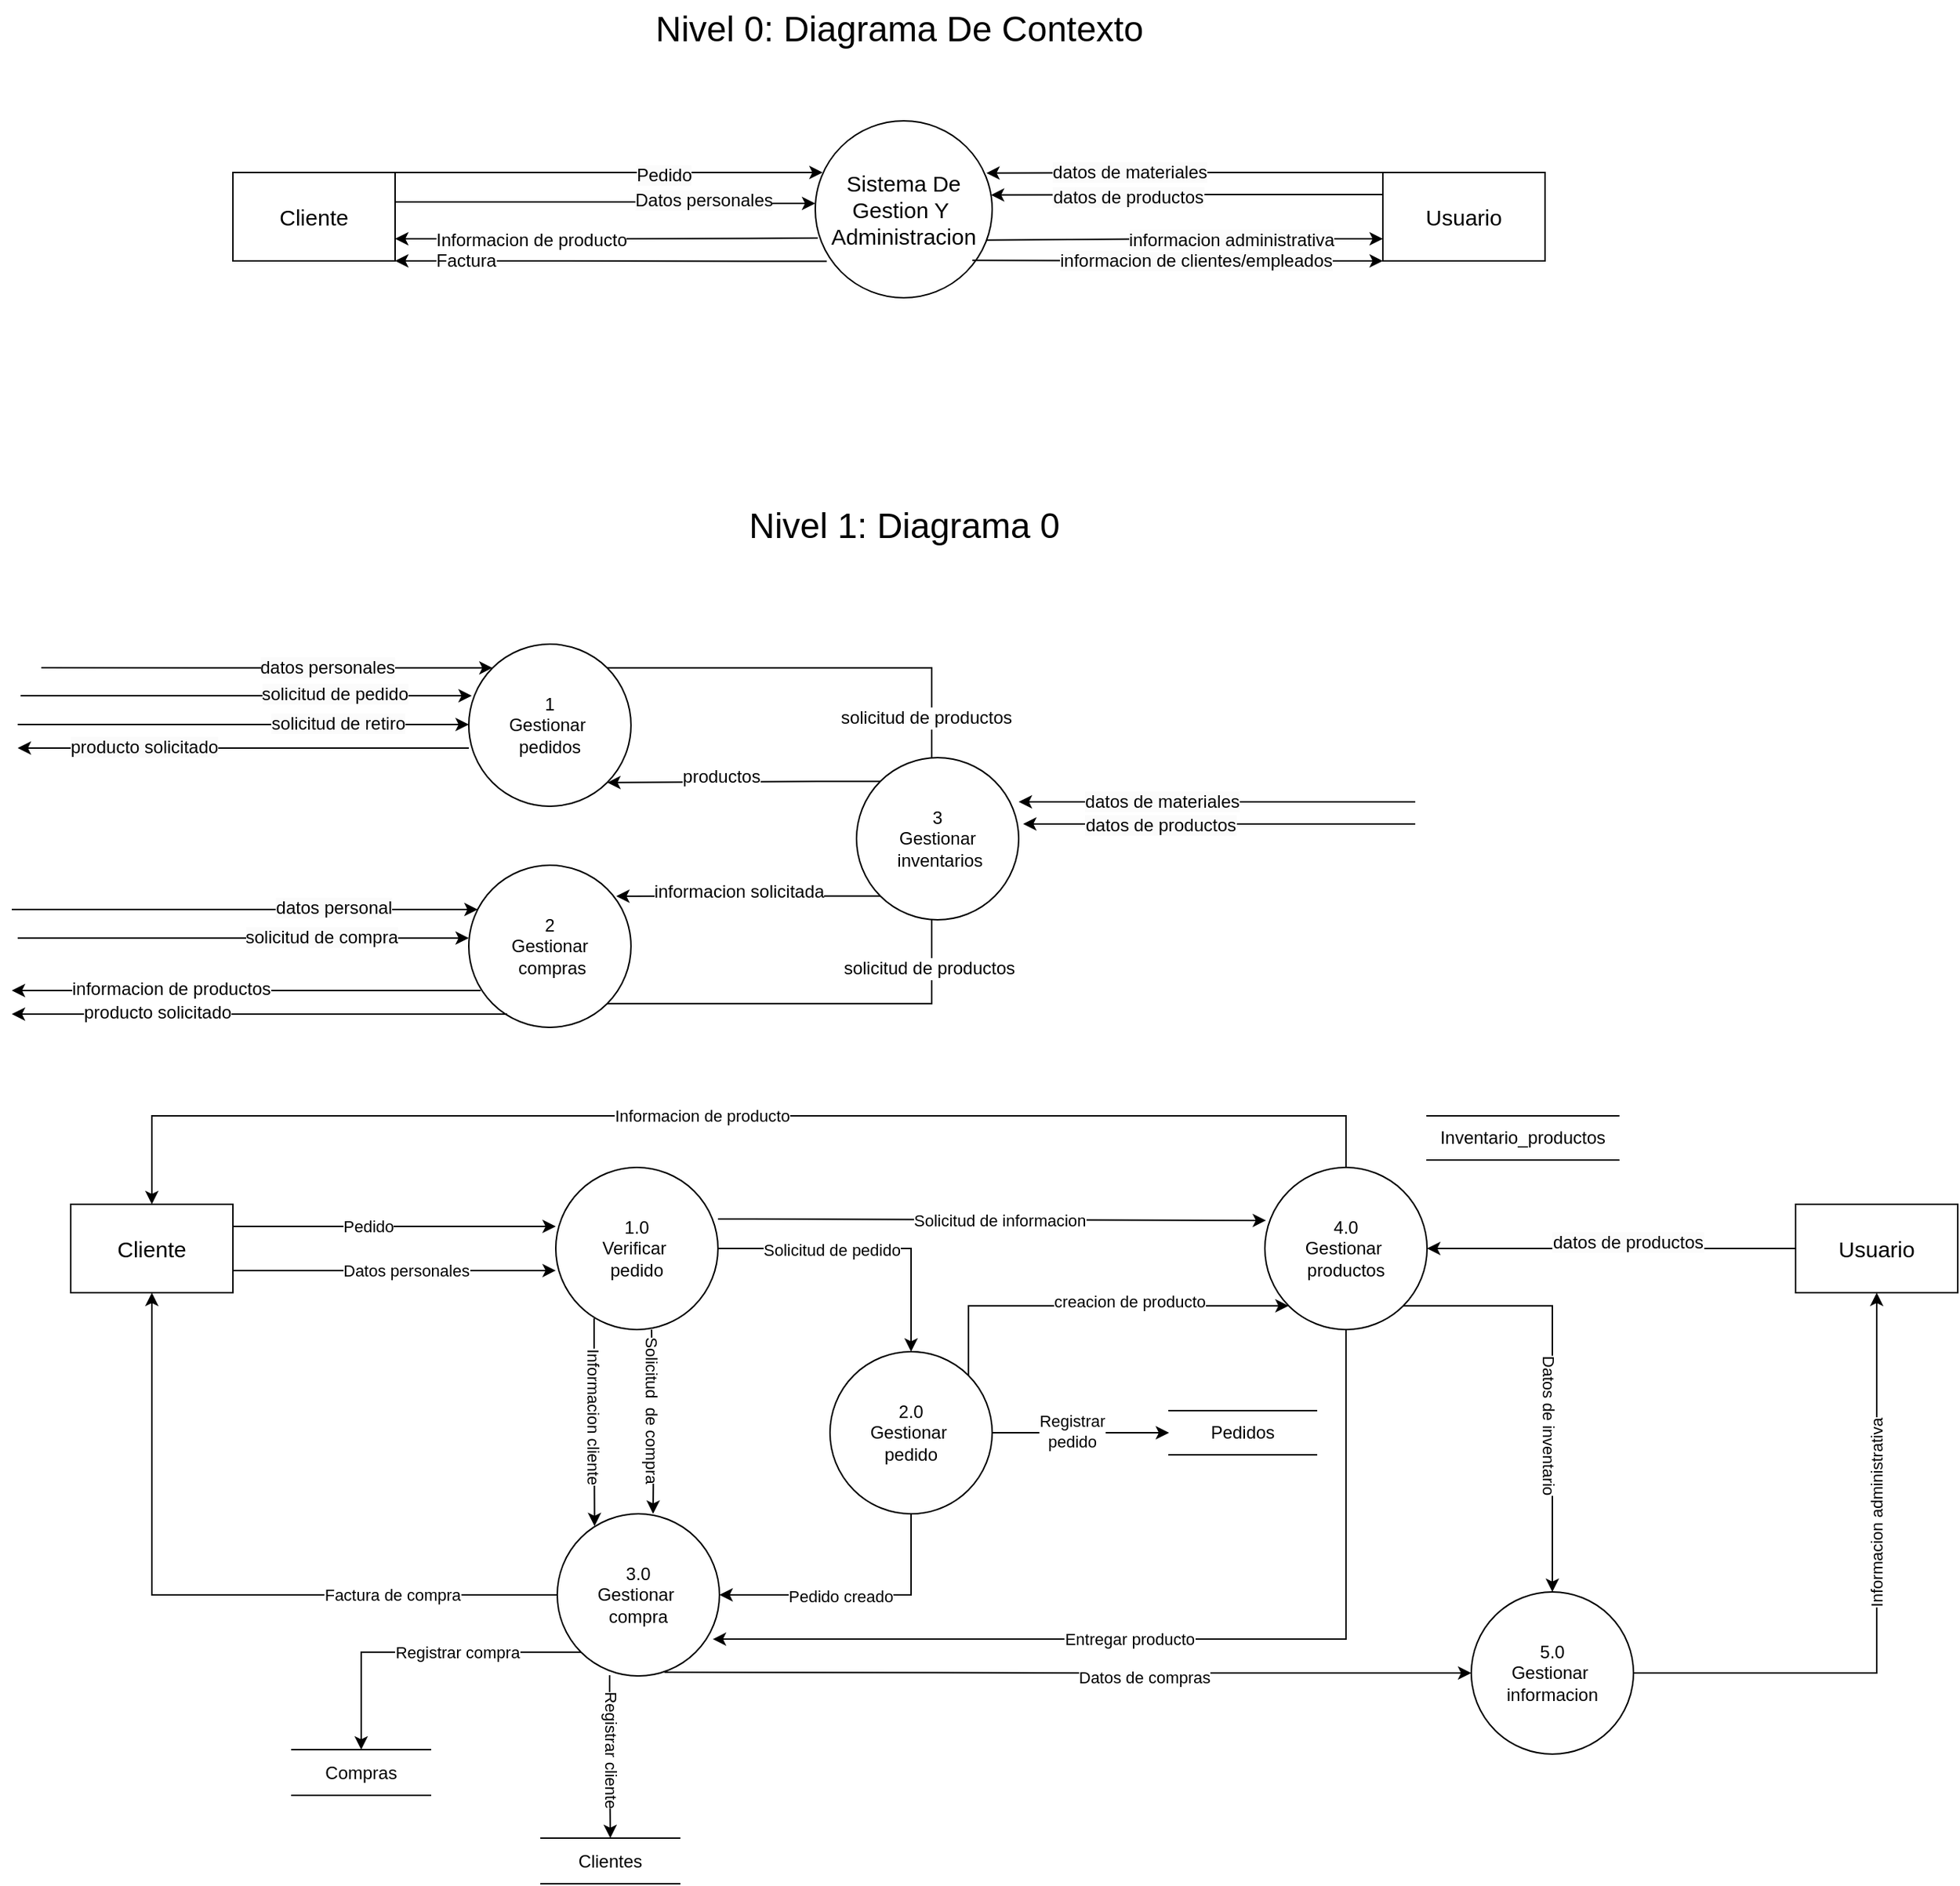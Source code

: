 <mxfile version="24.2.2" type="github" pages="4">
  <diagram name="DFD" id="RoHcrioW4cpVPGeYBmwy">
    <mxGraphModel dx="1884" dy="593" grid="1" gridSize="10" guides="1" tooltips="1" connect="1" arrows="1" fold="1" page="1" pageScale="1" pageWidth="827" pageHeight="1169" math="0" shadow="0">
      <root>
        <mxCell id="0" />
        <mxCell id="1" parent="0" />
        <mxCell id="aNozaNHGua_LlA_LEWnn-1" value="Sistema De Gestion Y&amp;nbsp; Administracion" style="shape=ellipse;html=1;dashed=0;whiteSpace=wrap;aspect=fixed;perimeter=ellipsePerimeter;fontSize=15;" parent="1" vertex="1">
          <mxGeometry x="275" y="355" width="120" height="120" as="geometry" />
        </mxCell>
        <mxCell id="ASXuzu59rnZxiafEv02f-12" style="edgeStyle=orthogonalEdgeStyle;rounded=0;orthogonalLoop=1;jettySize=auto;html=1;" parent="1" edge="1">
          <mxGeometry relative="1" as="geometry">
            <mxPoint x="-10" y="410.0" as="sourcePoint" />
            <mxPoint x="275" y="411" as="targetPoint" />
            <Array as="points">
              <mxPoint x="230" y="410" />
              <mxPoint x="230" y="411" />
            </Array>
          </mxGeometry>
        </mxCell>
        <mxCell id="ASXuzu59rnZxiafEv02f-13" value="&lt;span style=&quot;background-color: rgb(251, 251, 251);&quot;&gt;Datos personales&lt;/span&gt;" style="edgeLabel;html=1;align=left;verticalAlign=middle;resizable=0;points=[];fontSize=12;" parent="ASXuzu59rnZxiafEv02f-12" vertex="1" connectable="0">
          <mxGeometry x="0.26" relative="1" as="geometry">
            <mxPoint x="-19" y="-1" as="offset" />
          </mxGeometry>
        </mxCell>
        <mxCell id="aNozaNHGua_LlA_LEWnn-2" value="Cliente" style="html=1;dashed=0;whiteSpace=wrap;fontSize=15;" parent="1" vertex="1">
          <mxGeometry x="-120" y="390" width="110" height="60" as="geometry" />
        </mxCell>
        <mxCell id="aNozaNHGua_LlA_LEWnn-3" value="Usuario" style="html=1;dashed=0;whiteSpace=wrap;fontSize=15;" parent="1" vertex="1">
          <mxGeometry x="660" y="390" width="110" height="60" as="geometry" />
        </mxCell>
        <mxCell id="aNozaNHGua_LlA_LEWnn-4" value="Nivel 0: Diagrama De Contexto&amp;nbsp;" style="text;html=1;align=center;verticalAlign=middle;resizable=0;points=[];autosize=1;strokeColor=none;fillColor=none;fontSize=24;" parent="1" vertex="1">
          <mxGeometry x="155" y="273" width="360" height="40" as="geometry" />
        </mxCell>
        <mxCell id="ASXuzu59rnZxiafEv02f-7" style="edgeStyle=orthogonalEdgeStyle;rounded=0;orthogonalLoop=1;jettySize=auto;html=1;exitX=1;exitY=0;exitDx=0;exitDy=0;" parent="1" source="aNozaNHGua_LlA_LEWnn-2" edge="1">
          <mxGeometry relative="1" as="geometry">
            <mxPoint x="280" y="390" as="targetPoint" />
            <Array as="points">
              <mxPoint x="90" y="390" />
              <mxPoint x="90" y="390" />
            </Array>
          </mxGeometry>
        </mxCell>
        <mxCell id="ASXuzu59rnZxiafEv02f-8" value="&lt;span style=&quot;font-size: 12px; background-color: rgb(251, 251, 251);&quot;&gt;Pedido&lt;/span&gt;" style="edgeLabel;html=1;align=left;verticalAlign=middle;resizable=0;points=[];fontSize=12;" parent="ASXuzu59rnZxiafEv02f-7" vertex="1" connectable="0">
          <mxGeometry x="-0.271" y="-2" relative="1" as="geometry">
            <mxPoint x="56" as="offset" />
          </mxGeometry>
        </mxCell>
        <mxCell id="ASXuzu59rnZxiafEv02f-14" style="edgeStyle=orthogonalEdgeStyle;rounded=0;orthogonalLoop=1;jettySize=auto;html=1;exitX=1;exitY=0.75;exitDx=0;exitDy=0;entryX=0.014;entryY=0.663;entryDx=0;entryDy=0;entryPerimeter=0;startArrow=classic;startFill=1;endArrow=none;endFill=0;" parent="1" source="aNozaNHGua_LlA_LEWnn-2" target="aNozaNHGua_LlA_LEWnn-1" edge="1">
          <mxGeometry relative="1" as="geometry" />
        </mxCell>
        <mxCell id="ASXuzu59rnZxiafEv02f-18" value="&lt;span style=&quot;text-align: center; font-size: 12px;&quot;&gt;Informacion de producto&lt;/span&gt;" style="edgeLabel;html=1;align=left;verticalAlign=middle;resizable=0;points=[];fontSize=12;" parent="ASXuzu59rnZxiafEv02f-14" vertex="1" connectable="0">
          <mxGeometry x="0.44" y="-2" relative="1" as="geometry">
            <mxPoint x="-180" y="-1" as="offset" />
          </mxGeometry>
        </mxCell>
        <mxCell id="ASXuzu59rnZxiafEv02f-15" style="edgeStyle=orthogonalEdgeStyle;rounded=0;orthogonalLoop=1;jettySize=auto;html=1;exitX=1;exitY=1;exitDx=0;exitDy=0;entryX=0.065;entryY=0.794;entryDx=0;entryDy=0;entryPerimeter=0;startArrow=classic;startFill=1;endArrow=none;endFill=0;" parent="1" source="aNozaNHGua_LlA_LEWnn-2" target="aNozaNHGua_LlA_LEWnn-1" edge="1">
          <mxGeometry relative="1" as="geometry">
            <Array as="points">
              <mxPoint x="90" y="450" />
              <mxPoint x="90" y="450" />
            </Array>
          </mxGeometry>
        </mxCell>
        <mxCell id="ASXuzu59rnZxiafEv02f-17" value="Factura" style="edgeLabel;html=1;align=left;verticalAlign=middle;resizable=0;points=[];fontSize=12;" parent="ASXuzu59rnZxiafEv02f-15" vertex="1" connectable="0">
          <mxGeometry x="-0.658" relative="1" as="geometry">
            <mxPoint x="-24" as="offset" />
          </mxGeometry>
        </mxCell>
        <mxCell id="ASXuzu59rnZxiafEv02f-26" style="edgeStyle=orthogonalEdgeStyle;rounded=0;orthogonalLoop=1;jettySize=auto;html=1;exitX=0;exitY=0;exitDx=0;exitDy=0;entryX=0.967;entryY=0.295;entryDx=0;entryDy=0;entryPerimeter=0;" parent="1" source="aNozaNHGua_LlA_LEWnn-3" target="aNozaNHGua_LlA_LEWnn-1" edge="1">
          <mxGeometry relative="1" as="geometry">
            <Array as="points">
              <mxPoint x="540" y="390" />
              <mxPoint x="540" y="390" />
            </Array>
          </mxGeometry>
        </mxCell>
        <mxCell id="ASXuzu59rnZxiafEv02f-32" value="&lt;span style=&quot;font-size: 12px; text-align: left; background-color: rgb(251, 251, 251);&quot;&gt;datos de materiales&lt;/span&gt;" style="edgeLabel;html=1;align=center;verticalAlign=middle;resizable=0;points=[];" parent="ASXuzu59rnZxiafEv02f-26" vertex="1" connectable="0">
          <mxGeometry x="0.578" relative="1" as="geometry">
            <mxPoint x="40" as="offset" />
          </mxGeometry>
        </mxCell>
        <mxCell id="ASXuzu59rnZxiafEv02f-27" style="edgeStyle=orthogonalEdgeStyle;rounded=0;orthogonalLoop=1;jettySize=auto;html=1;exitX=0;exitY=0.25;exitDx=0;exitDy=0;entryX=0.993;entryY=0.419;entryDx=0;entryDy=0;entryPerimeter=0;" parent="1" source="aNozaNHGua_LlA_LEWnn-3" target="aNozaNHGua_LlA_LEWnn-1" edge="1">
          <mxGeometry relative="1" as="geometry" />
        </mxCell>
        <mxCell id="ASXuzu59rnZxiafEv02f-33" value="&lt;span style=&quot;font-size: 12px; text-align: left; background-color: rgb(251, 251, 251);&quot;&gt;datos de productos&lt;/span&gt;" style="edgeLabel;html=1;align=center;verticalAlign=middle;resizable=0;points=[];" parent="ASXuzu59rnZxiafEv02f-27" vertex="1" connectable="0">
          <mxGeometry x="0.388" y="1" relative="1" as="geometry">
            <mxPoint x="11" as="offset" />
          </mxGeometry>
        </mxCell>
        <mxCell id="ASXuzu59rnZxiafEv02f-28" style="edgeStyle=orthogonalEdgeStyle;rounded=0;orthogonalLoop=1;jettySize=auto;html=1;exitX=0;exitY=1;exitDx=0;exitDy=0;entryX=0.888;entryY=0.789;entryDx=0;entryDy=0;entryPerimeter=0;startArrow=classic;startFill=1;endArrow=none;endFill=0;" parent="1" source="aNozaNHGua_LlA_LEWnn-3" target="aNozaNHGua_LlA_LEWnn-1" edge="1">
          <mxGeometry relative="1" as="geometry">
            <Array as="points">
              <mxPoint x="600" y="450" />
              <mxPoint x="600" y="450" />
            </Array>
          </mxGeometry>
        </mxCell>
        <mxCell id="ASXuzu59rnZxiafEv02f-31" value="&lt;span style=&quot;font-size: 12px; text-align: left; background-color: rgb(251, 251, 251);&quot;&gt;informacion de clientes/empleados&lt;/span&gt;" style="edgeLabel;html=1;align=center;verticalAlign=middle;resizable=0;points=[];" parent="ASXuzu59rnZxiafEv02f-28" vertex="1" connectable="0">
          <mxGeometry x="-0.087" relative="1" as="geometry">
            <mxPoint as="offset" />
          </mxGeometry>
        </mxCell>
        <mxCell id="ASXuzu59rnZxiafEv02f-29" style="edgeStyle=orthogonalEdgeStyle;rounded=0;orthogonalLoop=1;jettySize=auto;html=1;exitX=0;exitY=0.75;exitDx=0;exitDy=0;entryX=0.967;entryY=0.674;entryDx=0;entryDy=0;entryPerimeter=0;startArrow=classic;startFill=1;endArrow=none;endFill=0;" parent="1" source="aNozaNHGua_LlA_LEWnn-3" target="aNozaNHGua_LlA_LEWnn-1" edge="1">
          <mxGeometry relative="1" as="geometry" />
        </mxCell>
        <mxCell id="ASXuzu59rnZxiafEv02f-30" value="&lt;span style=&quot;font-size: 12px; text-align: left; background-color: rgb(251, 251, 251);&quot;&gt;informacion administrativa&lt;/span&gt;" style="edgeLabel;html=1;align=center;verticalAlign=middle;resizable=0;points=[];" parent="ASXuzu59rnZxiafEv02f-29" vertex="1" connectable="0">
          <mxGeometry x="-0.316" y="1" relative="1" as="geometry">
            <mxPoint x="-11" as="offset" />
          </mxGeometry>
        </mxCell>
        <mxCell id="C0YSdgT8J2CniD9Htyzj-4" value="Nivel 1: Diagrama 0" style="text;html=1;align=center;verticalAlign=middle;resizable=0;points=[];autosize=1;strokeColor=none;fillColor=none;fontSize=24;" parent="1" vertex="1">
          <mxGeometry x="220" y="610" width="230" height="40" as="geometry" />
        </mxCell>
        <mxCell id="kgxaXJ9LpuSL58q9xwO7-5" style="edgeStyle=orthogonalEdgeStyle;rounded=0;orthogonalLoop=1;jettySize=auto;html=1;exitX=0;exitY=0;exitDx=0;exitDy=0;startArrow=classic;startFill=1;endArrow=none;endFill=0;" parent="1" source="kgxaXJ9LpuSL58q9xwO7-2" edge="1">
          <mxGeometry relative="1" as="geometry">
            <mxPoint x="-250" y="726" as="targetPoint" />
          </mxGeometry>
        </mxCell>
        <mxCell id="kgxaXJ9LpuSL58q9xwO7-6" value="&lt;span style=&quot;font-size: 12px; background-color: rgb(251, 251, 251);&quot;&gt;datos personales&lt;/span&gt;" style="edgeLabel;html=1;align=right;verticalAlign=middle;resizable=0;points=[];fontSize=12;" parent="kgxaXJ9LpuSL58q9xwO7-5" vertex="1" connectable="0">
          <mxGeometry x="0.133" y="-1" relative="1" as="geometry">
            <mxPoint x="107" as="offset" />
          </mxGeometry>
        </mxCell>
        <mxCell id="stX6e2_wSXPLfjuGgp6q-4" style="edgeStyle=orthogonalEdgeStyle;rounded=0;orthogonalLoop=1;jettySize=auto;html=1;exitX=1;exitY=0;exitDx=0;exitDy=0;entryX=1;entryY=0;entryDx=0;entryDy=0;" parent="1" source="kgxaXJ9LpuSL58q9xwO7-2" target="kgxaXJ9LpuSL58q9xwO7-4" edge="1">
          <mxGeometry relative="1" as="geometry">
            <Array as="points">
              <mxPoint x="354" y="726" />
            </Array>
          </mxGeometry>
        </mxCell>
        <mxCell id="kgxaXJ9LpuSL58q9xwO7-2" value="&lt;div&gt;1&lt;/div&gt;Gestionar&amp;nbsp;&lt;div&gt;pedidos&lt;/div&gt;" style="shape=ellipse;html=1;dashed=0;whiteSpace=wrap;aspect=fixed;perimeter=ellipsePerimeter;" parent="1" vertex="1">
          <mxGeometry x="40" y="710" width="110" height="110" as="geometry" />
        </mxCell>
        <mxCell id="stX6e2_wSXPLfjuGgp6q-6" style="edgeStyle=orthogonalEdgeStyle;rounded=0;orthogonalLoop=1;jettySize=auto;html=1;exitX=1;exitY=1;exitDx=0;exitDy=0;entryX=1;entryY=1;entryDx=0;entryDy=0;" parent="1" source="kgxaXJ9LpuSL58q9xwO7-3" target="kgxaXJ9LpuSL58q9xwO7-4" edge="1">
          <mxGeometry relative="1" as="geometry">
            <Array as="points">
              <mxPoint x="354" y="954" />
            </Array>
          </mxGeometry>
        </mxCell>
        <mxCell id="stX6e2_wSXPLfjuGgp6q-8" value="solicitud de productos" style="edgeLabel;html=1;align=center;verticalAlign=middle;resizable=0;points=[];fontSize=12;" parent="stX6e2_wSXPLfjuGgp6q-6" vertex="1" connectable="0">
          <mxGeometry x="0.68" y="2" relative="1" as="geometry">
            <mxPoint y="38" as="offset" />
          </mxGeometry>
        </mxCell>
        <mxCell id="stX6e2_wSXPLfjuGgp6q-19" value="solicitud de productos" style="edgeLabel;html=1;align=center;verticalAlign=middle;resizable=0;points=[];fontSize=12;" parent="stX6e2_wSXPLfjuGgp6q-6" vertex="1" connectable="0">
          <mxGeometry x="0.68" y="2" relative="1" as="geometry">
            <mxPoint x="-2" y="-132" as="offset" />
          </mxGeometry>
        </mxCell>
        <mxCell id="kgxaXJ9LpuSL58q9xwO7-3" value="&lt;div&gt;2&lt;/div&gt;Gestionar&lt;div&gt;&lt;span style=&quot;background-color: initial;&quot;&gt;&amp;nbsp;compras&lt;/span&gt;&lt;/div&gt;" style="shape=ellipse;html=1;dashed=0;whiteSpace=wrap;aspect=fixed;perimeter=ellipsePerimeter;" parent="1" vertex="1">
          <mxGeometry x="40" y="860" width="110" height="110" as="geometry" />
        </mxCell>
        <mxCell id="stX6e2_wSXPLfjuGgp6q-5" style="edgeStyle=orthogonalEdgeStyle;rounded=0;orthogonalLoop=1;jettySize=auto;html=1;exitX=0;exitY=0;exitDx=0;exitDy=0;entryX=1;entryY=1;entryDx=0;entryDy=0;" parent="1" source="kgxaXJ9LpuSL58q9xwO7-4" target="kgxaXJ9LpuSL58q9xwO7-2" edge="1">
          <mxGeometry relative="1" as="geometry">
            <Array as="points">
              <mxPoint x="276" y="804" />
            </Array>
          </mxGeometry>
        </mxCell>
        <mxCell id="stX6e2_wSXPLfjuGgp6q-14" value="&lt;span style=&quot;font-size: 12px;&quot;&gt;productos&lt;/span&gt;" style="edgeLabel;html=1;align=center;verticalAlign=middle;resizable=0;points=[];" parent="stX6e2_wSXPLfjuGgp6q-5" vertex="1" connectable="0">
          <mxGeometry x="0.164" y="-4" relative="1" as="geometry">
            <mxPoint as="offset" />
          </mxGeometry>
        </mxCell>
        <mxCell id="kgxaXJ9LpuSL58q9xwO7-4" value="&lt;div&gt;3&lt;/div&gt;Gestionar&lt;div&gt;&lt;span style=&quot;background-color: initial;&quot;&gt;&amp;nbsp;inventarios&lt;/span&gt;&lt;/div&gt;" style="shape=ellipse;html=1;dashed=0;whiteSpace=wrap;aspect=fixed;perimeter=ellipsePerimeter;" parent="1" vertex="1">
          <mxGeometry x="303" y="787" width="110" height="110" as="geometry" />
        </mxCell>
        <mxCell id="kgxaXJ9LpuSL58q9xwO7-7" style="edgeStyle=orthogonalEdgeStyle;rounded=0;orthogonalLoop=1;jettySize=auto;html=1;exitX=0;exitY=0;exitDx=0;exitDy=0;startArrow=classic;startFill=1;endArrow=none;endFill=0;" parent="1" edge="1">
          <mxGeometry relative="1" as="geometry">
            <mxPoint x="-264" y="745" as="targetPoint" />
            <mxPoint x="42" y="745" as="sourcePoint" />
          </mxGeometry>
        </mxCell>
        <mxCell id="kgxaXJ9LpuSL58q9xwO7-8" value="&lt;span style=&quot;font-size: 12px; background-color: rgb(251, 251, 251);&quot;&gt;solicitud de pedido&lt;/span&gt;" style="edgeLabel;html=1;align=right;verticalAlign=middle;resizable=0;points=[];fontSize=12;" parent="kgxaXJ9LpuSL58q9xwO7-7" vertex="1" connectable="0">
          <mxGeometry x="0.133" y="-1" relative="1" as="geometry">
            <mxPoint x="131" as="offset" />
          </mxGeometry>
        </mxCell>
        <mxCell id="kgxaXJ9LpuSL58q9xwO7-9" style="edgeStyle=orthogonalEdgeStyle;rounded=0;orthogonalLoop=1;jettySize=auto;html=1;exitX=0;exitY=0;exitDx=0;exitDy=0;startArrow=classic;startFill=1;endArrow=none;endFill=0;" parent="1" edge="1">
          <mxGeometry relative="1" as="geometry">
            <mxPoint x="-266" y="764.5" as="targetPoint" />
            <mxPoint x="40" y="764.5" as="sourcePoint" />
          </mxGeometry>
        </mxCell>
        <mxCell id="kgxaXJ9LpuSL58q9xwO7-10" value="&lt;span style=&quot;font-size: 12px; background-color: rgb(251, 251, 251);&quot;&gt;solicitud de retiro&lt;/span&gt;" style="edgeLabel;html=1;align=right;verticalAlign=middle;resizable=0;points=[];fontSize=12;" parent="kgxaXJ9LpuSL58q9xwO7-9" vertex="1" connectable="0">
          <mxGeometry x="0.133" y="-1" relative="1" as="geometry">
            <mxPoint x="131" as="offset" />
          </mxGeometry>
        </mxCell>
        <mxCell id="kgxaXJ9LpuSL58q9xwO7-11" style="edgeStyle=orthogonalEdgeStyle;rounded=0;orthogonalLoop=1;jettySize=auto;html=1;exitX=0;exitY=0;exitDx=0;exitDy=0;startArrow=none;startFill=0;endArrow=classic;endFill=1;" parent="1" edge="1">
          <mxGeometry relative="1" as="geometry">
            <mxPoint x="-266" y="780.5" as="targetPoint" />
            <mxPoint x="40" y="780.5" as="sourcePoint" />
          </mxGeometry>
        </mxCell>
        <mxCell id="kgxaXJ9LpuSL58q9xwO7-12" value="&lt;span style=&quot;font-size: 12px; background-color: rgb(251, 251, 251);&quot;&gt;producto solicitado&lt;/span&gt;" style="edgeLabel;html=1;align=left;verticalAlign=middle;resizable=0;points=[];fontSize=12;" parent="kgxaXJ9LpuSL58q9xwO7-11" vertex="1" connectable="0">
          <mxGeometry x="0.133" y="-1" relative="1" as="geometry">
            <mxPoint x="-99" as="offset" />
          </mxGeometry>
        </mxCell>
        <mxCell id="kgxaXJ9LpuSL58q9xwO7-13" style="edgeStyle=orthogonalEdgeStyle;rounded=0;orthogonalLoop=1;jettySize=auto;html=1;exitX=0;exitY=0;exitDx=0;exitDy=0;startArrow=classic;startFill=1;endArrow=none;endFill=0;" parent="1" edge="1">
          <mxGeometry relative="1" as="geometry">
            <mxPoint x="-270" y="890" as="targetPoint" />
            <mxPoint x="46" y="890" as="sourcePoint" />
          </mxGeometry>
        </mxCell>
        <mxCell id="kgxaXJ9LpuSL58q9xwO7-14" value="&lt;span style=&quot;font-size: 12px; background-color: rgb(251, 251, 251);&quot;&gt;datos personal&lt;/span&gt;" style="edgeLabel;html=1;align=right;verticalAlign=middle;resizable=0;points=[];fontSize=12;" parent="kgxaXJ9LpuSL58q9xwO7-13" vertex="1" connectable="0">
          <mxGeometry x="0.133" y="-1" relative="1" as="geometry">
            <mxPoint x="121" as="offset" />
          </mxGeometry>
        </mxCell>
        <mxCell id="kgxaXJ9LpuSL58q9xwO7-15" style="edgeStyle=orthogonalEdgeStyle;rounded=0;orthogonalLoop=1;jettySize=auto;html=1;exitX=0;exitY=0;exitDx=0;exitDy=0;startArrow=classic;startFill=1;endArrow=none;endFill=0;" parent="1" edge="1">
          <mxGeometry relative="1" as="geometry">
            <mxPoint x="-266" y="909.41" as="targetPoint" />
            <mxPoint x="40" y="909.41" as="sourcePoint" />
          </mxGeometry>
        </mxCell>
        <mxCell id="kgxaXJ9LpuSL58q9xwO7-16" value="&lt;span style=&quot;font-size: 12px; background-color: rgb(251, 251, 251);&quot;&gt;solicitud de compra&lt;/span&gt;" style="edgeLabel;html=1;align=right;verticalAlign=middle;resizable=0;points=[];fontSize=12;" parent="kgxaXJ9LpuSL58q9xwO7-15" vertex="1" connectable="0">
          <mxGeometry x="0.133" y="-1" relative="1" as="geometry">
            <mxPoint x="126" as="offset" />
          </mxGeometry>
        </mxCell>
        <mxCell id="kgxaXJ9LpuSL58q9xwO7-19" style="edgeStyle=orthogonalEdgeStyle;rounded=0;orthogonalLoop=1;jettySize=auto;html=1;exitX=0;exitY=0;exitDx=0;exitDy=0;startArrow=none;startFill=0;endArrow=classic;endFill=1;" parent="1" edge="1">
          <mxGeometry relative="1" as="geometry">
            <mxPoint x="-270" y="945" as="targetPoint" />
            <mxPoint x="48" y="945" as="sourcePoint" />
          </mxGeometry>
        </mxCell>
        <mxCell id="kgxaXJ9LpuSL58q9xwO7-20" value="&lt;span style=&quot;text-align: center; font-size: 12px;&quot;&gt;&lt;font style=&quot;font-size: 12px;&quot;&gt;informacion de productos&lt;/font&gt;&lt;/span&gt;" style="edgeLabel;html=1;align=left;verticalAlign=middle;resizable=0;points=[];fontSize=12;" parent="kgxaXJ9LpuSL58q9xwO7-19" vertex="1" connectable="0">
          <mxGeometry x="0.133" y="-1" relative="1" as="geometry">
            <mxPoint x="-99" as="offset" />
          </mxGeometry>
        </mxCell>
        <mxCell id="kgxaXJ9LpuSL58q9xwO7-21" style="edgeStyle=orthogonalEdgeStyle;rounded=0;orthogonalLoop=1;jettySize=auto;html=1;exitX=0;exitY=0;exitDx=0;exitDy=0;startArrow=none;startFill=0;endArrow=classic;endFill=1;" parent="1" edge="1">
          <mxGeometry relative="1" as="geometry">
            <mxPoint x="-270" y="961" as="targetPoint" />
            <mxPoint x="66" y="961" as="sourcePoint" />
          </mxGeometry>
        </mxCell>
        <mxCell id="kgxaXJ9LpuSL58q9xwO7-22" value="producto solicitado" style="edgeLabel;html=1;align=left;verticalAlign=middle;resizable=0;points=[];fontSize=12;" parent="kgxaXJ9LpuSL58q9xwO7-21" vertex="1" connectable="0">
          <mxGeometry x="0.133" y="-1" relative="1" as="geometry">
            <mxPoint x="-99" as="offset" />
          </mxGeometry>
        </mxCell>
        <mxCell id="stX6e2_wSXPLfjuGgp6q-10" style="edgeStyle=orthogonalEdgeStyle;rounded=0;orthogonalLoop=1;jettySize=auto;html=1;exitX=0;exitY=0;exitDx=0;exitDy=0;entryX=0.967;entryY=0.295;entryDx=0;entryDy=0;entryPerimeter=0;" parent="1" edge="1">
          <mxGeometry relative="1" as="geometry">
            <Array as="points">
              <mxPoint x="562" y="817" />
              <mxPoint x="562" y="817" />
            </Array>
            <mxPoint x="682" y="817" as="sourcePoint" />
            <mxPoint x="413" y="817" as="targetPoint" />
          </mxGeometry>
        </mxCell>
        <mxCell id="stX6e2_wSXPLfjuGgp6q-11" value="&lt;span style=&quot;font-size: 12px; text-align: left; background-color: rgb(251, 251, 251);&quot;&gt;datos de materiales&lt;/span&gt;" style="edgeLabel;html=1;align=center;verticalAlign=middle;resizable=0;points=[];" parent="stX6e2_wSXPLfjuGgp6q-10" vertex="1" connectable="0">
          <mxGeometry x="0.578" relative="1" as="geometry">
            <mxPoint x="40" as="offset" />
          </mxGeometry>
        </mxCell>
        <mxCell id="stX6e2_wSXPLfjuGgp6q-12" style="edgeStyle=orthogonalEdgeStyle;rounded=0;orthogonalLoop=1;jettySize=auto;html=1;exitX=0;exitY=0.25;exitDx=0;exitDy=0;entryX=0.993;entryY=0.419;entryDx=0;entryDy=0;entryPerimeter=0;" parent="1" edge="1">
          <mxGeometry relative="1" as="geometry">
            <mxPoint x="682" y="832" as="sourcePoint" />
            <mxPoint x="416" y="832" as="targetPoint" />
          </mxGeometry>
        </mxCell>
        <mxCell id="stX6e2_wSXPLfjuGgp6q-13" value="&lt;span style=&quot;font-size: 12px; text-align: left; background-color: rgb(251, 251, 251);&quot;&gt;datos de productos&lt;/span&gt;" style="edgeLabel;html=1;align=center;verticalAlign=middle;resizable=0;points=[];" parent="stX6e2_wSXPLfjuGgp6q-12" vertex="1" connectable="0">
          <mxGeometry x="0.388" y="1" relative="1" as="geometry">
            <mxPoint x="11" as="offset" />
          </mxGeometry>
        </mxCell>
        <mxCell id="stX6e2_wSXPLfjuGgp6q-17" style="edgeStyle=orthogonalEdgeStyle;rounded=0;orthogonalLoop=1;jettySize=auto;html=1;entryX=1;entryY=1;entryDx=0;entryDy=0;exitX=0;exitY=1;exitDx=0;exitDy=0;" parent="1" source="kgxaXJ9LpuSL58q9xwO7-4" edge="1">
          <mxGeometry relative="1" as="geometry">
            <mxPoint x="325" y="880" as="sourcePoint" />
            <mxPoint x="140" y="881" as="targetPoint" />
            <Array as="points" />
          </mxGeometry>
        </mxCell>
        <mxCell id="stX6e2_wSXPLfjuGgp6q-18" value="&lt;span style=&quot;font-size: 12px;&quot;&gt;informacion solicitada&lt;/span&gt;" style="edgeLabel;html=1;align=center;verticalAlign=middle;resizable=0;points=[];" parent="stX6e2_wSXPLfjuGgp6q-17" vertex="1" connectable="0">
          <mxGeometry x="0.164" y="-4" relative="1" as="geometry">
            <mxPoint x="8" as="offset" />
          </mxGeometry>
        </mxCell>
        <mxCell id="_01-slTul48VU5weQJHe-9" style="edgeStyle=orthogonalEdgeStyle;rounded=0;orthogonalLoop=1;jettySize=auto;html=1;exitX=1;exitY=0.75;exitDx=0;exitDy=0;entryX=0;entryY=0.636;entryDx=0;entryDy=0;entryPerimeter=0;" edge="1" parent="1" source="_01-slTul48VU5weQJHe-1" target="_01-slTul48VU5weQJHe-2">
          <mxGeometry relative="1" as="geometry">
            <mxPoint x="60" y="1135" as="targetPoint" />
          </mxGeometry>
        </mxCell>
        <mxCell id="_01-slTul48VU5weQJHe-10" value="Datos personales" style="edgeLabel;html=1;align=left;verticalAlign=middle;resizable=0;points=[];" vertex="1" connectable="0" parent="_01-slTul48VU5weQJHe-9">
          <mxGeometry x="0.071" relative="1" as="geometry">
            <mxPoint x="-44" as="offset" />
          </mxGeometry>
        </mxCell>
        <mxCell id="_01-slTul48VU5weQJHe-1" value="Cliente" style="html=1;dashed=0;whiteSpace=wrap;fontSize=15;" vertex="1" parent="1">
          <mxGeometry x="-230" y="1090" width="110" height="60" as="geometry" />
        </mxCell>
        <mxCell id="_01-slTul48VU5weQJHe-15" style="edgeStyle=orthogonalEdgeStyle;rounded=0;orthogonalLoop=1;jettySize=auto;html=1;entryX=0.5;entryY=0;entryDx=0;entryDy=0;" edge="1" parent="1" source="_01-slTul48VU5weQJHe-2" target="_01-slTul48VU5weQJHe-4">
          <mxGeometry relative="1" as="geometry" />
        </mxCell>
        <mxCell id="_01-slTul48VU5weQJHe-18" value="Solicitud de pedido" style="edgeLabel;html=1;align=center;verticalAlign=middle;resizable=0;points=[];" vertex="1" connectable="0" parent="_01-slTul48VU5weQJHe-15">
          <mxGeometry x="-0.158" y="-1" relative="1" as="geometry">
            <mxPoint x="-8" as="offset" />
          </mxGeometry>
        </mxCell>
        <mxCell id="_01-slTul48VU5weQJHe-17" style="edgeStyle=orthogonalEdgeStyle;rounded=0;orthogonalLoop=1;jettySize=auto;html=1;entryX=0.23;entryY=0.076;entryDx=0;entryDy=0;exitX=0.236;exitY=0.931;exitDx=0;exitDy=0;exitPerimeter=0;entryPerimeter=0;" edge="1" parent="1" source="_01-slTul48VU5weQJHe-2" target="_01-slTul48VU5weQJHe-3">
          <mxGeometry relative="1" as="geometry">
            <mxPoint x="124" y="1175" as="sourcePoint" />
            <mxPoint x="125" y="1300" as="targetPoint" />
          </mxGeometry>
        </mxCell>
        <mxCell id="_01-slTul48VU5weQJHe-19" value="Informacion cliente" style="edgeLabel;html=1;align=center;verticalAlign=middle;resizable=0;points=[];rotation=90;" vertex="1" connectable="0" parent="_01-slTul48VU5weQJHe-17">
          <mxGeometry x="-0.069" relative="1" as="geometry">
            <mxPoint as="offset" />
          </mxGeometry>
        </mxCell>
        <mxCell id="_01-slTul48VU5weQJHe-2" value="&lt;div&gt;1.0&lt;/div&gt;Verificar&amp;nbsp;&lt;div&gt;pedido&lt;/div&gt;" style="shape=ellipse;html=1;dashed=0;whiteSpace=wrap;aspect=fixed;perimeter=ellipsePerimeter;" vertex="1" parent="1">
          <mxGeometry x="99" y="1065" width="110" height="110" as="geometry" />
        </mxCell>
        <mxCell id="_01-slTul48VU5weQJHe-23" style="edgeStyle=orthogonalEdgeStyle;rounded=0;orthogonalLoop=1;jettySize=auto;html=1;entryX=0.5;entryY=1;entryDx=0;entryDy=0;" edge="1" parent="1" source="_01-slTul48VU5weQJHe-3" target="_01-slTul48VU5weQJHe-1">
          <mxGeometry relative="1" as="geometry">
            <mxPoint x="-150" y="1150" as="targetPoint" />
            <Array as="points">
              <mxPoint x="-175" y="1355" />
            </Array>
          </mxGeometry>
        </mxCell>
        <mxCell id="_01-slTul48VU5weQJHe-24" value="Factura de compra" style="edgeLabel;html=1;align=center;verticalAlign=middle;resizable=0;points=[];" vertex="1" connectable="0" parent="_01-slTul48VU5weQJHe-23">
          <mxGeometry x="-0.531" relative="1" as="geometry">
            <mxPoint as="offset" />
          </mxGeometry>
        </mxCell>
        <mxCell id="_01-slTul48VU5weQJHe-38" style="edgeStyle=orthogonalEdgeStyle;rounded=0;orthogonalLoop=1;jettySize=auto;html=1;exitX=0;exitY=1;exitDx=0;exitDy=0;entryX=0.5;entryY=0;entryDx=0;entryDy=0;" edge="1" parent="1" source="_01-slTul48VU5weQJHe-3" target="_01-slTul48VU5weQJHe-40">
          <mxGeometry relative="1" as="geometry">
            <mxPoint x="116" y="1490" as="targetPoint" />
          </mxGeometry>
        </mxCell>
        <mxCell id="_01-slTul48VU5weQJHe-41" value="Registrar compra" style="edgeLabel;html=1;align=center;verticalAlign=middle;resizable=0;points=[];rotation=0;" vertex="1" connectable="0" parent="_01-slTul48VU5weQJHe-38">
          <mxGeometry x="-0.203" relative="1" as="geometry">
            <mxPoint x="2" as="offset" />
          </mxGeometry>
        </mxCell>
        <mxCell id="_01-slTul48VU5weQJHe-3" value="&lt;div&gt;3.0&lt;/div&gt;Gestionar&amp;nbsp;&lt;div&gt;compra&lt;/div&gt;" style="shape=ellipse;html=1;dashed=0;whiteSpace=wrap;aspect=fixed;perimeter=ellipsePerimeter;" vertex="1" parent="1">
          <mxGeometry x="100" y="1300" width="110" height="110" as="geometry" />
        </mxCell>
        <mxCell id="_01-slTul48VU5weQJHe-16" style="edgeStyle=orthogonalEdgeStyle;rounded=0;orthogonalLoop=1;jettySize=auto;html=1;entryX=1;entryY=0.5;entryDx=0;entryDy=0;" edge="1" parent="1" source="_01-slTul48VU5weQJHe-4" target="_01-slTul48VU5weQJHe-3">
          <mxGeometry relative="1" as="geometry">
            <Array as="points">
              <mxPoint x="340" y="1355" />
            </Array>
          </mxGeometry>
        </mxCell>
        <mxCell id="_01-slTul48VU5weQJHe-22" value="Pedido creado" style="edgeLabel;html=1;align=center;verticalAlign=middle;resizable=0;points=[];" vertex="1" connectable="0" parent="_01-slTul48VU5weQJHe-16">
          <mxGeometry x="0.037" y="1" relative="1" as="geometry">
            <mxPoint x="-7" as="offset" />
          </mxGeometry>
        </mxCell>
        <mxCell id="_01-slTul48VU5weQJHe-34" style="edgeStyle=orthogonalEdgeStyle;rounded=0;orthogonalLoop=1;jettySize=auto;html=1;" edge="1" parent="1" source="_01-slTul48VU5weQJHe-4" target="_01-slTul48VU5weQJHe-39">
          <mxGeometry relative="1" as="geometry">
            <mxPoint x="500.0" y="1245" as="targetPoint" />
          </mxGeometry>
        </mxCell>
        <mxCell id="_01-slTul48VU5weQJHe-35" value="Registrar&lt;div&gt;pedido&lt;/div&gt;" style="edgeLabel;html=1;align=center;verticalAlign=middle;resizable=0;points=[];" vertex="1" connectable="0" parent="_01-slTul48VU5weQJHe-34">
          <mxGeometry x="-0.097" y="1" relative="1" as="geometry">
            <mxPoint as="offset" />
          </mxGeometry>
        </mxCell>
        <mxCell id="_01-slTul48VU5weQJHe-4" value="&lt;div&gt;2.0&lt;/div&gt;Gestionar&amp;nbsp;&lt;div&gt;pedido&lt;/div&gt;" style="shape=ellipse;html=1;dashed=0;whiteSpace=wrap;aspect=fixed;perimeter=ellipsePerimeter;" vertex="1" parent="1">
          <mxGeometry x="285" y="1190" width="110" height="110" as="geometry" />
        </mxCell>
        <mxCell id="_01-slTul48VU5weQJHe-27" style="edgeStyle=orthogonalEdgeStyle;rounded=0;orthogonalLoop=1;jettySize=auto;html=1;entryX=0.5;entryY=0;entryDx=0;entryDy=0;exitX=0.5;exitY=0;exitDx=0;exitDy=0;" edge="1" parent="1" source="_01-slTul48VU5weQJHe-5" target="_01-slTul48VU5weQJHe-1">
          <mxGeometry relative="1" as="geometry">
            <Array as="points">
              <mxPoint x="635" y="1030" />
              <mxPoint x="-175" y="1030" />
            </Array>
          </mxGeometry>
        </mxCell>
        <mxCell id="_01-slTul48VU5weQJHe-28" value="Informacion de producto" style="edgeLabel;html=1;align=center;verticalAlign=middle;resizable=0;points=[];" vertex="1" connectable="0" parent="_01-slTul48VU5weQJHe-27">
          <mxGeometry x="0.043" relative="1" as="geometry">
            <mxPoint as="offset" />
          </mxGeometry>
        </mxCell>
        <mxCell id="_01-slTul48VU5weQJHe-29" style="edgeStyle=orthogonalEdgeStyle;rounded=0;orthogonalLoop=1;jettySize=auto;html=1;entryX=0.959;entryY=0.773;entryDx=0;entryDy=0;exitX=0.5;exitY=1;exitDx=0;exitDy=0;entryPerimeter=0;" edge="1" parent="1" source="_01-slTul48VU5weQJHe-5" target="_01-slTul48VU5weQJHe-3">
          <mxGeometry relative="1" as="geometry">
            <Array as="points">
              <mxPoint x="635" y="1385" />
            </Array>
          </mxGeometry>
        </mxCell>
        <mxCell id="_01-slTul48VU5weQJHe-30" value="Entregar producto" style="edgeLabel;html=1;align=center;verticalAlign=middle;resizable=0;points=[];" vertex="1" connectable="0" parent="_01-slTul48VU5weQJHe-29">
          <mxGeometry x="0.116" relative="1" as="geometry">
            <mxPoint as="offset" />
          </mxGeometry>
        </mxCell>
        <mxCell id="_01-slTul48VU5weQJHe-31" style="edgeStyle=orthogonalEdgeStyle;rounded=0;orthogonalLoop=1;jettySize=auto;html=1;exitX=0;exitY=1;exitDx=0;exitDy=0;entryX=1;entryY=0;entryDx=0;entryDy=0;startArrow=classic;startFill=1;endArrow=none;endFill=0;" edge="1" parent="1" source="_01-slTul48VU5weQJHe-5" target="_01-slTul48VU5weQJHe-4">
          <mxGeometry relative="1" as="geometry">
            <mxPoint x="380" y="1180" as="targetPoint" />
          </mxGeometry>
        </mxCell>
        <mxCell id="_01-slTul48VU5weQJHe-32" value="creacion de producto" style="edgeLabel;html=1;align=center;verticalAlign=middle;resizable=0;points=[];" vertex="1" connectable="0" parent="_01-slTul48VU5weQJHe-31">
          <mxGeometry x="-0.178" y="-3" relative="1" as="geometry">
            <mxPoint as="offset" />
          </mxGeometry>
        </mxCell>
        <mxCell id="_01-slTul48VU5weQJHe-46" style="edgeStyle=orthogonalEdgeStyle;rounded=0;orthogonalLoop=1;jettySize=auto;html=1;entryX=0;entryY=0.5;entryDx=0;entryDy=0;startArrow=classic;startFill=1;endArrow=none;endFill=0;" edge="1" parent="1" source="_01-slTul48VU5weQJHe-5" target="_01-slTul48VU5weQJHe-45">
          <mxGeometry relative="1" as="geometry" />
        </mxCell>
        <mxCell id="_01-slTul48VU5weQJHe-47" value="&lt;span style=&quot;font-size: 12px; text-align: left; background-color: rgb(251, 251, 251);&quot;&gt;datos de productos&lt;/span&gt;" style="edgeLabel;html=1;align=center;verticalAlign=middle;resizable=0;points=[];" vertex="1" connectable="0" parent="_01-slTul48VU5weQJHe-46">
          <mxGeometry x="0.084" y="4" relative="1" as="geometry">
            <mxPoint as="offset" />
          </mxGeometry>
        </mxCell>
        <mxCell id="_01-slTul48VU5weQJHe-52" style="edgeStyle=orthogonalEdgeStyle;rounded=0;orthogonalLoop=1;jettySize=auto;html=1;exitX=1;exitY=1;exitDx=0;exitDy=0;entryX=0.5;entryY=0;entryDx=0;entryDy=0;" edge="1" parent="1" source="_01-slTul48VU5weQJHe-5" target="_01-slTul48VU5weQJHe-48">
          <mxGeometry relative="1" as="geometry" />
        </mxCell>
        <mxCell id="_01-slTul48VU5weQJHe-54" value="Datos de inventario" style="edgeLabel;html=1;align=center;verticalAlign=middle;resizable=0;points=[];rotation=90;" vertex="1" connectable="0" parent="_01-slTul48VU5weQJHe-52">
          <mxGeometry x="0.23" y="-2" relative="1" as="geometry">
            <mxPoint as="offset" />
          </mxGeometry>
        </mxCell>
        <mxCell id="_01-slTul48VU5weQJHe-5" value="&lt;div&gt;4.0&lt;/div&gt;Gestionar&amp;nbsp;&lt;div&gt;productos&lt;/div&gt;" style="shape=ellipse;html=1;dashed=0;whiteSpace=wrap;aspect=fixed;perimeter=ellipsePerimeter;" vertex="1" parent="1">
          <mxGeometry x="580" y="1065" width="110" height="110" as="geometry" />
        </mxCell>
        <mxCell id="_01-slTul48VU5weQJHe-11" style="edgeStyle=orthogonalEdgeStyle;rounded=0;orthogonalLoop=1;jettySize=auto;html=1;exitX=1;exitY=0.25;exitDx=0;exitDy=0;entryX=0;entryY=0.364;entryDx=0;entryDy=0;entryPerimeter=0;" edge="1" parent="1" source="_01-slTul48VU5weQJHe-1" target="_01-slTul48VU5weQJHe-2">
          <mxGeometry relative="1" as="geometry" />
        </mxCell>
        <mxCell id="_01-slTul48VU5weQJHe-12" value="Pedido" style="edgeLabel;html=1;align=left;verticalAlign=middle;resizable=0;points=[];" vertex="1" connectable="0" parent="_01-slTul48VU5weQJHe-11">
          <mxGeometry x="-0.119" relative="1" as="geometry">
            <mxPoint x="-23" as="offset" />
          </mxGeometry>
        </mxCell>
        <mxCell id="_01-slTul48VU5weQJHe-20" style="edgeStyle=orthogonalEdgeStyle;rounded=0;orthogonalLoop=1;jettySize=auto;html=1;entryX=0.5;entryY=0;entryDx=0;entryDy=0;" edge="1" parent="1">
          <mxGeometry relative="1" as="geometry">
            <mxPoint x="164" y="1175" as="sourcePoint" />
            <mxPoint x="165" y="1300" as="targetPoint" />
          </mxGeometry>
        </mxCell>
        <mxCell id="_01-slTul48VU5weQJHe-21" value="Solicitud&amp;nbsp; de compra" style="edgeLabel;html=1;align=center;verticalAlign=middle;resizable=0;points=[];rotation=90;" vertex="1" connectable="0" parent="_01-slTul48VU5weQJHe-20">
          <mxGeometry x="-0.069" relative="1" as="geometry">
            <mxPoint y="-4" as="offset" />
          </mxGeometry>
        </mxCell>
        <mxCell id="_01-slTul48VU5weQJHe-25" style="edgeStyle=orthogonalEdgeStyle;rounded=0;orthogonalLoop=1;jettySize=auto;html=1;exitX=1;exitY=0.25;exitDx=0;exitDy=0;entryX=0.007;entryY=0.327;entryDx=0;entryDy=0;entryPerimeter=0;" edge="1" parent="1" target="_01-slTul48VU5weQJHe-5">
          <mxGeometry relative="1" as="geometry">
            <mxPoint x="209" y="1100" as="sourcePoint" />
            <mxPoint x="570" y="1100" as="targetPoint" />
          </mxGeometry>
        </mxCell>
        <mxCell id="_01-slTul48VU5weQJHe-26" value="Solicitud de informacion" style="edgeLabel;html=1;align=left;verticalAlign=middle;resizable=0;points=[];" vertex="1" connectable="0" parent="_01-slTul48VU5weQJHe-25">
          <mxGeometry x="-0.119" relative="1" as="geometry">
            <mxPoint x="-33" as="offset" />
          </mxGeometry>
        </mxCell>
        <mxCell id="_01-slTul48VU5weQJHe-39" value="Pedidos" style="html=1;dashed=0;whiteSpace=wrap;shape=partialRectangle;right=0;left=0;" vertex="1" parent="1">
          <mxGeometry x="515" y="1230" width="100" height="30" as="geometry" />
        </mxCell>
        <mxCell id="_01-slTul48VU5weQJHe-40" value="Compras" style="html=1;dashed=0;whiteSpace=wrap;shape=partialRectangle;right=0;left=0;" vertex="1" parent="1">
          <mxGeometry x="-80" y="1460" width="94" height="31" as="geometry" />
        </mxCell>
        <mxCell id="_01-slTul48VU5weQJHe-42" style="edgeStyle=orthogonalEdgeStyle;rounded=0;orthogonalLoop=1;jettySize=auto;html=1;exitX=0.323;exitY=0.995;exitDx=0;exitDy=0;entryX=0.5;entryY=0;entryDx=0;entryDy=0;exitPerimeter=0;" edge="1" parent="1" target="_01-slTul48VU5weQJHe-44" source="_01-slTul48VU5weQJHe-3">
          <mxGeometry relative="1" as="geometry">
            <mxPoint x="236" y="1490" as="targetPoint" />
            <mxPoint x="236" y="1394" as="sourcePoint" />
          </mxGeometry>
        </mxCell>
        <mxCell id="_01-slTul48VU5weQJHe-43" value="Registrar cliente" style="edgeLabel;html=1;align=center;verticalAlign=middle;resizable=0;points=[];rotation=90;" vertex="1" connectable="0" parent="_01-slTul48VU5weQJHe-42">
          <mxGeometry x="-0.203" relative="1" as="geometry">
            <mxPoint x="1" y="6" as="offset" />
          </mxGeometry>
        </mxCell>
        <mxCell id="_01-slTul48VU5weQJHe-44" value="Clientes" style="html=1;dashed=0;whiteSpace=wrap;shape=partialRectangle;right=0;left=0;" vertex="1" parent="1">
          <mxGeometry x="89" y="1520" width="94" height="31" as="geometry" />
        </mxCell>
        <mxCell id="_01-slTul48VU5weQJHe-49" style="edgeStyle=orthogonalEdgeStyle;rounded=0;orthogonalLoop=1;jettySize=auto;html=1;exitX=0.5;exitY=1;exitDx=0;exitDy=0;entryX=1;entryY=0.5;entryDx=0;entryDy=0;startArrow=classic;startFill=1;endArrow=none;endFill=0;" edge="1" parent="1" source="_01-slTul48VU5weQJHe-45" target="_01-slTul48VU5weQJHe-48">
          <mxGeometry relative="1" as="geometry">
            <mxPoint x="995" y="1400" as="targetPoint" />
          </mxGeometry>
        </mxCell>
        <mxCell id="_01-slTul48VU5weQJHe-50" value="Informacion administrativa" style="edgeLabel;html=1;align=center;verticalAlign=middle;resizable=0;points=[];rotation=-90;" vertex="1" connectable="0" parent="_01-slTul48VU5weQJHe-49">
          <mxGeometry x="-0.155" y="3" relative="1" as="geometry">
            <mxPoint x="-3" y="-29" as="offset" />
          </mxGeometry>
        </mxCell>
        <mxCell id="_01-slTul48VU5weQJHe-45" value="Usuario" style="html=1;dashed=0;whiteSpace=wrap;fontSize=15;" vertex="1" parent="1">
          <mxGeometry x="940" y="1090" width="110" height="60" as="geometry" />
        </mxCell>
        <mxCell id="_01-slTul48VU5weQJHe-48" value="&lt;div&gt;5.0&lt;/div&gt;Gestionar&amp;nbsp;&lt;div&gt;informacion&lt;/div&gt;" style="shape=ellipse;html=1;dashed=0;whiteSpace=wrap;aspect=fixed;perimeter=ellipsePerimeter;" vertex="1" parent="1">
          <mxGeometry x="720" y="1353" width="110" height="110" as="geometry" />
        </mxCell>
        <mxCell id="_01-slTul48VU5weQJHe-51" style="edgeStyle=orthogonalEdgeStyle;rounded=0;orthogonalLoop=1;jettySize=auto;html=1;entryX=0.661;entryY=0.977;entryDx=0;entryDy=0;entryPerimeter=0;startArrow=classic;startFill=1;endArrow=none;endFill=0;" edge="1" parent="1" source="_01-slTul48VU5weQJHe-48" target="_01-slTul48VU5weQJHe-3">
          <mxGeometry relative="1" as="geometry" />
        </mxCell>
        <mxCell id="_01-slTul48VU5weQJHe-55" value="Datos de compras" style="edgeLabel;html=1;align=center;verticalAlign=middle;resizable=0;points=[];" vertex="1" connectable="0" parent="_01-slTul48VU5weQJHe-51">
          <mxGeometry x="-0.128" y="3" relative="1" as="geometry">
            <mxPoint x="17" as="offset" />
          </mxGeometry>
        </mxCell>
        <mxCell id="_01-slTul48VU5weQJHe-53" value="Inventario_productos" style="html=1;dashed=0;whiteSpace=wrap;shape=partialRectangle;right=0;left=0;" vertex="1" parent="1">
          <mxGeometry x="690" y="1030" width="130" height="30" as="geometry" />
        </mxCell>
      </root>
    </mxGraphModel>
  </diagram>
  <diagram id="t9wMUjP-SbSvY88gOsZW" name="ERD">
    <mxGraphModel dx="2241" dy="3102" grid="1" gridSize="10" guides="1" tooltips="1" connect="1" arrows="1" fold="1" page="1" pageScale="1" pageWidth="827" pageHeight="1169" math="0" shadow="0">
      <root>
        <mxCell id="0" />
        <mxCell id="1" parent="0" />
        <mxCell id="WJrIaEAeB0rzanmLSIEV-1" value="" style="group" vertex="1" connectable="0" parent="1">
          <mxGeometry x="-370" y="-1710" width="1543" height="910" as="geometry" />
        </mxCell>
        <mxCell id="kxRSe2GMeEUUu8IbytqN-2" style="edgeStyle=orthogonalEdgeStyle;rounded=0;orthogonalLoop=1;jettySize=auto;html=1;entryX=0.75;entryY=0;entryDx=0;entryDy=0;endArrow=none;endFill=0;" parent="WJrIaEAeB0rzanmLSIEV-1" source="kxRSe2GMeEUUu8IbytqN-1" target="dfiBGnK9hYnzI3vNDTBU-3" edge="1">
          <mxGeometry relative="1" as="geometry" />
        </mxCell>
        <mxCell id="-J-4wgZcqBaJOVz8H_X_-4" style="edgeStyle=orthogonalEdgeStyle;rounded=0;orthogonalLoop=1;jettySize=auto;html=1;entryX=0.5;entryY=1;entryDx=0;entryDy=0;endArrow=none;endFill=0;" parent="WJrIaEAeB0rzanmLSIEV-1" source="-J-4wgZcqBaJOVz8H_X_-3" target="dfiBGnK9hYnzI3vNDTBU-4" edge="1">
          <mxGeometry relative="1" as="geometry" />
        </mxCell>
        <mxCell id="-J-4wgZcqBaJOVz8H_X_-2" style="edgeStyle=orthogonalEdgeStyle;rounded=0;orthogonalLoop=1;jettySize=auto;html=1;endArrow=none;endFill=0;" parent="WJrIaEAeB0rzanmLSIEV-1" source="-J-4wgZcqBaJOVz8H_X_-1" target="dfiBGnK9hYnzI3vNDTBU-3" edge="1">
          <mxGeometry relative="1" as="geometry" />
        </mxCell>
        <mxCell id="Pfy-Ps6DJk7XTgloLVPU-2" style="edgeStyle=orthogonalEdgeStyle;rounded=0;orthogonalLoop=1;jettySize=auto;html=1;entryX=0.25;entryY=1;entryDx=0;entryDy=0;endArrow=none;endFill=0;" parent="WJrIaEAeB0rzanmLSIEV-1" source="Pfy-Ps6DJk7XTgloLVPU-1" target="dfiBGnK9hYnzI3vNDTBU-4" edge="1">
          <mxGeometry relative="1" as="geometry" />
        </mxCell>
        <mxCell id="1ZZZu2H9Y077XsMnAfgS-8" value="&amp;lt;" style="edgeStyle=orthogonalEdgeStyle;rounded=0;orthogonalLoop=1;jettySize=auto;html=1;entryX=1;entryY=0.25;entryDx=0;entryDy=0;endArrow=none;endFill=0;" parent="WJrIaEAeB0rzanmLSIEV-1" source="1ZZZu2H9Y077XsMnAfgS-7" target="dfiBGnK9hYnzI3vNDTBU-9" edge="1">
          <mxGeometry relative="1" as="geometry" />
        </mxCell>
        <mxCell id="1ZZZu2H9Y077XsMnAfgS-4" style="edgeStyle=orthogonalEdgeStyle;rounded=0;orthogonalLoop=1;jettySize=auto;html=1;endArrow=none;endFill=0;" parent="WJrIaEAeB0rzanmLSIEV-1" source="dfiBGnK9hYnzI3vNDTBU-3" target="1ZZZu2H9Y077XsMnAfgS-3" edge="1">
          <mxGeometry relative="1" as="geometry" />
        </mxCell>
        <mxCell id="LtsGswhhbYABC5iDQhyA-5" style="edgeStyle=orthogonalEdgeStyle;rounded=0;orthogonalLoop=1;jettySize=auto;html=1;entryX=1;entryY=0;entryDx=0;entryDy=0;endArrow=none;endFill=0;" parent="WJrIaEAeB0rzanmLSIEV-1" source="LlTPPOzc5ABIYBXtL9n6-2" target="dfiBGnK9hYnzI3vNDTBU-9" edge="1">
          <mxGeometry relative="1" as="geometry">
            <Array as="points">
              <mxPoint x="1436" y="610" />
              <mxPoint x="1350" y="610" />
            </Array>
          </mxGeometry>
        </mxCell>
        <mxCell id="LtsGswhhbYABC5iDQhyA-2" style="edgeStyle=orthogonalEdgeStyle;rounded=0;orthogonalLoop=1;jettySize=auto;html=1;entryX=0.75;entryY=0;entryDx=0;entryDy=0;endArrow=none;endFill=0;" parent="WJrIaEAeB0rzanmLSIEV-1" source="LlTPPOzc5ABIYBXtL9n6-1" target="dfiBGnK9hYnzI3vNDTBU-9" edge="1">
          <mxGeometry relative="1" as="geometry" />
        </mxCell>
        <mxCell id="LtsGswhhbYABC5iDQhyA-1" style="edgeStyle=orthogonalEdgeStyle;rounded=0;orthogonalLoop=1;jettySize=auto;html=1;entryX=0.152;entryY=-0.057;entryDx=0;entryDy=0;entryPerimeter=0;endArrow=none;endFill=0;" parent="WJrIaEAeB0rzanmLSIEV-1" source="LIQKjsbDUxh3pfupWSe_-1" target="dfiBGnK9hYnzI3vNDTBU-9" edge="1">
          <mxGeometry relative="1" as="geometry" />
        </mxCell>
        <mxCell id="8aIXA2KipEEAAfbXNo1x-2" style="edgeStyle=orthogonalEdgeStyle;rounded=0;orthogonalLoop=1;jettySize=auto;html=1;endArrow=none;endFill=0;" parent="WJrIaEAeB0rzanmLSIEV-1" source="8aIXA2KipEEAAfbXNo1x-1" target="dfiBGnK9hYnzI3vNDTBU-3" edge="1">
          <mxGeometry relative="1" as="geometry" />
        </mxCell>
        <mxCell id="MoDrfsupfi5I0O5kzY53-7" style="edgeStyle=orthogonalEdgeStyle;rounded=0;orthogonalLoop=1;jettySize=auto;html=1;endArrow=none;endFill=0;exitX=0.5;exitY=0;exitDx=0;exitDy=0;" parent="WJrIaEAeB0rzanmLSIEV-1" source="MoDrfsupfi5I0O5kzY53-1" edge="1">
          <mxGeometry relative="1" as="geometry">
            <mxPoint x="630" y="702.5" as="sourcePoint" />
            <mxPoint x="740" y="607.5" as="targetPoint" />
            <Array as="points">
              <mxPoint x="630" y="608" />
            </Array>
          </mxGeometry>
        </mxCell>
        <mxCell id="MoDrfsupfi5I0O5kzY53-4" style="edgeStyle=orthogonalEdgeStyle;rounded=0;orthogonalLoop=1;jettySize=auto;html=1;endArrow=none;endFill=0;" parent="WJrIaEAeB0rzanmLSIEV-1" source="GXogy3wBSUH6Xwq4zQ6x-11" target="dfiBGnK9hYnzI3vNDTBU-4" edge="1">
          <mxGeometry relative="1" as="geometry">
            <Array as="points">
              <mxPoint x="804" y="630" />
              <mxPoint x="804" y="630" />
            </Array>
          </mxGeometry>
        </mxCell>
        <mxCell id="MoDrfsupfi5I0O5kzY53-5" style="edgeStyle=orthogonalEdgeStyle;rounded=0;orthogonalLoop=1;jettySize=auto;html=1;endArrow=none;endFill=0;entryX=1;entryY=0.75;entryDx=0;entryDy=0;exitX=0.211;exitY=0.143;exitDx=0;exitDy=0;exitPerimeter=0;" parent="WJrIaEAeB0rzanmLSIEV-1" source="GXogy3wBSUH6Xwq4zQ6x-12" edge="1">
          <mxGeometry relative="1" as="geometry">
            <mxPoint x="840" y="607" as="targetPoint" />
            <mxPoint x="900" y="651" as="sourcePoint" />
            <Array as="points">
              <mxPoint x="900" y="656" />
              <mxPoint x="900" y="607" />
            </Array>
          </mxGeometry>
        </mxCell>
        <mxCell id="MoDrfsupfi5I0O5kzY53-8" style="edgeStyle=orthogonalEdgeStyle;rounded=0;orthogonalLoop=1;jettySize=auto;html=1;endArrow=none;endFill=0;" parent="WJrIaEAeB0rzanmLSIEV-1" source="yh0MrTJsBkd5AB328VH--2" target="dfiBGnK9hYnzI3vNDTBU-4" edge="1">
          <mxGeometry relative="1" as="geometry">
            <Array as="points">
              <mxPoint x="873" y="650" />
              <mxPoint x="840" y="650" />
            </Array>
          </mxGeometry>
        </mxCell>
        <mxCell id="MoDrfsupfi5I0O5kzY53-9" style="edgeStyle=orthogonalEdgeStyle;rounded=0;orthogonalLoop=1;jettySize=auto;html=1;entryX=0.75;entryY=1;entryDx=0;entryDy=0;endArrow=none;endFill=0;" parent="WJrIaEAeB0rzanmLSIEV-1" source="MoDrfsupfi5I0O5kzY53-2" target="dfiBGnK9hYnzI3vNDTBU-4" edge="1">
          <mxGeometry relative="1" as="geometry">
            <Array as="points">
              <mxPoint x="983" y="700" />
              <mxPoint x="815" y="700" />
            </Array>
          </mxGeometry>
        </mxCell>
        <mxCell id="MoDrfsupfi5I0O5kzY53-3" style="edgeStyle=orthogonalEdgeStyle;rounded=0;orthogonalLoop=1;jettySize=auto;html=1;entryX=0.121;entryY=0.963;entryDx=0;entryDy=0;entryPerimeter=0;endArrow=none;endFill=0;" parent="WJrIaEAeB0rzanmLSIEV-1" source="GXogy3wBSUH6Xwq4zQ6x-10" target="dfiBGnK9hYnzI3vNDTBU-4" edge="1">
          <mxGeometry relative="1" as="geometry">
            <Array as="points">
              <mxPoint x="690" y="630" />
              <mxPoint x="740" y="630" />
              <mxPoint x="740" y="618" />
            </Array>
          </mxGeometry>
        </mxCell>
        <mxCell id="MoDrfsupfi5I0O5kzY53-6" style="edgeStyle=orthogonalEdgeStyle;rounded=0;orthogonalLoop=1;jettySize=auto;html=1;entryX=0.109;entryY=1.027;entryDx=0;entryDy=0;entryPerimeter=0;endArrow=none;endFill=0;" parent="WJrIaEAeB0rzanmLSIEV-1" source="GXogy3wBSUH6Xwq4zQ6x-13" target="dfiBGnK9hYnzI3vNDTBU-4" edge="1">
          <mxGeometry relative="1" as="geometry" />
        </mxCell>
        <mxCell id="GXogy3wBSUH6Xwq4zQ6x-5" style="edgeStyle=orthogonalEdgeStyle;rounded=0;orthogonalLoop=1;jettySize=auto;html=1;entryX=1;entryY=0;entryDx=0;entryDy=0;endArrow=none;endFill=0;" parent="WJrIaEAeB0rzanmLSIEV-1" source="xtwg5MzvlpZ3nDmUeF_S-10" target="dfiBGnK9hYnzI3vNDTBU-3" edge="1">
          <mxGeometry relative="1" as="geometry">
            <Array as="points">
              <mxPoint x="840" y="200" />
            </Array>
          </mxGeometry>
        </mxCell>
        <mxCell id="GXogy3wBSUH6Xwq4zQ6x-2" style="edgeStyle=orthogonalEdgeStyle;rounded=0;orthogonalLoop=1;jettySize=auto;html=1;entryX=0;entryY=0;entryDx=0;entryDy=0;endArrow=none;endFill=0;" parent="WJrIaEAeB0rzanmLSIEV-1" source="xtwg5MzvlpZ3nDmUeF_S-12" target="dfiBGnK9hYnzI3vNDTBU-3" edge="1">
          <mxGeometry relative="1" as="geometry">
            <Array as="points">
              <mxPoint x="740" y="180" />
            </Array>
          </mxGeometry>
        </mxCell>
        <mxCell id="GXogy3wBSUH6Xwq4zQ6x-3" style="edgeStyle=orthogonalEdgeStyle;rounded=0;orthogonalLoop=1;jettySize=auto;html=1;entryX=0.25;entryY=0;entryDx=0;entryDy=0;endArrow=none;endFill=0;" parent="WJrIaEAeB0rzanmLSIEV-1" source="hej4wo_XFEEoFQRPaWnF-1" target="dfiBGnK9hYnzI3vNDTBU-3" edge="1">
          <mxGeometry relative="1" as="geometry">
            <Array as="points">
              <mxPoint x="765" y="170" />
              <mxPoint x="765" y="170" />
            </Array>
          </mxGeometry>
        </mxCell>
        <mxCell id="GXogy3wBSUH6Xwq4zQ6x-7" style="edgeStyle=orthogonalEdgeStyle;rounded=0;orthogonalLoop=1;jettySize=auto;html=1;entryX=0.612;entryY=-0.002;entryDx=0;entryDy=0;entryPerimeter=0;endArrow=none;endFill=0;" parent="WJrIaEAeB0rzanmLSIEV-1" source="60-wcEaQbFacpjMoUf0u-2" target="dfiBGnK9hYnzI3vNDTBU-3" edge="1">
          <mxGeometry relative="1" as="geometry" />
        </mxCell>
        <mxCell id="GXogy3wBSUH6Xwq4zQ6x-4" style="edgeStyle=orthogonalEdgeStyle;rounded=0;orthogonalLoop=1;jettySize=auto;html=1;entryX=0.75;entryY=0;entryDx=0;entryDy=0;endArrow=none;endFill=0;" parent="WJrIaEAeB0rzanmLSIEV-1" source="hej4wo_XFEEoFQRPaWnF-2" target="dfiBGnK9hYnzI3vNDTBU-3" edge="1">
          <mxGeometry relative="1" as="geometry">
            <Array as="points">
              <mxPoint x="820" y="189" />
              <mxPoint x="815" y="189" />
            </Array>
          </mxGeometry>
        </mxCell>
        <mxCell id="GXogy3wBSUH6Xwq4zQ6x-8" style="edgeStyle=orthogonalEdgeStyle;rounded=0;orthogonalLoop=1;jettySize=auto;html=1;entryX=0.91;entryY=-0.002;entryDx=0;entryDy=0;entryPerimeter=0;endArrow=none;endFill=0;" parent="WJrIaEAeB0rzanmLSIEV-1" source="60-wcEaQbFacpjMoUf0u-1" target="dfiBGnK9hYnzI3vNDTBU-3" edge="1">
          <mxGeometry relative="1" as="geometry">
            <Array as="points">
              <mxPoint x="831" y="100" />
            </Array>
          </mxGeometry>
        </mxCell>
        <mxCell id="GXogy3wBSUH6Xwq4zQ6x-9" style="edgeStyle=orthogonalEdgeStyle;rounded=0;orthogonalLoop=1;jettySize=auto;html=1;entryX=0.958;entryY=-0.018;entryDx=0;entryDy=0;entryPerimeter=0;endArrow=none;endFill=0;" parent="WJrIaEAeB0rzanmLSIEV-1" source="W7kfxLKFEqUZSHRCWeAl-1" target="dfiBGnK9hYnzI3vNDTBU-3" edge="1">
          <mxGeometry relative="1" as="geometry">
            <Array as="points">
              <mxPoint x="973" y="160" />
              <mxPoint x="836" y="160" />
            </Array>
          </mxGeometry>
        </mxCell>
        <mxCell id="DtFShAaXni0G9HlixtpY-7" style="edgeStyle=orthogonalEdgeStyle;rounded=0;orthogonalLoop=1;jettySize=auto;html=1;entryX=0;entryY=1;entryDx=0;entryDy=0;endArrow=none;endFill=0;" parent="WJrIaEAeB0rzanmLSIEV-1" source="VmU0Jqx7K50CjMPtnMNZ-2" target="Km1TnSH_xvehEeuiLmDc-1" edge="1">
          <mxGeometry relative="1" as="geometry">
            <Array as="points">
              <mxPoint x="280" y="600" />
              <mxPoint x="280" y="520" />
            </Array>
          </mxGeometry>
        </mxCell>
        <mxCell id="DtFShAaXni0G9HlixtpY-11" style="edgeStyle=orthogonalEdgeStyle;rounded=0;orthogonalLoop=1;jettySize=auto;html=1;entryX=0.106;entryY=-0.069;entryDx=0;entryDy=0;entryPerimeter=0;endArrow=none;endFill=0;" parent="WJrIaEAeB0rzanmLSIEV-1" source="DtFShAaXni0G9HlixtpY-1" target="Km1TnSH_xvehEeuiLmDc-1" edge="1">
          <mxGeometry relative="1" as="geometry" />
        </mxCell>
        <mxCell id="DtFShAaXni0G9HlixtpY-12" style="edgeStyle=orthogonalEdgeStyle;rounded=0;orthogonalLoop=1;jettySize=auto;html=1;endArrow=none;endFill=0;" parent="WJrIaEAeB0rzanmLSIEV-1" source="DtFShAaXni0G9HlixtpY-3" target="Km1TnSH_xvehEeuiLmDc-1" edge="1">
          <mxGeometry relative="1" as="geometry" />
        </mxCell>
        <mxCell id="dfiBGnK9hYnzI3vNDTBU-1" value="clientes" style="whiteSpace=wrap;html=1;align=center;" parent="WJrIaEAeB0rzanmLSIEV-1" vertex="1">
          <mxGeometry x="347" y="333" width="100" height="40" as="geometry" />
        </mxCell>
        <mxCell id="dfiBGnK9hYnzI3vNDTBU-6" style="edgeStyle=orthogonalEdgeStyle;rounded=0;orthogonalLoop=1;jettySize=auto;html=1;entryX=0;entryY=0.5;entryDx=0;entryDy=0;endArrow=none;endFill=0;" parent="WJrIaEAeB0rzanmLSIEV-1" source="dfiBGnK9hYnzI3vNDTBU-2" target="dfiBGnK9hYnzI3vNDTBU-3" edge="1">
          <mxGeometry relative="1" as="geometry" />
        </mxCell>
        <mxCell id="dfiBGnK9hYnzI3vNDTBU-7" style="edgeStyle=orthogonalEdgeStyle;rounded=0;orthogonalLoop=1;jettySize=auto;html=1;entryX=0;entryY=0.5;entryDx=0;entryDy=0;endArrow=none;endFill=0;" parent="WJrIaEAeB0rzanmLSIEV-1" source="dfiBGnK9hYnzI3vNDTBU-2" target="dfiBGnK9hYnzI3vNDTBU-4" edge="1">
          <mxGeometry relative="1" as="geometry" />
        </mxCell>
        <mxCell id="dfiBGnK9hYnzI3vNDTBU-15" style="edgeStyle=orthogonalEdgeStyle;rounded=0;orthogonalLoop=1;jettySize=auto;html=1;entryX=0;entryY=0.5;entryDx=0;entryDy=0;endArrow=none;endFill=0;" parent="WJrIaEAeB0rzanmLSIEV-1" source="dfiBGnK9hYnzI3vNDTBU-4" target="dfiBGnK9hYnzI3vNDTBU-8" edge="1">
          <mxGeometry relative="1" as="geometry">
            <Array as="points">
              <mxPoint x="1097" y="600" />
            </Array>
          </mxGeometry>
        </mxCell>
        <mxCell id="dfiBGnK9hYnzI3vNDTBU-16" style="edgeStyle=orthogonalEdgeStyle;rounded=0;orthogonalLoop=1;jettySize=auto;html=1;entryX=0;entryY=0.5;entryDx=0;entryDy=0;" parent="WJrIaEAeB0rzanmLSIEV-1" source="dfiBGnK9hYnzI3vNDTBU-8" target="dfiBGnK9hYnzI3vNDTBU-9" edge="1">
          <mxGeometry relative="1" as="geometry" />
        </mxCell>
        <mxCell id="1ZZZu2H9Y077XsMnAfgS-6" style="edgeStyle=orthogonalEdgeStyle;rounded=0;orthogonalLoop=1;jettySize=auto;html=1;exitX=0.25;exitY=0;exitDx=0;exitDy=0;endArrow=none;endFill=0;" parent="WJrIaEAeB0rzanmLSIEV-1" source="dfiBGnK9hYnzI3vNDTBU-9" target="LlTPPOzc5ABIYBXtL9n6-3" edge="1">
          <mxGeometry relative="1" as="geometry">
            <Array as="points">
              <mxPoint x="1263" y="580" />
              <mxPoint x="1263" y="542" />
              <mxPoint x="1253" y="542" />
            </Array>
          </mxGeometry>
        </mxCell>
        <mxCell id="dfiBGnK9hYnzI3vNDTBU-9" value="inventario_productos" style="whiteSpace=wrap;html=1;align=center;" parent="WJrIaEAeB0rzanmLSIEV-1" vertex="1">
          <mxGeometry x="1223" y="580" width="127" height="40" as="geometry" />
        </mxCell>
        <mxCell id="dfiBGnK9hYnzI3vNDTBU-19" value="1,1" style="text;html=1;align=center;verticalAlign=middle;resizable=0;points=[];autosize=1;strokeColor=none;fillColor=none;" parent="WJrIaEAeB0rzanmLSIEV-1" vertex="1">
          <mxGeometry x="1175.5" y="600" width="40" height="30" as="geometry" />
        </mxCell>
        <mxCell id="Km1TnSH_xvehEeuiLmDc-1" value="empleados" style="whiteSpace=wrap;html=1;align=center;" parent="WJrIaEAeB0rzanmLSIEV-1" vertex="1">
          <mxGeometry x="347" y="480" width="100" height="40" as="geometry" />
        </mxCell>
        <mxCell id="Km1TnSH_xvehEeuiLmDc-9" style="edgeStyle=orthogonalEdgeStyle;rounded=0;orthogonalLoop=1;jettySize=auto;html=1;endArrow=none;endFill=0;" parent="WJrIaEAeB0rzanmLSIEV-1" source="Km1TnSH_xvehEeuiLmDc-6" edge="1">
          <mxGeometry relative="1" as="geometry">
            <mxPoint x="700" y="430" as="targetPoint" />
          </mxGeometry>
        </mxCell>
        <mxCell id="b9XzdBij1cxOQYWeayzt-11" style="edgeStyle=orthogonalEdgeStyle;rounded=0;orthogonalLoop=1;jettySize=auto;html=1;entryX=1;entryY=0;entryDx=0;entryDy=0;endArrow=none;endFill=0;" parent="WJrIaEAeB0rzanmLSIEV-1" source="5Iqvs0jyVhEeEImecBpq-1" target="dfiBGnK9hYnzI3vNDTBU-1" edge="1">
          <mxGeometry relative="1" as="geometry">
            <Array as="points">
              <mxPoint x="510" y="310" />
              <mxPoint x="447" y="310" />
            </Array>
          </mxGeometry>
        </mxCell>
        <mxCell id="5Iqvs0jyVhEeEImecBpq-1" value="ci_cliente" style="ellipse;whiteSpace=wrap;html=1;align=center;fontStyle=5;fillColor=#d5e8d4;strokeColor=#82b366;" parent="WJrIaEAeB0rzanmLSIEV-1" vertex="1">
          <mxGeometry x="460" y="250" width="100" height="40" as="geometry" />
        </mxCell>
        <mxCell id="DtFShAaXni0G9HlixtpY-4" style="edgeStyle=orthogonalEdgeStyle;rounded=0;orthogonalLoop=1;jettySize=auto;html=1;entryX=0.25;entryY=0;entryDx=0;entryDy=0;endArrow=none;endFill=0;" parent="WJrIaEAeB0rzanmLSIEV-1" source="5Iqvs0jyVhEeEImecBpq-2" target="Km1TnSH_xvehEeuiLmDc-1" edge="1">
          <mxGeometry relative="1" as="geometry" />
        </mxCell>
        <mxCell id="5Iqvs0jyVhEeEImecBpq-2" value="ci_empleado" style="ellipse;whiteSpace=wrap;html=1;align=center;fontStyle=5;fillColor=#d5e8d4;strokeColor=#82b366;" parent="WJrIaEAeB0rzanmLSIEV-1" vertex="1">
          <mxGeometry x="225" y="420" width="100" height="40" as="geometry" />
        </mxCell>
        <mxCell id="DtFShAaXni0G9HlixtpY-6" style="edgeStyle=orthogonalEdgeStyle;rounded=0;orthogonalLoop=1;jettySize=auto;html=1;entryX=0.25;entryY=1;entryDx=0;entryDy=0;endArrow=none;endFill=0;" parent="WJrIaEAeB0rzanmLSIEV-1" source="5Iqvs0jyVhEeEImecBpq-3" target="Km1TnSH_xvehEeuiLmDc-1" edge="1">
          <mxGeometry relative="1" as="geometry" />
        </mxCell>
        <mxCell id="5Iqvs0jyVhEeEImecBpq-3" value="cargo_empleado" style="ellipse;whiteSpace=wrap;html=1;align=center;fontStyle=0;" parent="WJrIaEAeB0rzanmLSIEV-1" vertex="1">
          <mxGeometry x="225" y="540" width="100" height="40" as="geometry" />
        </mxCell>
        <mxCell id="DtFShAaXni0G9HlixtpY-10" style="edgeStyle=orthogonalEdgeStyle;rounded=0;orthogonalLoop=1;jettySize=auto;html=1;entryX=0;entryY=1;entryDx=0;entryDy=0;endArrow=none;endFill=0;" parent="WJrIaEAeB0rzanmLSIEV-1" source="5Iqvs0jyVhEeEImecBpq-4" target="Km1TnSH_xvehEeuiLmDc-1" edge="1">
          <mxGeometry relative="1" as="geometry">
            <Array as="points">
              <mxPoint x="347" y="530" />
            </Array>
          </mxGeometry>
        </mxCell>
        <mxCell id="5Iqvs0jyVhEeEImecBpq-4" value="apellido_empleado" style="ellipse;whiteSpace=wrap;html=1;align=center;fontStyle=0;" parent="WJrIaEAeB0rzanmLSIEV-1" vertex="1">
          <mxGeometry x="110" y="510" width="115" height="40" as="geometry" />
        </mxCell>
        <mxCell id="5Iqvs0jyVhEeEImecBpq-8" style="edgeStyle=orthogonalEdgeStyle;rounded=0;orthogonalLoop=1;jettySize=auto;html=1;entryX=0.5;entryY=1;entryDx=0;entryDy=0;" parent="WJrIaEAeB0rzanmLSIEV-1" source="5Iqvs0jyVhEeEImecBpq-5" target="Km1TnSH_xvehEeuiLmDc-1" edge="1">
          <mxGeometry relative="1" as="geometry" />
        </mxCell>
        <mxCell id="5Iqvs0jyVhEeEImecBpq-9" style="edgeStyle=orthogonalEdgeStyle;rounded=0;orthogonalLoop=1;jettySize=auto;html=1;entryX=0.5;entryY=0;entryDx=0;entryDy=0;" parent="WJrIaEAeB0rzanmLSIEV-1" source="5Iqvs0jyVhEeEImecBpq-5" target="5Iqvs0jyVhEeEImecBpq-6" edge="1">
          <mxGeometry relative="1" as="geometry" />
        </mxCell>
        <mxCell id="5Iqvs0jyVhEeEImecBpq-5" value="tienen" style="shape=rhombus;perimeter=rhombusPerimeter;whiteSpace=wrap;html=1;align=center;" parent="WJrIaEAeB0rzanmLSIEV-1" vertex="1">
          <mxGeometry x="336.5" y="600" width="120" height="60" as="geometry" />
        </mxCell>
        <mxCell id="b5a6PPGzy5k3GCHCcOBR-2" style="edgeStyle=orthogonalEdgeStyle;rounded=0;orthogonalLoop=1;jettySize=auto;html=1;exitX=0.75;exitY=1;exitDx=0;exitDy=0;endArrow=none;endFill=0;" parent="WJrIaEAeB0rzanmLSIEV-1" source="5Iqvs0jyVhEeEImecBpq-6" target="b5a6PPGzy5k3GCHCcOBR-1" edge="1">
          <mxGeometry relative="1" as="geometry">
            <Array as="points">
              <mxPoint x="449.5" y="790" />
            </Array>
          </mxGeometry>
        </mxCell>
        <mxCell id="5Iqvs0jyVhEeEImecBpq-6" value="usuarios" style="whiteSpace=wrap;html=1;align=center;" parent="WJrIaEAeB0rzanmLSIEV-1" vertex="1">
          <mxGeometry x="346" y="750" width="100" height="40" as="geometry" />
        </mxCell>
        <mxCell id="5Iqvs0jyVhEeEImecBpq-7" value="1,1" style="text;html=1;align=center;verticalAlign=middle;resizable=0;points=[];autosize=1;strokeColor=none;fillColor=none;" parent="WJrIaEAeB0rzanmLSIEV-1" vertex="1">
          <mxGeometry x="447" y="500" width="40" height="30" as="geometry" />
        </mxCell>
        <mxCell id="b9XzdBij1cxOQYWeayzt-12" style="edgeStyle=orthogonalEdgeStyle;rounded=0;orthogonalLoop=1;jettySize=auto;html=1;entryX=0.5;entryY=0;entryDx=0;entryDy=0;endArrow=none;endFill=0;" parent="WJrIaEAeB0rzanmLSIEV-1" source="5Iqvs0jyVhEeEImecBpq-10" target="dfiBGnK9hYnzI3vNDTBU-1" edge="1">
          <mxGeometry relative="1" as="geometry" />
        </mxCell>
        <mxCell id="5Iqvs0jyVhEeEImecBpq-10" value="nombre_cliente" style="ellipse;whiteSpace=wrap;html=1;align=center;fontStyle=0;" parent="WJrIaEAeB0rzanmLSIEV-1" vertex="1">
          <mxGeometry x="347" y="250" width="100" height="40" as="geometry" />
        </mxCell>
        <mxCell id="b9XzdBij1cxOQYWeayzt-14" style="edgeStyle=orthogonalEdgeStyle;rounded=0;orthogonalLoop=1;jettySize=auto;html=1;entryX=0;entryY=0;entryDx=0;entryDy=0;endArrow=none;endFill=0;" parent="WJrIaEAeB0rzanmLSIEV-1" source="5Iqvs0jyVhEeEImecBpq-11" target="dfiBGnK9hYnzI3vNDTBU-1" edge="1">
          <mxGeometry relative="1" as="geometry">
            <mxPoint x="330" y="340" as="targetPoint" />
            <Array as="points">
              <mxPoint x="280" y="311" />
              <mxPoint x="347" y="311" />
            </Array>
          </mxGeometry>
        </mxCell>
        <mxCell id="5Iqvs0jyVhEeEImecBpq-11" value="apellido_cliente" style="ellipse;whiteSpace=wrap;html=1;align=center;fontStyle=0;" parent="WJrIaEAeB0rzanmLSIEV-1" vertex="1">
          <mxGeometry x="230" y="250" width="100" height="40" as="geometry" />
        </mxCell>
        <mxCell id="b9XzdBij1cxOQYWeayzt-15" style="edgeStyle=orthogonalEdgeStyle;rounded=0;orthogonalLoop=1;jettySize=auto;html=1;entryX=0.25;entryY=0;entryDx=0;entryDy=0;endArrow=none;endFill=0;" parent="WJrIaEAeB0rzanmLSIEV-1" source="5Iqvs0jyVhEeEImecBpq-12" target="dfiBGnK9hYnzI3vNDTBU-1" edge="1">
          <mxGeometry relative="1" as="geometry">
            <Array as="points">
              <mxPoint x="340" y="300" />
              <mxPoint x="372" y="300" />
            </Array>
          </mxGeometry>
        </mxCell>
        <mxCell id="5Iqvs0jyVhEeEImecBpq-12" value="telefono_cliente" style="ellipse;whiteSpace=wrap;html=1;align=center;fontStyle=0;" parent="WJrIaEAeB0rzanmLSIEV-1" vertex="1">
          <mxGeometry x="290" y="190" width="100" height="40" as="geometry" />
        </mxCell>
        <mxCell id="b9XzdBij1cxOQYWeayzt-16" style="edgeStyle=orthogonalEdgeStyle;rounded=0;orthogonalLoop=1;jettySize=auto;html=1;entryX=0.75;entryY=0;entryDx=0;entryDy=0;endArrow=none;endFill=0;" parent="WJrIaEAeB0rzanmLSIEV-1" edge="1">
          <mxGeometry relative="1" as="geometry">
            <mxPoint x="454.029" y="229.805" as="sourcePoint" />
            <mxPoint x="416" y="333" as="targetPoint" />
            <Array as="points">
              <mxPoint x="454" y="300" />
              <mxPoint x="416" y="300" />
            </Array>
          </mxGeometry>
        </mxCell>
        <mxCell id="5Iqvs0jyVhEeEImecBpq-13" value="direccion_cliente" style="ellipse;whiteSpace=wrap;html=1;align=center;fontStyle=0;" parent="WJrIaEAeB0rzanmLSIEV-1" vertex="1">
          <mxGeometry x="417" y="190" width="100" height="40" as="geometry" />
        </mxCell>
        <mxCell id="b9XzdBij1cxOQYWeayzt-1" value="" style="group" parent="WJrIaEAeB0rzanmLSIEV-1" vertex="1" connectable="0">
          <mxGeometry x="540" y="470" width="120" height="90" as="geometry" />
        </mxCell>
        <mxCell id="Km1TnSH_xvehEeuiLmDc-6" value="registran" style="shape=rhombus;perimeter=rhombusPerimeter;whiteSpace=wrap;html=1;align=center;" parent="b9XzdBij1cxOQYWeayzt-1" vertex="1">
          <mxGeometry width="120" height="60" as="geometry" />
        </mxCell>
        <mxCell id="b9XzdBij1cxOQYWeayzt-3" value="" style="group" parent="WJrIaEAeB0rzanmLSIEV-1" vertex="1" connectable="0">
          <mxGeometry x="460" y="323" width="40" height="30" as="geometry" />
        </mxCell>
        <mxCell id="dfiBGnK9hYnzI3vNDTBU-11" value="1,1" style="text;html=1;align=center;verticalAlign=middle;resizable=0;points=[];autosize=1;strokeColor=none;fillColor=none;" parent="b9XzdBij1cxOQYWeayzt-3" vertex="1">
          <mxGeometry width="40" height="30" as="geometry" />
        </mxCell>
        <mxCell id="b9XzdBij1cxOQYWeayzt-4" value="" style="group" parent="WJrIaEAeB0rzanmLSIEV-1" vertex="1" connectable="0">
          <mxGeometry x="540" y="293" width="120" height="90" as="geometry" />
        </mxCell>
        <mxCell id="dfiBGnK9hYnzI3vNDTBU-2" value="realizan/retiran" style="shape=rhombus;perimeter=rhombusPerimeter;whiteSpace=wrap;html=1;align=center;" parent="b9XzdBij1cxOQYWeayzt-4" vertex="1">
          <mxGeometry y="30" width="120" height="60" as="geometry" />
        </mxCell>
        <mxCell id="dfiBGnK9hYnzI3vNDTBU-10" value="1:N" style="text;html=1;align=center;verticalAlign=middle;resizable=0;points=[];autosize=1;strokeColor=none;fillColor=none;" parent="b9XzdBij1cxOQYWeayzt-4" vertex="1">
          <mxGeometry x="40" width="40" height="30" as="geometry" />
        </mxCell>
        <mxCell id="dfiBGnK9hYnzI3vNDTBU-5" style="edgeStyle=orthogonalEdgeStyle;rounded=0;orthogonalLoop=1;jettySize=auto;html=1;entryX=0;entryY=0.5;entryDx=0;entryDy=0;endArrow=none;endFill=0;startArrow=classic;startFill=1;" parent="WJrIaEAeB0rzanmLSIEV-1" source="dfiBGnK9hYnzI3vNDTBU-1" target="dfiBGnK9hYnzI3vNDTBU-2" edge="1">
          <mxGeometry relative="1" as="geometry" />
        </mxCell>
        <mxCell id="b9XzdBij1cxOQYWeayzt-7" value="" style="group" parent="WJrIaEAeB0rzanmLSIEV-1" vertex="1" connectable="0">
          <mxGeometry x="700" y="580" width="180" height="50" as="geometry" />
        </mxCell>
        <mxCell id="dfiBGnK9hYnzI3vNDTBU-20" value="0,n" style="text;html=1;align=center;verticalAlign=middle;resizable=0;points=[];autosize=1;strokeColor=none;fillColor=none;" parent="b9XzdBij1cxOQYWeayzt-7" vertex="1">
          <mxGeometry x="140" y="20" width="40" height="30" as="geometry" />
        </mxCell>
        <mxCell id="b9XzdBij1cxOQYWeayzt-5" value="" style="group" parent="b9XzdBij1cxOQYWeayzt-7" vertex="1" connectable="0">
          <mxGeometry width="140" height="50" as="geometry" />
        </mxCell>
        <mxCell id="dfiBGnK9hYnzI3vNDTBU-4" value="compras" style="whiteSpace=wrap;html=1;align=center;" parent="b9XzdBij1cxOQYWeayzt-5" vertex="1">
          <mxGeometry x="40" width="100" height="40" as="geometry" />
        </mxCell>
        <mxCell id="dfiBGnK9hYnzI3vNDTBU-13" value="0,n" style="text;html=1;align=center;verticalAlign=middle;resizable=0;points=[];autosize=1;strokeColor=none;fillColor=none;" parent="b9XzdBij1cxOQYWeayzt-5" vertex="1">
          <mxGeometry y="20" width="40" height="30" as="geometry" />
        </mxCell>
        <mxCell id="b9XzdBij1cxOQYWeayzt-10" value="" style="group" parent="WJrIaEAeB0rzanmLSIEV-1" vertex="1" connectable="0">
          <mxGeometry x="700" y="218" width="180" height="50" as="geometry" />
        </mxCell>
        <mxCell id="b9XzdBij1cxOQYWeayzt-6" value="" style="group" parent="b9XzdBij1cxOQYWeayzt-10" vertex="1" connectable="0">
          <mxGeometry y="2" width="140" height="48" as="geometry" />
        </mxCell>
        <mxCell id="dfiBGnK9hYnzI3vNDTBU-3" value="pedidos" style="whiteSpace=wrap;html=1;align=center;" parent="b9XzdBij1cxOQYWeayzt-6" vertex="1">
          <mxGeometry x="40" y="8" width="100" height="40" as="geometry" />
        </mxCell>
        <mxCell id="dfiBGnK9hYnzI3vNDTBU-12" value="0,n" style="text;html=1;align=center;verticalAlign=middle;resizable=0;points=[];autosize=1;strokeColor=none;fillColor=none;" parent="b9XzdBij1cxOQYWeayzt-6" vertex="1">
          <mxGeometry width="40" height="30" as="geometry" />
        </mxCell>
        <mxCell id="b9XzdBij1cxOQYWeayzt-17" style="edgeStyle=orthogonalEdgeStyle;rounded=0;orthogonalLoop=1;jettySize=auto;html=1;entryX=1;entryY=0.5;entryDx=0;entryDy=0;endArrow=classic;endFill=1;startArrow=none;startFill=0;" parent="WJrIaEAeB0rzanmLSIEV-1" source="Km1TnSH_xvehEeuiLmDc-6" target="Km1TnSH_xvehEeuiLmDc-1" edge="1">
          <mxGeometry relative="1" as="geometry" />
        </mxCell>
        <mxCell id="DtFShAaXni0G9HlixtpY-8" style="edgeStyle=orthogonalEdgeStyle;rounded=0;orthogonalLoop=1;jettySize=auto;html=1;entryX=0;entryY=0.5;entryDx=0;entryDy=0;endArrow=none;endFill=0;" parent="WJrIaEAeB0rzanmLSIEV-1" source="b9XzdBij1cxOQYWeayzt-19" target="Km1TnSH_xvehEeuiLmDc-1" edge="1">
          <mxGeometry relative="1" as="geometry" />
        </mxCell>
        <mxCell id="b9XzdBij1cxOQYWeayzt-19" value="id_usuario" style="ellipse;whiteSpace=wrap;html=1;align=center;fontStyle=0;fillColor=#dae8fc;strokeColor=#6c8ebf;" parent="WJrIaEAeB0rzanmLSIEV-1" vertex="1">
          <mxGeometry x="225" y="480" width="100" height="40" as="geometry" />
        </mxCell>
        <mxCell id="DtFShAaXni0G9HlixtpY-9" style="edgeStyle=orthogonalEdgeStyle;rounded=0;orthogonalLoop=1;jettySize=auto;html=1;entryX=0;entryY=0;entryDx=0;entryDy=0;endArrow=none;endFill=0;" parent="WJrIaEAeB0rzanmLSIEV-1" source="-7MDUDCmZBglOSKll4Ac-3" target="Km1TnSH_xvehEeuiLmDc-1" edge="1">
          <mxGeometry relative="1" as="geometry">
            <Array as="points">
              <mxPoint x="347" y="470" />
            </Array>
          </mxGeometry>
        </mxCell>
        <mxCell id="-7MDUDCmZBglOSKll4Ac-3" value="nombre_empleado" style="ellipse;whiteSpace=wrap;html=1;align=center;fontStyle=0;" parent="WJrIaEAeB0rzanmLSIEV-1" vertex="1">
          <mxGeometry x="120" y="450" width="105" height="40" as="geometry" />
        </mxCell>
        <mxCell id="DtFShAaXni0G9HlixtpY-5" style="edgeStyle=orthogonalEdgeStyle;rounded=0;orthogonalLoop=1;jettySize=auto;html=1;entryX=0.5;entryY=0;entryDx=0;entryDy=0;endArrow=none;endFill=0;" parent="WJrIaEAeB0rzanmLSIEV-1" source="VmU0Jqx7K50CjMPtnMNZ-1" target="Km1TnSH_xvehEeuiLmDc-1" edge="1">
          <mxGeometry relative="1" as="geometry" />
        </mxCell>
        <mxCell id="VmU0Jqx7K50CjMPtnMNZ-1" value="telefono_empleado" style="ellipse;whiteSpace=wrap;html=1;align=center;fontStyle=0;" parent="WJrIaEAeB0rzanmLSIEV-1" vertex="1">
          <mxGeometry x="110" y="380" width="115" height="40" as="geometry" />
        </mxCell>
        <mxCell id="VmU0Jqx7K50CjMPtnMNZ-2" value="direccion_empleado" style="ellipse;whiteSpace=wrap;html=1;align=center;fontStyle=0;" parent="WJrIaEAeB0rzanmLSIEV-1" vertex="1">
          <mxGeometry x="110" y="580" width="115" height="40" as="geometry" />
        </mxCell>
        <mxCell id="DtFShAaXni0G9HlixtpY-1" value="fecha_nacimiento" style="ellipse;whiteSpace=wrap;html=1;align=center;fontStyle=0;" parent="WJrIaEAeB0rzanmLSIEV-1" vertex="1">
          <mxGeometry y="420" width="120" height="40" as="geometry" />
        </mxCell>
        <mxCell id="DtFShAaXni0G9HlixtpY-3" value="fecha_ingreso" style="ellipse;whiteSpace=wrap;html=1;align=center;fontStyle=0;" parent="WJrIaEAeB0rzanmLSIEV-1" vertex="1">
          <mxGeometry y="480" width="120" height="40" as="geometry" />
        </mxCell>
        <mxCell id="xtwg5MzvlpZ3nDmUeF_S-1" style="edgeStyle=orthogonalEdgeStyle;rounded=0;orthogonalLoop=1;jettySize=auto;html=1;entryX=0;entryY=0.5;entryDx=0;entryDy=0;endArrow=none;endFill=0;" parent="WJrIaEAeB0rzanmLSIEV-1" source="DtFShAaXni0G9HlixtpY-13" target="5Iqvs0jyVhEeEImecBpq-6" edge="1">
          <mxGeometry relative="1" as="geometry">
            <Array as="points">
              <mxPoint x="299" y="770" />
            </Array>
          </mxGeometry>
        </mxCell>
        <mxCell id="DtFShAaXni0G9HlixtpY-13" value="id_usuario" style="ellipse;whiteSpace=wrap;html=1;align=center;fontStyle=5;fillColor=#d5e8d4;strokeColor=#82b366;" parent="WJrIaEAeB0rzanmLSIEV-1" vertex="1">
          <mxGeometry x="236" y="820" width="100" height="40" as="geometry" />
        </mxCell>
        <mxCell id="xtwg5MzvlpZ3nDmUeF_S-2" style="edgeStyle=orthogonalEdgeStyle;rounded=0;orthogonalLoop=1;jettySize=auto;html=1;entryX=0.5;entryY=1;entryDx=0;entryDy=0;endArrow=none;endFill=0;" parent="WJrIaEAeB0rzanmLSIEV-1" source="DtFShAaXni0G9HlixtpY-14" target="5Iqvs0jyVhEeEImecBpq-6" edge="1">
          <mxGeometry relative="1" as="geometry" />
        </mxCell>
        <mxCell id="DtFShAaXni0G9HlixtpY-14" value="nombre_usuario" style="ellipse;whiteSpace=wrap;html=1;align=center;fontStyle=0;" parent="WJrIaEAeB0rzanmLSIEV-1" vertex="1">
          <mxGeometry x="346" y="820" width="100" height="40" as="geometry" />
        </mxCell>
        <mxCell id="xtwg5MzvlpZ3nDmUeF_S-4" style="edgeStyle=orthogonalEdgeStyle;rounded=0;orthogonalLoop=1;jettySize=auto;html=1;entryX=1;entryY=0.5;entryDx=0;entryDy=0;endArrow=none;endFill=0;" parent="WJrIaEAeB0rzanmLSIEV-1" source="DtFShAaXni0G9HlixtpY-15" target="5Iqvs0jyVhEeEImecBpq-6" edge="1">
          <mxGeometry relative="1" as="geometry">
            <Array as="points">
              <mxPoint x="507" y="770" />
            </Array>
          </mxGeometry>
        </mxCell>
        <mxCell id="DtFShAaXni0G9HlixtpY-15" value="contrasenia_usuario" style="ellipse;whiteSpace=wrap;html=1;align=center;fontStyle=0;" parent="WJrIaEAeB0rzanmLSIEV-1" vertex="1">
          <mxGeometry x="457" y="820" width="113" height="40" as="geometry" />
        </mxCell>
        <mxCell id="xtwg5MzvlpZ3nDmUeF_S-5" value="1,1" style="text;html=1;align=center;verticalAlign=middle;resizable=0;points=[];autosize=1;strokeColor=none;fillColor=none;" parent="WJrIaEAeB0rzanmLSIEV-1" vertex="1">
          <mxGeometry x="407" y="520" width="40" height="30" as="geometry" />
        </mxCell>
        <mxCell id="xtwg5MzvlpZ3nDmUeF_S-6" value="1,1" style="text;html=1;align=center;verticalAlign=middle;resizable=0;points=[];autosize=1;strokeColor=none;fillColor=none;" parent="WJrIaEAeB0rzanmLSIEV-1" vertex="1">
          <mxGeometry x="406" y="710" width="40" height="30" as="geometry" />
        </mxCell>
        <mxCell id="Km1TnSH_xvehEeuiLmDc-11" value="1:1" style="text;html=1;align=center;verticalAlign=middle;resizable=0;points=[];autosize=1;strokeColor=none;fillColor=none;" parent="WJrIaEAeB0rzanmLSIEV-1" vertex="1">
          <mxGeometry x="460" y="615" width="40" height="30" as="geometry" />
        </mxCell>
        <mxCell id="xtwg5MzvlpZ3nDmUeF_S-8" style="edgeStyle=orthogonalEdgeStyle;rounded=0;orthogonalLoop=1;jettySize=auto;html=1;entryX=0.25;entryY=1;entryDx=0;entryDy=0;endArrow=none;endFill=0;" parent="WJrIaEAeB0rzanmLSIEV-1" source="xtwg5MzvlpZ3nDmUeF_S-7" target="5Iqvs0jyVhEeEImecBpq-6" edge="1">
          <mxGeometry relative="1" as="geometry">
            <Array as="points">
              <mxPoint x="339" y="790" />
            </Array>
          </mxGeometry>
        </mxCell>
        <mxCell id="xtwg5MzvlpZ3nDmUeF_S-7" value="fecha_registro" style="ellipse;whiteSpace=wrap;html=1;align=center;fontStyle=0;" parent="WJrIaEAeB0rzanmLSIEV-1" vertex="1">
          <mxGeometry x="299" y="870" width="100" height="40" as="geometry" />
        </mxCell>
        <mxCell id="xtwg5MzvlpZ3nDmUeF_S-10" value="num_pedido" style="ellipse;whiteSpace=wrap;html=1;align=center;fontStyle=5;fillColor=#d5e8d4;strokeColor=#82b366;" parent="WJrIaEAeB0rzanmLSIEV-1" vertex="1">
          <mxGeometry x="872" y="160" width="100" height="40" as="geometry" />
        </mxCell>
        <mxCell id="GXogy3wBSUH6Xwq4zQ6x-1" style="edgeStyle=orthogonalEdgeStyle;rounded=0;orthogonalLoop=1;jettySize=auto;html=1;endArrow=none;endFill=0;" parent="WJrIaEAeB0rzanmLSIEV-1" source="xtwg5MzvlpZ3nDmUeF_S-11" target="dfiBGnK9hYnzI3vNDTBU-3" edge="1">
          <mxGeometry relative="1" as="geometry">
            <Array as="points">
              <mxPoint x="810" y="210" />
              <mxPoint x="810" y="210" />
            </Array>
          </mxGeometry>
        </mxCell>
        <mxCell id="xtwg5MzvlpZ3nDmUeF_S-11" value="ci_cliente" style="ellipse;whiteSpace=wrap;html=1;align=center;fontStyle=0;fillColor=#dae8fc;strokeColor=#6c8ebf;" parent="WJrIaEAeB0rzanmLSIEV-1" vertex="1">
          <mxGeometry x="752" y="160" width="100" height="40" as="geometry" />
        </mxCell>
        <mxCell id="xtwg5MzvlpZ3nDmUeF_S-12" value="ci_empleado" style="ellipse;whiteSpace=wrap;html=1;align=center;fontStyle=0;fillColor=#dae8fc;strokeColor=#6c8ebf;" parent="WJrIaEAeB0rzanmLSIEV-1" vertex="1">
          <mxGeometry x="629" y="160" width="100" height="40" as="geometry" />
        </mxCell>
        <mxCell id="hej4wo_XFEEoFQRPaWnF-1" value="id_sede" style="ellipse;whiteSpace=wrap;html=1;align=center;fontStyle=0;fillColor=#dae8fc;strokeColor=#6c8ebf;" parent="WJrIaEAeB0rzanmLSIEV-1" vertex="1">
          <mxGeometry x="680" y="110" width="100" height="40" as="geometry" />
        </mxCell>
        <mxCell id="hej4wo_XFEEoFQRPaWnF-2" value="monto_pedido" style="ellipse;whiteSpace=wrap;html=1;align=center;fontStyle=0;" parent="WJrIaEAeB0rzanmLSIEV-1" vertex="1">
          <mxGeometry x="820" y="110" width="100" height="40" as="geometry" />
        </mxCell>
        <mxCell id="W7kfxLKFEqUZSHRCWeAl-1" value="desc_pedido" style="ellipse;whiteSpace=wrap;html=1;align=center;fontStyle=0;" parent="WJrIaEAeB0rzanmLSIEV-1" vertex="1">
          <mxGeometry x="923" y="110" width="100" height="40" as="geometry" />
        </mxCell>
        <mxCell id="60-wcEaQbFacpjMoUf0u-1" value="fecha_registro" style="ellipse;whiteSpace=wrap;html=1;align=center;fontStyle=0;" parent="WJrIaEAeB0rzanmLSIEV-1" vertex="1">
          <mxGeometry x="890" y="60" width="100" height="40" as="geometry" />
        </mxCell>
        <mxCell id="60-wcEaQbFacpjMoUf0u-2" value="fecha_entrega" style="ellipse;whiteSpace=wrap;html=1;align=center;fontStyle=0;" parent="WJrIaEAeB0rzanmLSIEV-1" vertex="1">
          <mxGeometry x="752" y="60" width="100" height="40" as="geometry" />
        </mxCell>
        <mxCell id="GXogy3wBSUH6Xwq4zQ6x-10" value="num_compra" style="ellipse;whiteSpace=wrap;html=1;align=center;fontStyle=5;fillColor=#d5e8d4;strokeColor=#82b366;" parent="WJrIaEAeB0rzanmLSIEV-1" vertex="1">
          <mxGeometry x="640" y="650" width="100" height="40" as="geometry" />
        </mxCell>
        <mxCell id="GXogy3wBSUH6Xwq4zQ6x-11" value="ci_cliente" style="ellipse;whiteSpace=wrap;html=1;align=center;fontStyle=0;fillColor=#dae8fc;strokeColor=#6c8ebf;" parent="WJrIaEAeB0rzanmLSIEV-1" vertex="1">
          <mxGeometry x="754" y="650" width="100" height="40" as="geometry" />
        </mxCell>
        <mxCell id="GXogy3wBSUH6Xwq4zQ6x-12" value="ci_empleado" style="ellipse;whiteSpace=wrap;html=1;align=center;fontStyle=0;fillColor=#dae8fc;strokeColor=#6c8ebf;" parent="WJrIaEAeB0rzanmLSIEV-1" vertex="1">
          <mxGeometry x="880" y="650" width="100" height="40" as="geometry" />
        </mxCell>
        <mxCell id="GXogy3wBSUH6Xwq4zQ6x-13" value="id_sede" style="ellipse;whiteSpace=wrap;html=1;align=center;fontStyle=0;fillColor=#dae8fc;strokeColor=#6c8ebf;" parent="WJrIaEAeB0rzanmLSIEV-1" vertex="1">
          <mxGeometry x="700" y="710" width="100" height="40" as="geometry" />
        </mxCell>
        <mxCell id="yh0MrTJsBkd5AB328VH--2" value="cod_inv_producto" style="ellipse;whiteSpace=wrap;html=1;align=center;fontStyle=0;fillColor=#dae8fc;strokeColor=#6c8ebf;" parent="WJrIaEAeB0rzanmLSIEV-1" vertex="1">
          <mxGeometry x="823" y="710" width="100" height="40" as="geometry" />
        </mxCell>
        <mxCell id="MoDrfsupfi5I0O5kzY53-1" value="monto_compra" style="ellipse;whiteSpace=wrap;html=1;align=center;fontStyle=0;" parent="WJrIaEAeB0rzanmLSIEV-1" vertex="1">
          <mxGeometry x="580" y="710" width="100" height="40" as="geometry" />
        </mxCell>
        <mxCell id="MoDrfsupfi5I0O5kzY53-2" value="fecha_registro" style="ellipse;whiteSpace=wrap;html=1;align=center;fontStyle=0;" parent="WJrIaEAeB0rzanmLSIEV-1" vertex="1">
          <mxGeometry x="933" y="710" width="100" height="40" as="geometry" />
        </mxCell>
        <mxCell id="8aIXA2KipEEAAfbXNo1x-1" value="cod_inv_producto" style="ellipse;whiteSpace=wrap;html=1;align=center;fontStyle=0;" parent="WJrIaEAeB0rzanmLSIEV-1" vertex="1">
          <mxGeometry x="560" y="110" width="100" height="40" as="geometry" />
        </mxCell>
        <mxCell id="LIQKjsbDUxh3pfupWSe_-1" value="&lt;span style=&quot;font-weight: 700; text-align: left;&quot;&gt;cod_inv_producto&lt;/span&gt;" style="ellipse;whiteSpace=wrap;html=1;align=center;fontStyle=4;fillColor=#d5e8d4;strokeColor=#82b366;" parent="WJrIaEAeB0rzanmLSIEV-1" vertex="1">
          <mxGeometry x="1130" y="513" width="131" height="40" as="geometry" />
        </mxCell>
        <mxCell id="LlTPPOzc5ABIYBXtL9n6-1" value="nombre_producto" style="ellipse;whiteSpace=wrap;html=1;align=center;fontStyle=0;" parent="WJrIaEAeB0rzanmLSIEV-1" vertex="1">
          <mxGeometry x="1269" y="513" width="100" height="40" as="geometry" />
        </mxCell>
        <mxCell id="LlTPPOzc5ABIYBXtL9n6-2" value="cantidad_producto" style="ellipse;whiteSpace=wrap;html=1;align=center;fontStyle=0;" parent="WJrIaEAeB0rzanmLSIEV-1" vertex="1">
          <mxGeometry x="1386.5" y="513" width="100" height="40" as="geometry" />
        </mxCell>
        <mxCell id="LlTPPOzc5ABIYBXtL9n6-3" value="precio_producto" style="ellipse;whiteSpace=wrap;html=1;align=center;fontStyle=0;" parent="WJrIaEAeB0rzanmLSIEV-1" vertex="1">
          <mxGeometry x="1203" y="463" width="100" height="40" as="geometry" />
        </mxCell>
        <mxCell id="b5a6PPGzy5k3GCHCcOBR-1" value="rol_usuario" style="ellipse;whiteSpace=wrap;html=1;align=center;fontStyle=0;" parent="WJrIaEAeB0rzanmLSIEV-1" vertex="1">
          <mxGeometry x="429.5" y="870" width="100" height="40" as="geometry" />
        </mxCell>
        <mxCell id="4vLB3BgdM6Pz4eKYSFYO-7" style="edgeStyle=orthogonalEdgeStyle;rounded=0;orthogonalLoop=1;jettySize=auto;html=1;entryX=0;entryY=0.5;entryDx=0;entryDy=0;" parent="WJrIaEAeB0rzanmLSIEV-1" source="4vLB3BgdM6Pz4eKYSFYO-3" target="4vLB3BgdM6Pz4eKYSFYO-4" edge="1">
          <mxGeometry relative="1" as="geometry" />
        </mxCell>
        <mxCell id="4vLB3BgdM6Pz4eKYSFYO-3" value="son por" style="shape=rhombus;perimeter=rhombusPerimeter;whiteSpace=wrap;html=1;align=center;" parent="WJrIaEAeB0rzanmLSIEV-1" vertex="1">
          <mxGeometry x="730" y="400" width="120" height="60" as="geometry" />
        </mxCell>
        <mxCell id="dfiBGnK9hYnzI3vNDTBU-8" value="del" style="shape=rhombus;perimeter=rhombusPerimeter;whiteSpace=wrap;html=1;align=center;" parent="WJrIaEAeB0rzanmLSIEV-1" vertex="1">
          <mxGeometry x="993" y="570" width="120" height="60" as="geometry" />
        </mxCell>
        <mxCell id="dfiBGnK9hYnzI3vNDTBU-17" value="N:1" style="text;html=1;align=center;verticalAlign=middle;resizable=0;points=[];autosize=1;strokeColor=none;fillColor=none;" parent="WJrIaEAeB0rzanmLSIEV-1" vertex="1">
          <mxGeometry x="1033" y="540" width="40" height="30" as="geometry" />
        </mxCell>
        <mxCell id="76KvXMHCr1Gnd5BzGDlI-2" style="edgeStyle=orthogonalEdgeStyle;rounded=0;orthogonalLoop=1;jettySize=auto;html=1;exitX=0.5;exitY=0;exitDx=0;exitDy=0;entryX=0.5;entryY=1;entryDx=0;entryDy=0;endArrow=none;endFill=0;" parent="WJrIaEAeB0rzanmLSIEV-1" source="4vLB3BgdM6Pz4eKYSFYO-4" target="witdCUxDDLWJOLvC9xlT-1" edge="1">
          <mxGeometry relative="1" as="geometry" />
        </mxCell>
        <mxCell id="76KvXMHCr1Gnd5BzGDlI-3" style="edgeStyle=orthogonalEdgeStyle;rounded=0;orthogonalLoop=1;jettySize=auto;html=1;exitX=0.5;exitY=1;exitDx=0;exitDy=0;entryX=0.5;entryY=0;entryDx=0;entryDy=0;endArrow=none;endFill=0;" parent="WJrIaEAeB0rzanmLSIEV-1" source="4vLB3BgdM6Pz4eKYSFYO-4" target="76KvXMHCr1Gnd5BzGDlI-1" edge="1">
          <mxGeometry relative="1" as="geometry" />
        </mxCell>
        <mxCell id="4vLB3BgdM6Pz4eKYSFYO-4" value="sedes" style="whiteSpace=wrap;html=1;align=center;" parent="WJrIaEAeB0rzanmLSIEV-1" vertex="1">
          <mxGeometry x="900" y="410" width="100" height="40" as="geometry" />
        </mxCell>
        <mxCell id="4vLB3BgdM6Pz4eKYSFYO-5" style="edgeStyle=orthogonalEdgeStyle;rounded=0;orthogonalLoop=1;jettySize=auto;html=1;entryX=0.5;entryY=0;entryDx=0;entryDy=0;endArrow=none;endFill=0;" parent="WJrIaEAeB0rzanmLSIEV-1" source="dfiBGnK9hYnzI3vNDTBU-3" target="4vLB3BgdM6Pz4eKYSFYO-3" edge="1">
          <mxGeometry relative="1" as="geometry" />
        </mxCell>
        <mxCell id="4vLB3BgdM6Pz4eKYSFYO-6" style="edgeStyle=orthogonalEdgeStyle;rounded=0;orthogonalLoop=1;jettySize=auto;html=1;entryX=0.5;entryY=1;entryDx=0;entryDy=0;endArrow=none;endFill=0;" parent="WJrIaEAeB0rzanmLSIEV-1" source="dfiBGnK9hYnzI3vNDTBU-4" target="4vLB3BgdM6Pz4eKYSFYO-3" edge="1">
          <mxGeometry relative="1" as="geometry" />
        </mxCell>
        <mxCell id="xtwg5MzvlpZ3nDmUeF_S-9" value="N:1" style="text;html=1;align=center;verticalAlign=middle;resizable=0;points=[];autosize=1;strokeColor=none;fillColor=none;" parent="WJrIaEAeB0rzanmLSIEV-1" vertex="1">
          <mxGeometry x="812" y="373" width="40" height="30" as="geometry" />
        </mxCell>
        <mxCell id="4vLB3BgdM6Pz4eKYSFYO-8" value="0,n" style="text;html=1;align=center;verticalAlign=middle;resizable=0;points=[];autosize=1;strokeColor=none;fillColor=none;" parent="WJrIaEAeB0rzanmLSIEV-1" vertex="1">
          <mxGeometry x="800" y="268" width="40" height="30" as="geometry" />
        </mxCell>
        <mxCell id="4vLB3BgdM6Pz4eKYSFYO-9" value="0,n" style="text;html=1;align=center;verticalAlign=middle;resizable=0;points=[];autosize=1;strokeColor=none;fillColor=none;" parent="WJrIaEAeB0rzanmLSIEV-1" vertex="1">
          <mxGeometry x="790" y="550" width="40" height="30" as="geometry" />
        </mxCell>
        <mxCell id="4vLB3BgdM6Pz4eKYSFYO-10" value="1,1" style="text;html=1;align=center;verticalAlign=middle;resizable=0;points=[];autosize=1;strokeColor=none;fillColor=none;" parent="WJrIaEAeB0rzanmLSIEV-1" vertex="1">
          <mxGeometry x="860" y="440" width="40" height="30" as="geometry" />
        </mxCell>
        <mxCell id="witdCUxDDLWJOLvC9xlT-1" value="id_sede" style="ellipse;whiteSpace=wrap;html=1;align=center;fontStyle=5;fillColor=#d5e8d4;strokeColor=#82b366;" parent="WJrIaEAeB0rzanmLSIEV-1" vertex="1">
          <mxGeometry x="900" y="353" width="100" height="40" as="geometry" />
        </mxCell>
        <mxCell id="76KvXMHCr1Gnd5BzGDlI-1" value="direccion_sede" style="ellipse;whiteSpace=wrap;html=1;align=center;fontStyle=0;" parent="WJrIaEAeB0rzanmLSIEV-1" vertex="1">
          <mxGeometry x="900" y="470" width="100" height="40" as="geometry" />
        </mxCell>
        <mxCell id="3MRfB4qsLnB3LABseDV_-1" value="1:N" style="text;html=1;align=center;verticalAlign=middle;resizable=0;points=[];autosize=1;strokeColor=none;fillColor=none;" parent="WJrIaEAeB0rzanmLSIEV-1" vertex="1">
          <mxGeometry x="580" y="440" width="40" height="30" as="geometry" />
        </mxCell>
        <mxCell id="1ZZZu2H9Y077XsMnAfgS-5" style="edgeStyle=orthogonalEdgeStyle;rounded=0;orthogonalLoop=1;jettySize=auto;html=1;entryX=1;entryY=0.5;entryDx=0;entryDy=0;endArrow=none;endFill=0;" parent="WJrIaEAeB0rzanmLSIEV-1" source="1ZZZu2H9Y077XsMnAfgS-1" target="dfiBGnK9hYnzI3vNDTBU-9" edge="1">
          <mxGeometry relative="1" as="geometry" />
        </mxCell>
        <mxCell id="1ZZZu2H9Y077XsMnAfgS-1" value="id_sede" style="ellipse;whiteSpace=wrap;html=1;align=center;fontStyle=0;fillColor=#dae8fc;strokeColor=#6c8ebf;" parent="WJrIaEAeB0rzanmLSIEV-1" vertex="1">
          <mxGeometry x="1323" y="460" width="100" height="40" as="geometry" />
        </mxCell>
        <mxCell id="1ZZZu2H9Y077XsMnAfgS-3" value="estado_pedido" style="ellipse;whiteSpace=wrap;html=1;align=center;fontStyle=0;" parent="WJrIaEAeB0rzanmLSIEV-1" vertex="1">
          <mxGeometry x="640" y="60" width="100" height="40" as="geometry" />
        </mxCell>
        <mxCell id="1ZZZu2H9Y077XsMnAfgS-7" value="estado_producto" style="ellipse;whiteSpace=wrap;html=1;align=center;fontStyle=0;" parent="WJrIaEAeB0rzanmLSIEV-1" vertex="1">
          <mxGeometry x="1443" y="463" width="100" height="40" as="geometry" />
        </mxCell>
        <mxCell id="Pfy-Ps6DJk7XTgloLVPU-1" value="cantidad_compra" style="ellipse;whiteSpace=wrap;html=1;align=center;fontStyle=0;" parent="WJrIaEAeB0rzanmLSIEV-1" vertex="1">
          <mxGeometry x="510" y="650" width="110" height="40" as="geometry" />
        </mxCell>
        <mxCell id="-J-4wgZcqBaJOVz8H_X_-1" value="cod_pedido" style="ellipse;whiteSpace=wrap;html=1;align=center;fontStyle=0;" parent="WJrIaEAeB0rzanmLSIEV-1" vertex="1">
          <mxGeometry x="710" width="100" height="40" as="geometry" />
        </mxCell>
        <mxCell id="-J-4wgZcqBaJOVz8H_X_-3" value="cod_compra" style="ellipse;whiteSpace=wrap;html=1;align=center;fontStyle=0;" parent="WJrIaEAeB0rzanmLSIEV-1" vertex="1">
          <mxGeometry x="635" y="760" width="110" height="40" as="geometry" />
        </mxCell>
        <mxCell id="kxRSe2GMeEUUu8IbytqN-1" value="cantidad_pedido" style="ellipse;whiteSpace=wrap;html=1;align=center;fontStyle=0;" parent="WJrIaEAeB0rzanmLSIEV-1" vertex="1">
          <mxGeometry x="830" y="10" width="100" height="40" as="geometry" />
        </mxCell>
      </root>
    </mxGraphModel>
  </diagram>
  <diagram id="_Hc7avuu3qVlDisQDzcW" name="RD">
    <mxGraphModel dx="1768" dy="2124" grid="1" gridSize="10" guides="1" tooltips="1" connect="1" arrows="1" fold="1" page="1" pageScale="1" pageWidth="827" pageHeight="1169" math="0" shadow="0">
      <root>
        <mxCell id="0" />
        <mxCell id="1" parent="0" />
        <mxCell id="4Kn-zFq4oB3TVJOK9OUs-1" value="clientes" style="shape=table;startSize=30;container=1;collapsible=1;childLayout=tableLayout;fixedRows=1;rowLines=0;fontStyle=1;align=center;resizeLast=1;html=1;" parent="1" vertex="1">
          <mxGeometry x="370" y="-930" width="180" height="180" as="geometry" />
        </mxCell>
        <mxCell id="4Kn-zFq4oB3TVJOK9OUs-2" value="" style="shape=tableRow;horizontal=0;startSize=0;swimlaneHead=0;swimlaneBody=0;fillColor=none;collapsible=0;dropTarget=0;points=[[0,0.5],[1,0.5]];portConstraint=eastwest;top=0;left=0;right=0;bottom=1;" parent="4Kn-zFq4oB3TVJOK9OUs-1" vertex="1">
          <mxGeometry y="30" width="180" height="30" as="geometry" />
        </mxCell>
        <mxCell id="4Kn-zFq4oB3TVJOK9OUs-3" value="PK" style="shape=partialRectangle;connectable=0;fillColor=none;top=0;left=0;bottom=0;right=0;fontStyle=1;overflow=hidden;whiteSpace=wrap;html=1;" parent="4Kn-zFq4oB3TVJOK9OUs-2" vertex="1">
          <mxGeometry width="30" height="30" as="geometry">
            <mxRectangle width="30" height="30" as="alternateBounds" />
          </mxGeometry>
        </mxCell>
        <mxCell id="4Kn-zFq4oB3TVJOK9OUs-4" value="ci_cliente" style="shape=partialRectangle;connectable=0;fillColor=none;top=0;left=0;bottom=0;right=0;align=left;spacingLeft=6;fontStyle=5;overflow=hidden;whiteSpace=wrap;html=1;" parent="4Kn-zFq4oB3TVJOK9OUs-2" vertex="1">
          <mxGeometry x="30" width="150" height="30" as="geometry">
            <mxRectangle width="150" height="30" as="alternateBounds" />
          </mxGeometry>
        </mxCell>
        <mxCell id="4Kn-zFq4oB3TVJOK9OUs-5" value="" style="shape=tableRow;horizontal=0;startSize=0;swimlaneHead=0;swimlaneBody=0;fillColor=none;collapsible=0;dropTarget=0;points=[[0,0.5],[1,0.5]];portConstraint=eastwest;top=0;left=0;right=0;bottom=0;" parent="4Kn-zFq4oB3TVJOK9OUs-1" vertex="1">
          <mxGeometry y="60" width="180" height="30" as="geometry" />
        </mxCell>
        <mxCell id="4Kn-zFq4oB3TVJOK9OUs-6" value="" style="shape=partialRectangle;connectable=0;fillColor=none;top=0;left=0;bottom=0;right=0;editable=1;overflow=hidden;whiteSpace=wrap;html=1;" parent="4Kn-zFq4oB3TVJOK9OUs-5" vertex="1">
          <mxGeometry width="30" height="30" as="geometry">
            <mxRectangle width="30" height="30" as="alternateBounds" />
          </mxGeometry>
        </mxCell>
        <mxCell id="4Kn-zFq4oB3TVJOK9OUs-7" value="nombre&lt;span style=&quot;text-decoration-line: underline;&quot;&gt;_cliente&lt;/span&gt;" style="shape=partialRectangle;connectable=0;fillColor=none;top=0;left=0;bottom=0;right=0;align=left;spacingLeft=6;overflow=hidden;whiteSpace=wrap;html=1;" parent="4Kn-zFq4oB3TVJOK9OUs-5" vertex="1">
          <mxGeometry x="30" width="150" height="30" as="geometry">
            <mxRectangle width="150" height="30" as="alternateBounds" />
          </mxGeometry>
        </mxCell>
        <mxCell id="4Kn-zFq4oB3TVJOK9OUs-8" value="" style="shape=tableRow;horizontal=0;startSize=0;swimlaneHead=0;swimlaneBody=0;fillColor=none;collapsible=0;dropTarget=0;points=[[0,0.5],[1,0.5]];portConstraint=eastwest;top=0;left=0;right=0;bottom=0;" parent="4Kn-zFq4oB3TVJOK9OUs-1" vertex="1">
          <mxGeometry y="90" width="180" height="30" as="geometry" />
        </mxCell>
        <mxCell id="4Kn-zFq4oB3TVJOK9OUs-9" value="" style="shape=partialRectangle;connectable=0;fillColor=none;top=0;left=0;bottom=0;right=0;editable=1;overflow=hidden;whiteSpace=wrap;html=1;" parent="4Kn-zFq4oB3TVJOK9OUs-8" vertex="1">
          <mxGeometry width="30" height="30" as="geometry">
            <mxRectangle width="30" height="30" as="alternateBounds" />
          </mxGeometry>
        </mxCell>
        <mxCell id="4Kn-zFq4oB3TVJOK9OUs-10" value="apellido&lt;span style=&quot;text-decoration-line: underline;&quot;&gt;_cliente&lt;/span&gt;" style="shape=partialRectangle;connectable=0;fillColor=none;top=0;left=0;bottom=0;right=0;align=left;spacingLeft=6;overflow=hidden;whiteSpace=wrap;html=1;" parent="4Kn-zFq4oB3TVJOK9OUs-8" vertex="1">
          <mxGeometry x="30" width="150" height="30" as="geometry">
            <mxRectangle width="150" height="30" as="alternateBounds" />
          </mxGeometry>
        </mxCell>
        <mxCell id="4Kn-zFq4oB3TVJOK9OUs-11" value="" style="shape=tableRow;horizontal=0;startSize=0;swimlaneHead=0;swimlaneBody=0;fillColor=none;collapsible=0;dropTarget=0;points=[[0,0.5],[1,0.5]];portConstraint=eastwest;top=0;left=0;right=0;bottom=0;" parent="4Kn-zFq4oB3TVJOK9OUs-1" vertex="1">
          <mxGeometry y="120" width="180" height="30" as="geometry" />
        </mxCell>
        <mxCell id="4Kn-zFq4oB3TVJOK9OUs-12" value="" style="shape=partialRectangle;connectable=0;fillColor=none;top=0;left=0;bottom=0;right=0;editable=1;overflow=hidden;whiteSpace=wrap;html=1;" parent="4Kn-zFq4oB3TVJOK9OUs-11" vertex="1">
          <mxGeometry width="30" height="30" as="geometry">
            <mxRectangle width="30" height="30" as="alternateBounds" />
          </mxGeometry>
        </mxCell>
        <mxCell id="4Kn-zFq4oB3TVJOK9OUs-13" value="telefono&lt;span style=&quot;text-decoration-line: underline;&quot;&gt;_cliente&lt;/span&gt;" style="shape=partialRectangle;connectable=0;fillColor=none;top=0;left=0;bottom=0;right=0;align=left;spacingLeft=6;overflow=hidden;whiteSpace=wrap;html=1;" parent="4Kn-zFq4oB3TVJOK9OUs-11" vertex="1">
          <mxGeometry x="30" width="150" height="30" as="geometry">
            <mxRectangle width="150" height="30" as="alternateBounds" />
          </mxGeometry>
        </mxCell>
        <mxCell id="4Kn-zFq4oB3TVJOK9OUs-14" value="" style="shape=tableRow;horizontal=0;startSize=0;swimlaneHead=0;swimlaneBody=0;fillColor=none;collapsible=0;dropTarget=0;points=[[0,0.5],[1,0.5]];portConstraint=eastwest;top=0;left=0;right=0;bottom=0;" parent="4Kn-zFq4oB3TVJOK9OUs-1" vertex="1">
          <mxGeometry y="150" width="180" height="30" as="geometry" />
        </mxCell>
        <mxCell id="4Kn-zFq4oB3TVJOK9OUs-15" value="" style="shape=partialRectangle;connectable=0;fillColor=none;top=0;left=0;bottom=0;right=0;editable=1;overflow=hidden;whiteSpace=wrap;html=1;" parent="4Kn-zFq4oB3TVJOK9OUs-14" vertex="1">
          <mxGeometry width="30" height="30" as="geometry">
            <mxRectangle width="30" height="30" as="alternateBounds" />
          </mxGeometry>
        </mxCell>
        <mxCell id="4Kn-zFq4oB3TVJOK9OUs-16" value="direccion&lt;span style=&quot;text-decoration-line: underline;&quot;&gt;_cliente&lt;/span&gt;" style="shape=partialRectangle;connectable=0;fillColor=none;top=0;left=0;bottom=0;right=0;align=left;spacingLeft=6;overflow=hidden;whiteSpace=wrap;html=1;" parent="4Kn-zFq4oB3TVJOK9OUs-14" vertex="1">
          <mxGeometry x="30" width="150" height="30" as="geometry">
            <mxRectangle width="150" height="30" as="alternateBounds" />
          </mxGeometry>
        </mxCell>
        <mxCell id="4Kn-zFq4oB3TVJOK9OUs-39" value="empleados" style="shape=table;startSize=30;container=1;collapsible=1;childLayout=tableLayout;fixedRows=1;rowLines=0;fontStyle=1;align=center;resizeLast=1;html=1;" parent="1" vertex="1">
          <mxGeometry x="370" y="-630" width="180" height="300" as="geometry" />
        </mxCell>
        <mxCell id="4Kn-zFq4oB3TVJOK9OUs-40" value="" style="shape=tableRow;horizontal=0;startSize=0;swimlaneHead=0;swimlaneBody=0;fillColor=none;collapsible=0;dropTarget=0;points=[[0,0.5],[1,0.5]];portConstraint=eastwest;top=0;left=0;right=0;bottom=1;" parent="4Kn-zFq4oB3TVJOK9OUs-39" vertex="1">
          <mxGeometry y="30" width="180" height="30" as="geometry" />
        </mxCell>
        <mxCell id="4Kn-zFq4oB3TVJOK9OUs-41" value="PK" style="shape=partialRectangle;connectable=0;fillColor=none;top=0;left=0;bottom=0;right=0;fontStyle=1;overflow=hidden;whiteSpace=wrap;html=1;" parent="4Kn-zFq4oB3TVJOK9OUs-40" vertex="1">
          <mxGeometry width="30" height="30" as="geometry">
            <mxRectangle width="30" height="30" as="alternateBounds" />
          </mxGeometry>
        </mxCell>
        <mxCell id="4Kn-zFq4oB3TVJOK9OUs-42" value="ci_empleado" style="shape=partialRectangle;connectable=0;fillColor=none;top=0;left=0;bottom=0;right=0;align=left;spacingLeft=6;fontStyle=5;overflow=hidden;whiteSpace=wrap;html=1;" parent="4Kn-zFq4oB3TVJOK9OUs-40" vertex="1">
          <mxGeometry x="30" width="150" height="30" as="geometry">
            <mxRectangle width="150" height="30" as="alternateBounds" />
          </mxGeometry>
        </mxCell>
        <mxCell id="4Kn-zFq4oB3TVJOK9OUs-117" value="" style="shape=tableRow;horizontal=0;startSize=0;swimlaneHead=0;swimlaneBody=0;fillColor=none;collapsible=0;dropTarget=0;points=[[0,0.5],[1,0.5]];portConstraint=eastwest;top=0;left=0;right=0;bottom=1;" parent="4Kn-zFq4oB3TVJOK9OUs-39" vertex="1">
          <mxGeometry y="60" width="180" height="30" as="geometry" />
        </mxCell>
        <mxCell id="4Kn-zFq4oB3TVJOK9OUs-118" value="FK" style="shape=partialRectangle;connectable=0;fillColor=none;top=0;left=0;bottom=0;right=0;fontStyle=1;overflow=hidden;whiteSpace=wrap;html=1;" parent="4Kn-zFq4oB3TVJOK9OUs-117" vertex="1">
          <mxGeometry width="30" height="30" as="geometry">
            <mxRectangle width="30" height="30" as="alternateBounds" />
          </mxGeometry>
        </mxCell>
        <mxCell id="4Kn-zFq4oB3TVJOK9OUs-119" value="id_usuario" style="shape=partialRectangle;connectable=0;fillColor=none;top=0;left=0;bottom=0;right=0;align=left;spacingLeft=6;fontStyle=1;overflow=hidden;whiteSpace=wrap;html=1;" parent="4Kn-zFq4oB3TVJOK9OUs-117" vertex="1">
          <mxGeometry x="30" width="150" height="30" as="geometry">
            <mxRectangle width="150" height="30" as="alternateBounds" />
          </mxGeometry>
        </mxCell>
        <mxCell id="4Kn-zFq4oB3TVJOK9OUs-43" value="" style="shape=tableRow;horizontal=0;startSize=0;swimlaneHead=0;swimlaneBody=0;fillColor=none;collapsible=0;dropTarget=0;points=[[0,0.5],[1,0.5]];portConstraint=eastwest;top=0;left=0;right=0;bottom=0;" parent="4Kn-zFq4oB3TVJOK9OUs-39" vertex="1">
          <mxGeometry y="90" width="180" height="30" as="geometry" />
        </mxCell>
        <mxCell id="4Kn-zFq4oB3TVJOK9OUs-44" value="" style="shape=partialRectangle;connectable=0;fillColor=none;top=0;left=0;bottom=0;right=0;editable=1;overflow=hidden;whiteSpace=wrap;html=1;" parent="4Kn-zFq4oB3TVJOK9OUs-43" vertex="1">
          <mxGeometry width="30" height="30" as="geometry">
            <mxRectangle width="30" height="30" as="alternateBounds" />
          </mxGeometry>
        </mxCell>
        <mxCell id="4Kn-zFq4oB3TVJOK9OUs-45" value="nombre_empleado" style="shape=partialRectangle;connectable=0;fillColor=none;top=0;left=0;bottom=0;right=0;align=left;spacingLeft=6;overflow=hidden;whiteSpace=wrap;html=1;" parent="4Kn-zFq4oB3TVJOK9OUs-43" vertex="1">
          <mxGeometry x="30" width="150" height="30" as="geometry">
            <mxRectangle width="150" height="30" as="alternateBounds" />
          </mxGeometry>
        </mxCell>
        <mxCell id="4Kn-zFq4oB3TVJOK9OUs-46" value="" style="shape=tableRow;horizontal=0;startSize=0;swimlaneHead=0;swimlaneBody=0;fillColor=none;collapsible=0;dropTarget=0;points=[[0,0.5],[1,0.5]];portConstraint=eastwest;top=0;left=0;right=0;bottom=0;" parent="4Kn-zFq4oB3TVJOK9OUs-39" vertex="1">
          <mxGeometry y="120" width="180" height="30" as="geometry" />
        </mxCell>
        <mxCell id="4Kn-zFq4oB3TVJOK9OUs-47" value="" style="shape=partialRectangle;connectable=0;fillColor=none;top=0;left=0;bottom=0;right=0;editable=1;overflow=hidden;whiteSpace=wrap;html=1;" parent="4Kn-zFq4oB3TVJOK9OUs-46" vertex="1">
          <mxGeometry width="30" height="30" as="geometry">
            <mxRectangle width="30" height="30" as="alternateBounds" />
          </mxGeometry>
        </mxCell>
        <mxCell id="4Kn-zFq4oB3TVJOK9OUs-48" value="apellido_empleado" style="shape=partialRectangle;connectable=0;fillColor=none;top=0;left=0;bottom=0;right=0;align=left;spacingLeft=6;overflow=hidden;whiteSpace=wrap;html=1;" parent="4Kn-zFq4oB3TVJOK9OUs-46" vertex="1">
          <mxGeometry x="30" width="150" height="30" as="geometry">
            <mxRectangle width="150" height="30" as="alternateBounds" />
          </mxGeometry>
        </mxCell>
        <mxCell id="4Kn-zFq4oB3TVJOK9OUs-49" value="" style="shape=tableRow;horizontal=0;startSize=0;swimlaneHead=0;swimlaneBody=0;fillColor=none;collapsible=0;dropTarget=0;points=[[0,0.5],[1,0.5]];portConstraint=eastwest;top=0;left=0;right=0;bottom=0;" parent="4Kn-zFq4oB3TVJOK9OUs-39" vertex="1">
          <mxGeometry y="150" width="180" height="30" as="geometry" />
        </mxCell>
        <mxCell id="4Kn-zFq4oB3TVJOK9OUs-50" value="" style="shape=partialRectangle;connectable=0;fillColor=none;top=0;left=0;bottom=0;right=0;editable=1;overflow=hidden;whiteSpace=wrap;html=1;" parent="4Kn-zFq4oB3TVJOK9OUs-49" vertex="1">
          <mxGeometry width="30" height="30" as="geometry">
            <mxRectangle width="30" height="30" as="alternateBounds" />
          </mxGeometry>
        </mxCell>
        <mxCell id="4Kn-zFq4oB3TVJOK9OUs-51" value="telefono_empleado" style="shape=partialRectangle;connectable=0;fillColor=none;top=0;left=0;bottom=0;right=0;align=left;spacingLeft=6;overflow=hidden;whiteSpace=wrap;html=1;" parent="4Kn-zFq4oB3TVJOK9OUs-49" vertex="1">
          <mxGeometry x="30" width="150" height="30" as="geometry">
            <mxRectangle width="150" height="30" as="alternateBounds" />
          </mxGeometry>
        </mxCell>
        <mxCell id="4Kn-zFq4oB3TVJOK9OUs-52" value="" style="shape=tableRow;horizontal=0;startSize=0;swimlaneHead=0;swimlaneBody=0;fillColor=none;collapsible=0;dropTarget=0;points=[[0,0.5],[1,0.5]];portConstraint=eastwest;top=0;left=0;right=0;bottom=0;" parent="4Kn-zFq4oB3TVJOK9OUs-39" vertex="1">
          <mxGeometry y="180" width="180" height="30" as="geometry" />
        </mxCell>
        <mxCell id="4Kn-zFq4oB3TVJOK9OUs-53" value="" style="shape=partialRectangle;connectable=0;fillColor=none;top=0;left=0;bottom=0;right=0;editable=1;overflow=hidden;whiteSpace=wrap;html=1;" parent="4Kn-zFq4oB3TVJOK9OUs-52" vertex="1">
          <mxGeometry width="30" height="30" as="geometry">
            <mxRectangle width="30" height="30" as="alternateBounds" />
          </mxGeometry>
        </mxCell>
        <mxCell id="4Kn-zFq4oB3TVJOK9OUs-54" value="direccion_empleado" style="shape=partialRectangle;connectable=0;fillColor=none;top=0;left=0;bottom=0;right=0;align=left;spacingLeft=6;overflow=hidden;whiteSpace=wrap;html=1;" parent="4Kn-zFq4oB3TVJOK9OUs-52" vertex="1">
          <mxGeometry x="30" width="150" height="30" as="geometry">
            <mxRectangle width="150" height="30" as="alternateBounds" />
          </mxGeometry>
        </mxCell>
        <mxCell id="kaCkTDwDQPw7DG5oXdhg-1" value="" style="shape=tableRow;horizontal=0;startSize=0;swimlaneHead=0;swimlaneBody=0;fillColor=none;collapsible=0;dropTarget=0;points=[[0,0.5],[1,0.5]];portConstraint=eastwest;top=0;left=0;right=0;bottom=0;" parent="4Kn-zFq4oB3TVJOK9OUs-39" vertex="1">
          <mxGeometry y="210" width="180" height="30" as="geometry" />
        </mxCell>
        <mxCell id="kaCkTDwDQPw7DG5oXdhg-2" value="" style="shape=partialRectangle;connectable=0;fillColor=none;top=0;left=0;bottom=0;right=0;editable=1;overflow=hidden;whiteSpace=wrap;html=1;" parent="kaCkTDwDQPw7DG5oXdhg-1" vertex="1">
          <mxGeometry width="30" height="30" as="geometry">
            <mxRectangle width="30" height="30" as="alternateBounds" />
          </mxGeometry>
        </mxCell>
        <mxCell id="kaCkTDwDQPw7DG5oXdhg-3" value="cargo_empleado" style="shape=partialRectangle;connectable=0;fillColor=none;top=0;left=0;bottom=0;right=0;align=left;spacingLeft=6;overflow=hidden;whiteSpace=wrap;html=1;" parent="kaCkTDwDQPw7DG5oXdhg-1" vertex="1">
          <mxGeometry x="30" width="150" height="30" as="geometry">
            <mxRectangle width="150" height="30" as="alternateBounds" />
          </mxGeometry>
        </mxCell>
        <mxCell id="4Kn-zFq4oB3TVJOK9OUs-61" value="" style="shape=tableRow;horizontal=0;startSize=0;swimlaneHead=0;swimlaneBody=0;fillColor=none;collapsible=0;dropTarget=0;points=[[0,0.5],[1,0.5]];portConstraint=eastwest;top=0;left=0;right=0;bottom=0;" parent="4Kn-zFq4oB3TVJOK9OUs-39" vertex="1">
          <mxGeometry y="240" width="180" height="30" as="geometry" />
        </mxCell>
        <mxCell id="4Kn-zFq4oB3TVJOK9OUs-62" value="" style="shape=partialRectangle;connectable=0;fillColor=none;top=0;left=0;bottom=0;right=0;editable=1;overflow=hidden;whiteSpace=wrap;html=1;" parent="4Kn-zFq4oB3TVJOK9OUs-61" vertex="1">
          <mxGeometry width="30" height="30" as="geometry">
            <mxRectangle width="30" height="30" as="alternateBounds" />
          </mxGeometry>
        </mxCell>
        <mxCell id="4Kn-zFq4oB3TVJOK9OUs-63" value="fecha_nacimiento" style="shape=partialRectangle;connectable=0;fillColor=none;top=0;left=0;bottom=0;right=0;align=left;spacingLeft=6;overflow=hidden;whiteSpace=wrap;html=1;" parent="4Kn-zFq4oB3TVJOK9OUs-61" vertex="1">
          <mxGeometry x="30" width="150" height="30" as="geometry">
            <mxRectangle width="150" height="30" as="alternateBounds" />
          </mxGeometry>
        </mxCell>
        <mxCell id="4Kn-zFq4oB3TVJOK9OUs-64" value="" style="shape=tableRow;horizontal=0;startSize=0;swimlaneHead=0;swimlaneBody=0;fillColor=none;collapsible=0;dropTarget=0;points=[[0,0.5],[1,0.5]];portConstraint=eastwest;top=0;left=0;right=0;bottom=0;" parent="4Kn-zFq4oB3TVJOK9OUs-39" vertex="1">
          <mxGeometry y="270" width="180" height="30" as="geometry" />
        </mxCell>
        <mxCell id="4Kn-zFq4oB3TVJOK9OUs-65" value="" style="shape=partialRectangle;connectable=0;fillColor=none;top=0;left=0;bottom=0;right=0;editable=1;overflow=hidden;whiteSpace=wrap;html=1;" parent="4Kn-zFq4oB3TVJOK9OUs-64" vertex="1">
          <mxGeometry width="30" height="30" as="geometry">
            <mxRectangle width="30" height="30" as="alternateBounds" />
          </mxGeometry>
        </mxCell>
        <mxCell id="4Kn-zFq4oB3TVJOK9OUs-66" value="fecha_ingreso" style="shape=partialRectangle;connectable=0;fillColor=none;top=0;left=0;bottom=0;right=0;align=left;spacingLeft=6;overflow=hidden;whiteSpace=wrap;html=1;" parent="4Kn-zFq4oB3TVJOK9OUs-64" vertex="1">
          <mxGeometry x="30" width="150" height="30" as="geometry">
            <mxRectangle width="150" height="30" as="alternateBounds" />
          </mxGeometry>
        </mxCell>
        <mxCell id="4Kn-zFq4oB3TVJOK9OUs-67" value="usuarios" style="shape=table;startSize=30;container=1;collapsible=1;childLayout=tableLayout;fixedRows=1;rowLines=0;fontStyle=1;align=center;resizeLast=1;html=1;" parent="1" vertex="1">
          <mxGeometry x="130" y="-500" width="180" height="180" as="geometry" />
        </mxCell>
        <mxCell id="4Kn-zFq4oB3TVJOK9OUs-68" value="" style="shape=tableRow;horizontal=0;startSize=0;swimlaneHead=0;swimlaneBody=0;fillColor=none;collapsible=0;dropTarget=0;points=[[0,0.5],[1,0.5]];portConstraint=eastwest;top=0;left=0;right=0;bottom=1;" parent="4Kn-zFq4oB3TVJOK9OUs-67" vertex="1">
          <mxGeometry y="30" width="180" height="30" as="geometry" />
        </mxCell>
        <mxCell id="4Kn-zFq4oB3TVJOK9OUs-69" value="PK" style="shape=partialRectangle;connectable=0;fillColor=none;top=0;left=0;bottom=0;right=0;fontStyle=1;overflow=hidden;whiteSpace=wrap;html=1;" parent="4Kn-zFq4oB3TVJOK9OUs-68" vertex="1">
          <mxGeometry width="30" height="30" as="geometry">
            <mxRectangle width="30" height="30" as="alternateBounds" />
          </mxGeometry>
        </mxCell>
        <mxCell id="4Kn-zFq4oB3TVJOK9OUs-70" value="id_usuario" style="shape=partialRectangle;connectable=0;fillColor=none;top=0;left=0;bottom=0;right=0;align=left;spacingLeft=6;fontStyle=5;overflow=hidden;whiteSpace=wrap;html=1;" parent="4Kn-zFq4oB3TVJOK9OUs-68" vertex="1">
          <mxGeometry x="30" width="150" height="30" as="geometry">
            <mxRectangle width="150" height="30" as="alternateBounds" />
          </mxGeometry>
        </mxCell>
        <mxCell id="4Kn-zFq4oB3TVJOK9OUs-71" value="" style="shape=tableRow;horizontal=0;startSize=0;swimlaneHead=0;swimlaneBody=0;fillColor=none;collapsible=0;dropTarget=0;points=[[0,0.5],[1,0.5]];portConstraint=eastwest;top=0;left=0;right=0;bottom=0;" parent="4Kn-zFq4oB3TVJOK9OUs-67" vertex="1">
          <mxGeometry y="60" width="180" height="30" as="geometry" />
        </mxCell>
        <mxCell id="4Kn-zFq4oB3TVJOK9OUs-72" value="" style="shape=partialRectangle;connectable=0;fillColor=none;top=0;left=0;bottom=0;right=0;editable=1;overflow=hidden;whiteSpace=wrap;html=1;" parent="4Kn-zFq4oB3TVJOK9OUs-71" vertex="1">
          <mxGeometry width="30" height="30" as="geometry">
            <mxRectangle width="30" height="30" as="alternateBounds" />
          </mxGeometry>
        </mxCell>
        <mxCell id="4Kn-zFq4oB3TVJOK9OUs-73" value="nombre_usuario" style="shape=partialRectangle;connectable=0;fillColor=none;top=0;left=0;bottom=0;right=0;align=left;spacingLeft=6;overflow=hidden;whiteSpace=wrap;html=1;" parent="4Kn-zFq4oB3TVJOK9OUs-71" vertex="1">
          <mxGeometry x="30" width="150" height="30" as="geometry">
            <mxRectangle width="150" height="30" as="alternateBounds" />
          </mxGeometry>
        </mxCell>
        <mxCell id="9EF37aMrbVyPB_sR_2YP-2" value="" style="shape=tableRow;horizontal=0;startSize=0;swimlaneHead=0;swimlaneBody=0;fillColor=none;collapsible=0;dropTarget=0;points=[[0,0.5],[1,0.5]];portConstraint=eastwest;top=0;left=0;right=0;bottom=0;" parent="4Kn-zFq4oB3TVJOK9OUs-67" vertex="1">
          <mxGeometry y="90" width="180" height="30" as="geometry" />
        </mxCell>
        <mxCell id="9EF37aMrbVyPB_sR_2YP-3" value="" style="shape=partialRectangle;connectable=0;fillColor=none;top=0;left=0;bottom=0;right=0;editable=1;overflow=hidden;whiteSpace=wrap;html=1;" parent="9EF37aMrbVyPB_sR_2YP-2" vertex="1">
          <mxGeometry width="30" height="30" as="geometry">
            <mxRectangle width="30" height="30" as="alternateBounds" />
          </mxGeometry>
        </mxCell>
        <mxCell id="9EF37aMrbVyPB_sR_2YP-4" value="contrasenia_usuario" style="shape=partialRectangle;connectable=0;fillColor=none;top=0;left=0;bottom=0;right=0;align=left;spacingLeft=6;overflow=hidden;whiteSpace=wrap;html=1;" parent="9EF37aMrbVyPB_sR_2YP-2" vertex="1">
          <mxGeometry x="30" width="150" height="30" as="geometry">
            <mxRectangle width="150" height="30" as="alternateBounds" />
          </mxGeometry>
        </mxCell>
        <mxCell id="4Kn-zFq4oB3TVJOK9OUs-74" value="" style="shape=tableRow;horizontal=0;startSize=0;swimlaneHead=0;swimlaneBody=0;fillColor=none;collapsible=0;dropTarget=0;points=[[0,0.5],[1,0.5]];portConstraint=eastwest;top=0;left=0;right=0;bottom=0;" parent="4Kn-zFq4oB3TVJOK9OUs-67" vertex="1">
          <mxGeometry y="120" width="180" height="30" as="geometry" />
        </mxCell>
        <mxCell id="4Kn-zFq4oB3TVJOK9OUs-75" value="" style="shape=partialRectangle;connectable=0;fillColor=none;top=0;left=0;bottom=0;right=0;editable=1;overflow=hidden;whiteSpace=wrap;html=1;" parent="4Kn-zFq4oB3TVJOK9OUs-74" vertex="1">
          <mxGeometry width="30" height="30" as="geometry">
            <mxRectangle width="30" height="30" as="alternateBounds" />
          </mxGeometry>
        </mxCell>
        <mxCell id="4Kn-zFq4oB3TVJOK9OUs-76" value="rol_usuario" style="shape=partialRectangle;connectable=0;fillColor=none;top=0;left=0;bottom=0;right=0;align=left;spacingLeft=6;overflow=hidden;whiteSpace=wrap;html=1;" parent="4Kn-zFq4oB3TVJOK9OUs-74" vertex="1">
          <mxGeometry x="30" width="150" height="30" as="geometry">
            <mxRectangle width="150" height="30" as="alternateBounds" />
          </mxGeometry>
        </mxCell>
        <mxCell id="4Kn-zFq4oB3TVJOK9OUs-77" value="" style="shape=tableRow;horizontal=0;startSize=0;swimlaneHead=0;swimlaneBody=0;fillColor=none;collapsible=0;dropTarget=0;points=[[0,0.5],[1,0.5]];portConstraint=eastwest;top=0;left=0;right=0;bottom=0;" parent="4Kn-zFq4oB3TVJOK9OUs-67" vertex="1">
          <mxGeometry y="150" width="180" height="30" as="geometry" />
        </mxCell>
        <mxCell id="4Kn-zFq4oB3TVJOK9OUs-78" value="" style="shape=partialRectangle;connectable=0;fillColor=none;top=0;left=0;bottom=0;right=0;editable=1;overflow=hidden;whiteSpace=wrap;html=1;" parent="4Kn-zFq4oB3TVJOK9OUs-77" vertex="1">
          <mxGeometry width="30" height="30" as="geometry">
            <mxRectangle width="30" height="30" as="alternateBounds" />
          </mxGeometry>
        </mxCell>
        <mxCell id="4Kn-zFq4oB3TVJOK9OUs-79" value="fecha_registro" style="shape=partialRectangle;connectable=0;fillColor=none;top=0;left=0;bottom=0;right=0;align=left;spacingLeft=6;overflow=hidden;whiteSpace=wrap;html=1;" parent="4Kn-zFq4oB3TVJOK9OUs-77" vertex="1">
          <mxGeometry x="30" width="150" height="30" as="geometry">
            <mxRectangle width="150" height="30" as="alternateBounds" />
          </mxGeometry>
        </mxCell>
        <mxCell id="4Kn-zFq4oB3TVJOK9OUs-139" value="inventario_materiaPrima" style="shape=table;startSize=30;container=1;collapsible=1;childLayout=tableLayout;fixedRows=1;rowLines=0;fontStyle=1;align=center;resizeLast=1;html=1;" parent="1" vertex="1">
          <mxGeometry x="1220" y="-840" width="180" height="240" as="geometry" />
        </mxCell>
        <mxCell id="4Kn-zFq4oB3TVJOK9OUs-140" value="" style="shape=tableRow;horizontal=0;startSize=0;swimlaneHead=0;swimlaneBody=0;fillColor=none;collapsible=0;dropTarget=0;points=[[0,0.5],[1,0.5]];portConstraint=eastwest;top=0;left=0;right=0;bottom=1;" parent="4Kn-zFq4oB3TVJOK9OUs-139" vertex="1">
          <mxGeometry y="30" width="180" height="30" as="geometry" />
        </mxCell>
        <mxCell id="4Kn-zFq4oB3TVJOK9OUs-141" value="PK" style="shape=partialRectangle;connectable=0;fillColor=none;top=0;left=0;bottom=0;right=0;fontStyle=1;overflow=hidden;whiteSpace=wrap;html=1;" parent="4Kn-zFq4oB3TVJOK9OUs-140" vertex="1">
          <mxGeometry width="30" height="30" as="geometry">
            <mxRectangle width="30" height="30" as="alternateBounds" />
          </mxGeometry>
        </mxCell>
        <mxCell id="4Kn-zFq4oB3TVJOK9OUs-142" value="cod_inv_materiaPrima" style="shape=partialRectangle;connectable=0;fillColor=none;top=0;left=0;bottom=0;right=0;align=left;spacingLeft=6;fontStyle=5;overflow=hidden;whiteSpace=wrap;html=1;" parent="4Kn-zFq4oB3TVJOK9OUs-140" vertex="1">
          <mxGeometry x="30" width="150" height="30" as="geometry">
            <mxRectangle width="150" height="30" as="alternateBounds" />
          </mxGeometry>
        </mxCell>
        <mxCell id="4Kn-zFq4oB3TVJOK9OUs-149" value="" style="shape=tableRow;horizontal=0;startSize=0;swimlaneHead=0;swimlaneBody=0;fillColor=none;collapsible=0;dropTarget=0;points=[[0,0.5],[1,0.5]];portConstraint=eastwest;top=0;left=0;right=0;bottom=0;" parent="4Kn-zFq4oB3TVJOK9OUs-139" vertex="1">
          <mxGeometry y="60" width="180" height="30" as="geometry" />
        </mxCell>
        <mxCell id="4Kn-zFq4oB3TVJOK9OUs-150" value="" style="shape=partialRectangle;connectable=0;fillColor=none;top=0;left=0;bottom=0;right=0;editable=1;overflow=hidden;whiteSpace=wrap;html=1;" parent="4Kn-zFq4oB3TVJOK9OUs-149" vertex="1">
          <mxGeometry width="30" height="30" as="geometry">
            <mxRectangle width="30" height="30" as="alternateBounds" />
          </mxGeometry>
        </mxCell>
        <mxCell id="4Kn-zFq4oB3TVJOK9OUs-151" value="nombre" style="shape=partialRectangle;connectable=0;fillColor=none;top=0;left=0;bottom=0;right=0;align=left;spacingLeft=6;overflow=hidden;whiteSpace=wrap;html=1;" parent="4Kn-zFq4oB3TVJOK9OUs-149" vertex="1">
          <mxGeometry x="30" width="150" height="30" as="geometry">
            <mxRectangle width="150" height="30" as="alternateBounds" />
          </mxGeometry>
        </mxCell>
        <mxCell id="4Kn-zFq4oB3TVJOK9OUs-152" value="" style="shape=tableRow;horizontal=0;startSize=0;swimlaneHead=0;swimlaneBody=0;fillColor=none;collapsible=0;dropTarget=0;points=[[0,0.5],[1,0.5]];portConstraint=eastwest;top=0;left=0;right=0;bottom=0;" parent="4Kn-zFq4oB3TVJOK9OUs-139" vertex="1">
          <mxGeometry y="90" width="180" height="30" as="geometry" />
        </mxCell>
        <mxCell id="4Kn-zFq4oB3TVJOK9OUs-153" value="" style="shape=partialRectangle;connectable=0;fillColor=none;top=0;left=0;bottom=0;right=0;editable=1;overflow=hidden;whiteSpace=wrap;html=1;" parent="4Kn-zFq4oB3TVJOK9OUs-152" vertex="1">
          <mxGeometry width="30" height="30" as="geometry">
            <mxRectangle width="30" height="30" as="alternateBounds" />
          </mxGeometry>
        </mxCell>
        <mxCell id="4Kn-zFq4oB3TVJOK9OUs-154" value="proveedor" style="shape=partialRectangle;connectable=0;fillColor=none;top=0;left=0;bottom=0;right=0;align=left;spacingLeft=6;overflow=hidden;whiteSpace=wrap;html=1;" parent="4Kn-zFq4oB3TVJOK9OUs-152" vertex="1">
          <mxGeometry x="30" width="150" height="30" as="geometry">
            <mxRectangle width="150" height="30" as="alternateBounds" />
          </mxGeometry>
        </mxCell>
        <mxCell id="4Kn-zFq4oB3TVJOK9OUs-155" value="" style="shape=tableRow;horizontal=0;startSize=0;swimlaneHead=0;swimlaneBody=0;fillColor=none;collapsible=0;dropTarget=0;points=[[0,0.5],[1,0.5]];portConstraint=eastwest;top=0;left=0;right=0;bottom=0;" parent="4Kn-zFq4oB3TVJOK9OUs-139" vertex="1">
          <mxGeometry y="120" width="180" height="30" as="geometry" />
        </mxCell>
        <mxCell id="4Kn-zFq4oB3TVJOK9OUs-156" value="" style="shape=partialRectangle;connectable=0;fillColor=none;top=0;left=0;bottom=0;right=0;editable=1;overflow=hidden;whiteSpace=wrap;html=1;" parent="4Kn-zFq4oB3TVJOK9OUs-155" vertex="1">
          <mxGeometry width="30" height="30" as="geometry">
            <mxRectangle width="30" height="30" as="alternateBounds" />
          </mxGeometry>
        </mxCell>
        <mxCell id="4Kn-zFq4oB3TVJOK9OUs-157" value="marca" style="shape=partialRectangle;connectable=0;fillColor=none;top=0;left=0;bottom=0;right=0;align=left;spacingLeft=6;overflow=hidden;whiteSpace=wrap;html=1;" parent="4Kn-zFq4oB3TVJOK9OUs-155" vertex="1">
          <mxGeometry x="30" width="150" height="30" as="geometry">
            <mxRectangle width="150" height="30" as="alternateBounds" />
          </mxGeometry>
        </mxCell>
        <mxCell id="4Kn-zFq4oB3TVJOK9OUs-158" value="" style="shape=tableRow;horizontal=0;startSize=0;swimlaneHead=0;swimlaneBody=0;fillColor=none;collapsible=0;dropTarget=0;points=[[0,0.5],[1,0.5]];portConstraint=eastwest;top=0;left=0;right=0;bottom=0;" parent="4Kn-zFq4oB3TVJOK9OUs-139" vertex="1">
          <mxGeometry y="150" width="180" height="30" as="geometry" />
        </mxCell>
        <mxCell id="4Kn-zFq4oB3TVJOK9OUs-159" value="" style="shape=partialRectangle;connectable=0;fillColor=none;top=0;left=0;bottom=0;right=0;editable=1;overflow=hidden;whiteSpace=wrap;html=1;" parent="4Kn-zFq4oB3TVJOK9OUs-158" vertex="1">
          <mxGeometry width="30" height="30" as="geometry">
            <mxRectangle width="30" height="30" as="alternateBounds" />
          </mxGeometry>
        </mxCell>
        <mxCell id="4Kn-zFq4oB3TVJOK9OUs-160" value="cantidad" style="shape=partialRectangle;connectable=0;fillColor=none;top=0;left=0;bottom=0;right=0;align=left;spacingLeft=6;overflow=hidden;whiteSpace=wrap;html=1;" parent="4Kn-zFq4oB3TVJOK9OUs-158" vertex="1">
          <mxGeometry x="30" width="150" height="30" as="geometry">
            <mxRectangle width="150" height="30" as="alternateBounds" />
          </mxGeometry>
        </mxCell>
        <mxCell id="4Kn-zFq4oB3TVJOK9OUs-161" value="" style="shape=tableRow;horizontal=0;startSize=0;swimlaneHead=0;swimlaneBody=0;fillColor=none;collapsible=0;dropTarget=0;points=[[0,0.5],[1,0.5]];portConstraint=eastwest;top=0;left=0;right=0;bottom=0;" parent="4Kn-zFq4oB3TVJOK9OUs-139" vertex="1">
          <mxGeometry y="180" width="180" height="30" as="geometry" />
        </mxCell>
        <mxCell id="4Kn-zFq4oB3TVJOK9OUs-162" value="" style="shape=partialRectangle;connectable=0;fillColor=none;top=0;left=0;bottom=0;right=0;editable=1;overflow=hidden;whiteSpace=wrap;html=1;" parent="4Kn-zFq4oB3TVJOK9OUs-161" vertex="1">
          <mxGeometry width="30" height="30" as="geometry">
            <mxRectangle width="30" height="30" as="alternateBounds" />
          </mxGeometry>
        </mxCell>
        <mxCell id="4Kn-zFq4oB3TVJOK9OUs-163" value="stock" style="shape=partialRectangle;connectable=0;fillColor=none;top=0;left=0;bottom=0;right=0;align=left;spacingLeft=6;overflow=hidden;whiteSpace=wrap;html=1;" parent="4Kn-zFq4oB3TVJOK9OUs-161" vertex="1">
          <mxGeometry x="30" width="150" height="30" as="geometry">
            <mxRectangle width="150" height="30" as="alternateBounds" />
          </mxGeometry>
        </mxCell>
        <mxCell id="4Kn-zFq4oB3TVJOK9OUs-164" value="" style="shape=tableRow;horizontal=0;startSize=0;swimlaneHead=0;swimlaneBody=0;fillColor=none;collapsible=0;dropTarget=0;points=[[0,0.5],[1,0.5]];portConstraint=eastwest;top=0;left=0;right=0;bottom=0;" parent="4Kn-zFq4oB3TVJOK9OUs-139" vertex="1">
          <mxGeometry y="210" width="180" height="30" as="geometry" />
        </mxCell>
        <mxCell id="4Kn-zFq4oB3TVJOK9OUs-165" value="" style="shape=partialRectangle;connectable=0;fillColor=none;top=0;left=0;bottom=0;right=0;editable=1;overflow=hidden;whiteSpace=wrap;html=1;" parent="4Kn-zFq4oB3TVJOK9OUs-164" vertex="1">
          <mxGeometry width="30" height="30" as="geometry">
            <mxRectangle width="30" height="30" as="alternateBounds" />
          </mxGeometry>
        </mxCell>
        <mxCell id="4Kn-zFq4oB3TVJOK9OUs-166" value="fecha_ingreso" style="shape=partialRectangle;connectable=0;fillColor=none;top=0;left=0;bottom=0;right=0;align=left;spacingLeft=6;overflow=hidden;whiteSpace=wrap;html=1;" parent="4Kn-zFq4oB3TVJOK9OUs-164" vertex="1">
          <mxGeometry x="30" width="150" height="30" as="geometry">
            <mxRectangle width="150" height="30" as="alternateBounds" />
          </mxGeometry>
        </mxCell>
        <mxCell id="4Kn-zFq4oB3TVJOK9OUs-167" value="inventario_productos" style="shape=table;startSize=30;container=1;collapsible=1;childLayout=tableLayout;fixedRows=1;rowLines=0;fontStyle=1;align=center;resizeLast=1;html=1;" parent="1" vertex="1">
          <mxGeometry x="933" y="-400" width="180" height="210" as="geometry" />
        </mxCell>
        <mxCell id="4Kn-zFq4oB3TVJOK9OUs-168" value="" style="shape=tableRow;horizontal=0;startSize=0;swimlaneHead=0;swimlaneBody=0;fillColor=none;collapsible=0;dropTarget=0;points=[[0,0.5],[1,0.5]];portConstraint=eastwest;top=0;left=0;right=0;bottom=1;" parent="4Kn-zFq4oB3TVJOK9OUs-167" vertex="1">
          <mxGeometry y="30" width="180" height="30" as="geometry" />
        </mxCell>
        <mxCell id="4Kn-zFq4oB3TVJOK9OUs-169" value="PK" style="shape=partialRectangle;connectable=0;fillColor=none;top=0;left=0;bottom=0;right=0;fontStyle=1;overflow=hidden;whiteSpace=wrap;html=1;" parent="4Kn-zFq4oB3TVJOK9OUs-168" vertex="1">
          <mxGeometry width="30" height="30" as="geometry">
            <mxRectangle width="30" height="30" as="alternateBounds" />
          </mxGeometry>
        </mxCell>
        <mxCell id="4Kn-zFq4oB3TVJOK9OUs-170" value="cod_inv_producto" style="shape=partialRectangle;connectable=0;fillColor=none;top=0;left=0;bottom=0;right=0;align=left;spacingLeft=6;fontStyle=5;overflow=hidden;whiteSpace=wrap;html=1;" parent="4Kn-zFq4oB3TVJOK9OUs-168" vertex="1">
          <mxGeometry x="30" width="150" height="30" as="geometry">
            <mxRectangle width="150" height="30" as="alternateBounds" />
          </mxGeometry>
        </mxCell>
        <mxCell id="tGOJ67ZvuHBnOfpSMZ8e-4" value="" style="shape=tableRow;horizontal=0;startSize=0;swimlaneHead=0;swimlaneBody=0;fillColor=none;collapsible=0;dropTarget=0;points=[[0,0.5],[1,0.5]];portConstraint=eastwest;top=0;left=0;right=0;bottom=1;" parent="4Kn-zFq4oB3TVJOK9OUs-167" vertex="1">
          <mxGeometry y="60" width="180" height="30" as="geometry" />
        </mxCell>
        <mxCell id="tGOJ67ZvuHBnOfpSMZ8e-5" value="FK" style="shape=partialRectangle;connectable=0;fillColor=none;top=0;left=0;bottom=0;right=0;fontStyle=1;overflow=hidden;whiteSpace=wrap;html=1;" parent="tGOJ67ZvuHBnOfpSMZ8e-4" vertex="1">
          <mxGeometry width="30" height="30" as="geometry">
            <mxRectangle width="30" height="30" as="alternateBounds" />
          </mxGeometry>
        </mxCell>
        <mxCell id="tGOJ67ZvuHBnOfpSMZ8e-6" value="id_sede" style="shape=partialRectangle;connectable=0;fillColor=none;top=0;left=0;bottom=0;right=0;align=left;spacingLeft=6;fontStyle=1;overflow=hidden;whiteSpace=wrap;html=1;" parent="tGOJ67ZvuHBnOfpSMZ8e-4" vertex="1">
          <mxGeometry x="30" width="150" height="30" as="geometry">
            <mxRectangle width="150" height="30" as="alternateBounds" />
          </mxGeometry>
        </mxCell>
        <mxCell id="4Kn-zFq4oB3TVJOK9OUs-171" value="" style="shape=tableRow;horizontal=0;startSize=0;swimlaneHead=0;swimlaneBody=0;fillColor=none;collapsible=0;dropTarget=0;points=[[0,0.5],[1,0.5]];portConstraint=eastwest;top=0;left=0;right=0;bottom=0;" parent="4Kn-zFq4oB3TVJOK9OUs-167" vertex="1">
          <mxGeometry y="90" width="180" height="30" as="geometry" />
        </mxCell>
        <mxCell id="4Kn-zFq4oB3TVJOK9OUs-172" value="" style="shape=partialRectangle;connectable=0;fillColor=none;top=0;left=0;bottom=0;right=0;editable=1;overflow=hidden;whiteSpace=wrap;html=1;" parent="4Kn-zFq4oB3TVJOK9OUs-171" vertex="1">
          <mxGeometry width="30" height="30" as="geometry">
            <mxRectangle width="30" height="30" as="alternateBounds" />
          </mxGeometry>
        </mxCell>
        <mxCell id="4Kn-zFq4oB3TVJOK9OUs-173" value="nombre_producto" style="shape=partialRectangle;connectable=0;fillColor=none;top=0;left=0;bottom=0;right=0;align=left;spacingLeft=6;overflow=hidden;whiteSpace=wrap;html=1;" parent="4Kn-zFq4oB3TVJOK9OUs-171" vertex="1">
          <mxGeometry x="30" width="150" height="30" as="geometry">
            <mxRectangle width="150" height="30" as="alternateBounds" />
          </mxGeometry>
        </mxCell>
        <mxCell id="4Kn-zFq4oB3TVJOK9OUs-180" value="" style="shape=tableRow;horizontal=0;startSize=0;swimlaneHead=0;swimlaneBody=0;fillColor=none;collapsible=0;dropTarget=0;points=[[0,0.5],[1,0.5]];portConstraint=eastwest;top=0;left=0;right=0;bottom=0;" parent="4Kn-zFq4oB3TVJOK9OUs-167" vertex="1">
          <mxGeometry y="120" width="180" height="30" as="geometry" />
        </mxCell>
        <mxCell id="4Kn-zFq4oB3TVJOK9OUs-181" value="" style="shape=partialRectangle;connectable=0;fillColor=none;top=0;left=0;bottom=0;right=0;editable=1;overflow=hidden;whiteSpace=wrap;html=1;" parent="4Kn-zFq4oB3TVJOK9OUs-180" vertex="1">
          <mxGeometry width="30" height="30" as="geometry">
            <mxRectangle width="30" height="30" as="alternateBounds" />
          </mxGeometry>
        </mxCell>
        <mxCell id="4Kn-zFq4oB3TVJOK9OUs-182" value="cantidad_producto" style="shape=partialRectangle;connectable=0;fillColor=none;top=0;left=0;bottom=0;right=0;align=left;spacingLeft=6;overflow=hidden;whiteSpace=wrap;html=1;" parent="4Kn-zFq4oB3TVJOK9OUs-180" vertex="1">
          <mxGeometry x="30" width="150" height="30" as="geometry">
            <mxRectangle width="150" height="30" as="alternateBounds" />
          </mxGeometry>
        </mxCell>
        <mxCell id="4Kn-zFq4oB3TVJOK9OUs-301" value="" style="shape=tableRow;horizontal=0;startSize=0;swimlaneHead=0;swimlaneBody=0;fillColor=none;collapsible=0;dropTarget=0;points=[[0,0.5],[1,0.5]];portConstraint=eastwest;top=0;left=0;right=0;bottom=0;" parent="4Kn-zFq4oB3TVJOK9OUs-167" vertex="1">
          <mxGeometry y="150" width="180" height="30" as="geometry" />
        </mxCell>
        <mxCell id="4Kn-zFq4oB3TVJOK9OUs-302" value="" style="shape=partialRectangle;connectable=0;fillColor=none;top=0;left=0;bottom=0;right=0;editable=1;overflow=hidden;whiteSpace=wrap;html=1;" parent="4Kn-zFq4oB3TVJOK9OUs-301" vertex="1">
          <mxGeometry width="30" height="30" as="geometry">
            <mxRectangle width="30" height="30" as="alternateBounds" />
          </mxGeometry>
        </mxCell>
        <mxCell id="4Kn-zFq4oB3TVJOK9OUs-303" value="precio_producto" style="shape=partialRectangle;connectable=0;fillColor=none;top=0;left=0;bottom=0;right=0;align=left;spacingLeft=6;overflow=hidden;whiteSpace=wrap;html=1;" parent="4Kn-zFq4oB3TVJOK9OUs-301" vertex="1">
          <mxGeometry x="30" width="150" height="30" as="geometry">
            <mxRectangle width="150" height="30" as="alternateBounds" />
          </mxGeometry>
        </mxCell>
        <mxCell id="4Kn-zFq4oB3TVJOK9OUs-304" value="" style="shape=tableRow;horizontal=0;startSize=0;swimlaneHead=0;swimlaneBody=0;fillColor=none;collapsible=0;dropTarget=0;points=[[0,0.5],[1,0.5]];portConstraint=eastwest;top=0;left=0;right=0;bottom=0;" parent="4Kn-zFq4oB3TVJOK9OUs-167" vertex="1">
          <mxGeometry y="180" width="180" height="30" as="geometry" />
        </mxCell>
        <mxCell id="4Kn-zFq4oB3TVJOK9OUs-305" value="" style="shape=partialRectangle;connectable=0;fillColor=none;top=0;left=0;bottom=0;right=0;editable=1;overflow=hidden;whiteSpace=wrap;html=1;" parent="4Kn-zFq4oB3TVJOK9OUs-304" vertex="1">
          <mxGeometry width="30" height="30" as="geometry">
            <mxRectangle width="30" height="30" as="alternateBounds" />
          </mxGeometry>
        </mxCell>
        <mxCell id="4Kn-zFq4oB3TVJOK9OUs-306" value="estado_producto" style="shape=partialRectangle;connectable=0;fillColor=none;top=0;left=0;bottom=0;right=0;align=left;spacingLeft=6;overflow=hidden;whiteSpace=wrap;html=1;" parent="4Kn-zFq4oB3TVJOK9OUs-304" vertex="1">
          <mxGeometry x="30" width="150" height="30" as="geometry">
            <mxRectangle width="150" height="30" as="alternateBounds" />
          </mxGeometry>
        </mxCell>
        <mxCell id="4Kn-zFq4oB3TVJOK9OUs-192" value="sedes" style="shape=table;startSize=30;container=1;collapsible=1;childLayout=tableLayout;fixedRows=1;rowLines=0;fontStyle=1;align=center;resizeLast=1;html=1;" parent="1" vertex="1">
          <mxGeometry x="933" y="-871" width="180" height="90" as="geometry" />
        </mxCell>
        <mxCell id="4Kn-zFq4oB3TVJOK9OUs-193" value="" style="shape=tableRow;horizontal=0;startSize=0;swimlaneHead=0;swimlaneBody=0;fillColor=none;collapsible=0;dropTarget=0;points=[[0,0.5],[1,0.5]];portConstraint=eastwest;top=0;left=0;right=0;bottom=1;" parent="4Kn-zFq4oB3TVJOK9OUs-192" vertex="1">
          <mxGeometry y="30" width="180" height="30" as="geometry" />
        </mxCell>
        <mxCell id="4Kn-zFq4oB3TVJOK9OUs-194" value="PK" style="shape=partialRectangle;connectable=0;fillColor=none;top=0;left=0;bottom=0;right=0;fontStyle=1;overflow=hidden;whiteSpace=wrap;html=1;" parent="4Kn-zFq4oB3TVJOK9OUs-193" vertex="1">
          <mxGeometry width="30" height="30" as="geometry">
            <mxRectangle width="30" height="30" as="alternateBounds" />
          </mxGeometry>
        </mxCell>
        <mxCell id="4Kn-zFq4oB3TVJOK9OUs-195" value="id_sede" style="shape=partialRectangle;connectable=0;fillColor=none;top=0;left=0;bottom=0;right=0;align=left;spacingLeft=6;fontStyle=5;overflow=hidden;whiteSpace=wrap;html=1;" parent="4Kn-zFq4oB3TVJOK9OUs-193" vertex="1">
          <mxGeometry x="30" width="150" height="30" as="geometry">
            <mxRectangle width="150" height="30" as="alternateBounds" />
          </mxGeometry>
        </mxCell>
        <mxCell id="4Kn-zFq4oB3TVJOK9OUs-199" value="" style="shape=tableRow;horizontal=0;startSize=0;swimlaneHead=0;swimlaneBody=0;fillColor=none;collapsible=0;dropTarget=0;points=[[0,0.5],[1,0.5]];portConstraint=eastwest;top=0;left=0;right=0;bottom=0;" parent="4Kn-zFq4oB3TVJOK9OUs-192" vertex="1">
          <mxGeometry y="60" width="180" height="30" as="geometry" />
        </mxCell>
        <mxCell id="4Kn-zFq4oB3TVJOK9OUs-200" value="" style="shape=partialRectangle;connectable=0;fillColor=none;top=0;left=0;bottom=0;right=0;editable=1;overflow=hidden;whiteSpace=wrap;html=1;" parent="4Kn-zFq4oB3TVJOK9OUs-199" vertex="1">
          <mxGeometry width="30" height="30" as="geometry">
            <mxRectangle width="30" height="30" as="alternateBounds" />
          </mxGeometry>
        </mxCell>
        <mxCell id="4Kn-zFq4oB3TVJOK9OUs-201" value="direccion_sede" style="shape=partialRectangle;connectable=0;fillColor=none;top=0;left=0;bottom=0;right=0;align=left;spacingLeft=6;overflow=hidden;whiteSpace=wrap;html=1;" parent="4Kn-zFq4oB3TVJOK9OUs-199" vertex="1">
          <mxGeometry x="30" width="150" height="30" as="geometry">
            <mxRectangle width="150" height="30" as="alternateBounds" />
          </mxGeometry>
        </mxCell>
        <mxCell id="4Kn-zFq4oB3TVJOK9OUs-211" value="compras" style="shape=table;startSize=30;container=1;collapsible=1;childLayout=tableLayout;fixedRows=1;rowLines=0;fontStyle=1;align=center;resizeLast=1;html=1;" parent="1" vertex="1">
          <mxGeometry x="692" y="-520" width="180" height="300" as="geometry" />
        </mxCell>
        <mxCell id="4Kn-zFq4oB3TVJOK9OUs-212" value="" style="shape=tableRow;horizontal=0;startSize=0;swimlaneHead=0;swimlaneBody=0;fillColor=none;collapsible=0;dropTarget=0;points=[[0,0.5],[1,0.5]];portConstraint=eastwest;top=0;left=0;right=0;bottom=1;" parent="4Kn-zFq4oB3TVJOK9OUs-211" vertex="1">
          <mxGeometry y="30" width="180" height="30" as="geometry" />
        </mxCell>
        <mxCell id="4Kn-zFq4oB3TVJOK9OUs-213" value="PK" style="shape=partialRectangle;connectable=0;fillColor=none;top=0;left=0;bottom=0;right=0;fontStyle=1;overflow=hidden;whiteSpace=wrap;html=1;" parent="4Kn-zFq4oB3TVJOK9OUs-212" vertex="1">
          <mxGeometry width="30" height="30" as="geometry">
            <mxRectangle width="30" height="30" as="alternateBounds" />
          </mxGeometry>
        </mxCell>
        <mxCell id="4Kn-zFq4oB3TVJOK9OUs-214" value="num_compra" style="shape=partialRectangle;connectable=0;fillColor=none;top=0;left=0;bottom=0;right=0;align=left;spacingLeft=6;fontStyle=5;overflow=hidden;whiteSpace=wrap;html=1;" parent="4Kn-zFq4oB3TVJOK9OUs-212" vertex="1">
          <mxGeometry x="30" width="150" height="30" as="geometry">
            <mxRectangle width="150" height="30" as="alternateBounds" />
          </mxGeometry>
        </mxCell>
        <mxCell id="4Kn-zFq4oB3TVJOK9OUs-215" value="" style="shape=tableRow;horizontal=0;startSize=0;swimlaneHead=0;swimlaneBody=0;fillColor=none;collapsible=0;dropTarget=0;points=[[0,0.5],[1,0.5]];portConstraint=eastwest;top=0;left=0;right=0;bottom=1;" parent="4Kn-zFq4oB3TVJOK9OUs-211" vertex="1">
          <mxGeometry y="60" width="180" height="30" as="geometry" />
        </mxCell>
        <mxCell id="4Kn-zFq4oB3TVJOK9OUs-216" value="FK" style="shape=partialRectangle;connectable=0;fillColor=none;top=0;left=0;bottom=0;right=0;fontStyle=1;overflow=hidden;whiteSpace=wrap;html=1;" parent="4Kn-zFq4oB3TVJOK9OUs-215" vertex="1">
          <mxGeometry width="30" height="30" as="geometry">
            <mxRectangle width="30" height="30" as="alternateBounds" />
          </mxGeometry>
        </mxCell>
        <mxCell id="4Kn-zFq4oB3TVJOK9OUs-217" value="ci_cliente" style="shape=partialRectangle;connectable=0;fillColor=none;top=0;left=0;bottom=0;right=0;align=left;spacingLeft=6;fontStyle=1;overflow=hidden;whiteSpace=wrap;html=1;" parent="4Kn-zFq4oB3TVJOK9OUs-215" vertex="1">
          <mxGeometry x="30" width="150" height="30" as="geometry">
            <mxRectangle width="150" height="30" as="alternateBounds" />
          </mxGeometry>
        </mxCell>
        <mxCell id="4Kn-zFq4oB3TVJOK9OUs-218" value="" style="shape=tableRow;horizontal=0;startSize=0;swimlaneHead=0;swimlaneBody=0;fillColor=none;collapsible=0;dropTarget=0;points=[[0,0.5],[1,0.5]];portConstraint=eastwest;top=0;left=0;right=0;bottom=1;" parent="4Kn-zFq4oB3TVJOK9OUs-211" vertex="1">
          <mxGeometry y="90" width="180" height="30" as="geometry" />
        </mxCell>
        <mxCell id="4Kn-zFq4oB3TVJOK9OUs-219" value="FK" style="shape=partialRectangle;connectable=0;fillColor=none;top=0;left=0;bottom=0;right=0;fontStyle=1;overflow=hidden;whiteSpace=wrap;html=1;" parent="4Kn-zFq4oB3TVJOK9OUs-218" vertex="1">
          <mxGeometry width="30" height="30" as="geometry">
            <mxRectangle width="30" height="30" as="alternateBounds" />
          </mxGeometry>
        </mxCell>
        <mxCell id="4Kn-zFq4oB3TVJOK9OUs-220" value="ci_empleado" style="shape=partialRectangle;connectable=0;fillColor=none;top=0;left=0;bottom=0;right=0;align=left;spacingLeft=6;fontStyle=1;overflow=hidden;whiteSpace=wrap;html=1;" parent="4Kn-zFq4oB3TVJOK9OUs-218" vertex="1">
          <mxGeometry x="30" width="150" height="30" as="geometry">
            <mxRectangle width="150" height="30" as="alternateBounds" />
          </mxGeometry>
        </mxCell>
        <mxCell id="4Kn-zFq4oB3TVJOK9OUs-239" value="" style="shape=tableRow;horizontal=0;startSize=0;swimlaneHead=0;swimlaneBody=0;fillColor=none;collapsible=0;dropTarget=0;points=[[0,0.5],[1,0.5]];portConstraint=eastwest;top=0;left=0;right=0;bottom=1;" parent="4Kn-zFq4oB3TVJOK9OUs-211" vertex="1">
          <mxGeometry y="120" width="180" height="30" as="geometry" />
        </mxCell>
        <mxCell id="4Kn-zFq4oB3TVJOK9OUs-240" value="FK" style="shape=partialRectangle;connectable=0;fillColor=none;top=0;left=0;bottom=0;right=0;fontStyle=1;overflow=hidden;whiteSpace=wrap;html=1;" parent="4Kn-zFq4oB3TVJOK9OUs-239" vertex="1">
          <mxGeometry width="30" height="30" as="geometry">
            <mxRectangle width="30" height="30" as="alternateBounds" />
          </mxGeometry>
        </mxCell>
        <mxCell id="4Kn-zFq4oB3TVJOK9OUs-241" value="id_sede" style="shape=partialRectangle;connectable=0;fillColor=none;top=0;left=0;bottom=0;right=0;align=left;spacingLeft=6;fontStyle=1;overflow=hidden;whiteSpace=wrap;html=1;" parent="4Kn-zFq4oB3TVJOK9OUs-239" vertex="1">
          <mxGeometry x="30" width="150" height="30" as="geometry">
            <mxRectangle width="150" height="30" as="alternateBounds" />
          </mxGeometry>
        </mxCell>
        <mxCell id="4Kn-zFq4oB3TVJOK9OUs-307" value="" style="shape=tableRow;horizontal=0;startSize=0;swimlaneHead=0;swimlaneBody=0;fillColor=none;collapsible=0;dropTarget=0;points=[[0,0.5],[1,0.5]];portConstraint=eastwest;top=0;left=0;right=0;bottom=1;" parent="4Kn-zFq4oB3TVJOK9OUs-211" vertex="1">
          <mxGeometry y="150" width="180" height="30" as="geometry" />
        </mxCell>
        <mxCell id="4Kn-zFq4oB3TVJOK9OUs-308" value="FK" style="shape=partialRectangle;connectable=0;fillColor=none;top=0;left=0;bottom=0;right=0;fontStyle=1;overflow=hidden;whiteSpace=wrap;html=1;" parent="4Kn-zFq4oB3TVJOK9OUs-307" vertex="1">
          <mxGeometry width="30" height="30" as="geometry">
            <mxRectangle width="30" height="30" as="alternateBounds" />
          </mxGeometry>
        </mxCell>
        <mxCell id="4Kn-zFq4oB3TVJOK9OUs-309" value="cod_inv_producto" style="shape=partialRectangle;connectable=0;fillColor=none;top=0;left=0;bottom=0;right=0;align=left;spacingLeft=6;fontStyle=1;overflow=hidden;whiteSpace=wrap;html=1;" parent="4Kn-zFq4oB3TVJOK9OUs-307" vertex="1">
          <mxGeometry x="30" width="150" height="30" as="geometry">
            <mxRectangle width="150" height="30" as="alternateBounds" />
          </mxGeometry>
        </mxCell>
        <mxCell id="EhzLfAfpvittAXR4ujfL-1" value="" style="shape=tableRow;horizontal=0;startSize=0;swimlaneHead=0;swimlaneBody=0;fillColor=none;collapsible=0;dropTarget=0;points=[[0,0.5],[1,0.5]];portConstraint=eastwest;top=0;left=0;right=0;bottom=0;" parent="4Kn-zFq4oB3TVJOK9OUs-211" vertex="1">
          <mxGeometry y="180" width="180" height="30" as="geometry" />
        </mxCell>
        <mxCell id="EhzLfAfpvittAXR4ujfL-2" value="" style="shape=partialRectangle;connectable=0;fillColor=none;top=0;left=0;bottom=0;right=0;editable=1;overflow=hidden;whiteSpace=wrap;html=1;" parent="EhzLfAfpvittAXR4ujfL-1" vertex="1">
          <mxGeometry width="30" height="30" as="geometry">
            <mxRectangle width="30" height="30" as="alternateBounds" />
          </mxGeometry>
        </mxCell>
        <mxCell id="EhzLfAfpvittAXR4ujfL-3" value="cod_compra" style="shape=partialRectangle;connectable=0;fillColor=none;top=0;left=0;bottom=0;right=0;align=left;spacingLeft=6;overflow=hidden;whiteSpace=wrap;html=1;" parent="EhzLfAfpvittAXR4ujfL-1" vertex="1">
          <mxGeometry x="30" width="150" height="30" as="geometry">
            <mxRectangle width="150" height="30" as="alternateBounds" />
          </mxGeometry>
        </mxCell>
        <mxCell id="tGOJ67ZvuHBnOfpSMZ8e-1" value="" style="shape=tableRow;horizontal=0;startSize=0;swimlaneHead=0;swimlaneBody=0;fillColor=none;collapsible=0;dropTarget=0;points=[[0,0.5],[1,0.5]];portConstraint=eastwest;top=0;left=0;right=0;bottom=0;" parent="4Kn-zFq4oB3TVJOK9OUs-211" vertex="1">
          <mxGeometry y="210" width="180" height="30" as="geometry" />
        </mxCell>
        <mxCell id="tGOJ67ZvuHBnOfpSMZ8e-2" value="" style="shape=partialRectangle;connectable=0;fillColor=none;top=0;left=0;bottom=0;right=0;editable=1;overflow=hidden;whiteSpace=wrap;html=1;" parent="tGOJ67ZvuHBnOfpSMZ8e-1" vertex="1">
          <mxGeometry width="30" height="30" as="geometry">
            <mxRectangle width="30" height="30" as="alternateBounds" />
          </mxGeometry>
        </mxCell>
        <mxCell id="tGOJ67ZvuHBnOfpSMZ8e-3" value="cantidad_compra" style="shape=partialRectangle;connectable=0;fillColor=none;top=0;left=0;bottom=0;right=0;align=left;spacingLeft=6;overflow=hidden;whiteSpace=wrap;html=1;" parent="tGOJ67ZvuHBnOfpSMZ8e-1" vertex="1">
          <mxGeometry x="30" width="150" height="30" as="geometry">
            <mxRectangle width="150" height="30" as="alternateBounds" />
          </mxGeometry>
        </mxCell>
        <mxCell id="4Kn-zFq4oB3TVJOK9OUs-224" value="" style="shape=tableRow;horizontal=0;startSize=0;swimlaneHead=0;swimlaneBody=0;fillColor=none;collapsible=0;dropTarget=0;points=[[0,0.5],[1,0.5]];portConstraint=eastwest;top=0;left=0;right=0;bottom=0;" parent="4Kn-zFq4oB3TVJOK9OUs-211" vertex="1">
          <mxGeometry y="240" width="180" height="30" as="geometry" />
        </mxCell>
        <mxCell id="4Kn-zFq4oB3TVJOK9OUs-225" value="" style="shape=partialRectangle;connectable=0;fillColor=none;top=0;left=0;bottom=0;right=0;editable=1;overflow=hidden;whiteSpace=wrap;html=1;" parent="4Kn-zFq4oB3TVJOK9OUs-224" vertex="1">
          <mxGeometry width="30" height="30" as="geometry">
            <mxRectangle width="30" height="30" as="alternateBounds" />
          </mxGeometry>
        </mxCell>
        <mxCell id="4Kn-zFq4oB3TVJOK9OUs-226" value="monto_compra" style="shape=partialRectangle;connectable=0;fillColor=none;top=0;left=0;bottom=0;right=0;align=left;spacingLeft=6;overflow=hidden;whiteSpace=wrap;html=1;" parent="4Kn-zFq4oB3TVJOK9OUs-224" vertex="1">
          <mxGeometry x="30" width="150" height="30" as="geometry">
            <mxRectangle width="150" height="30" as="alternateBounds" />
          </mxGeometry>
        </mxCell>
        <mxCell id="4Kn-zFq4oB3TVJOK9OUs-227" value="" style="shape=tableRow;horizontal=0;startSize=0;swimlaneHead=0;swimlaneBody=0;fillColor=none;collapsible=0;dropTarget=0;points=[[0,0.5],[1,0.5]];portConstraint=eastwest;top=0;left=0;right=0;bottom=0;" parent="4Kn-zFq4oB3TVJOK9OUs-211" vertex="1">
          <mxGeometry y="270" width="180" height="30" as="geometry" />
        </mxCell>
        <mxCell id="4Kn-zFq4oB3TVJOK9OUs-228" value="" style="shape=partialRectangle;connectable=0;fillColor=none;top=0;left=0;bottom=0;right=0;editable=1;overflow=hidden;whiteSpace=wrap;html=1;" parent="4Kn-zFq4oB3TVJOK9OUs-227" vertex="1">
          <mxGeometry width="30" height="30" as="geometry">
            <mxRectangle width="30" height="30" as="alternateBounds" />
          </mxGeometry>
        </mxCell>
        <mxCell id="4Kn-zFq4oB3TVJOK9OUs-229" value="fecha_registro" style="shape=partialRectangle;connectable=0;fillColor=none;top=0;left=0;bottom=0;right=0;align=left;spacingLeft=6;overflow=hidden;whiteSpace=wrap;html=1;" parent="4Kn-zFq4oB3TVJOK9OUs-227" vertex="1">
          <mxGeometry x="30" width="150" height="30" as="geometry">
            <mxRectangle width="150" height="30" as="alternateBounds" />
          </mxGeometry>
        </mxCell>
        <mxCell id="4Kn-zFq4oB3TVJOK9OUs-245" value="pedidos" style="shape=table;startSize=30;container=1;collapsible=1;childLayout=tableLayout;fixedRows=1;rowLines=0;fontStyle=1;align=center;resizeLast=1;html=1;" parent="1" vertex="1">
          <mxGeometry x="692" y="-961" width="180" height="390" as="geometry" />
        </mxCell>
        <mxCell id="4Kn-zFq4oB3TVJOK9OUs-246" value="" style="shape=tableRow;horizontal=0;startSize=0;swimlaneHead=0;swimlaneBody=0;fillColor=none;collapsible=0;dropTarget=0;points=[[0,0.5],[1,0.5]];portConstraint=eastwest;top=0;left=0;right=0;bottom=1;" parent="4Kn-zFq4oB3TVJOK9OUs-245" vertex="1">
          <mxGeometry y="30" width="180" height="30" as="geometry" />
        </mxCell>
        <mxCell id="4Kn-zFq4oB3TVJOK9OUs-247" value="PK" style="shape=partialRectangle;connectable=0;fillColor=none;top=0;left=0;bottom=0;right=0;fontStyle=1;overflow=hidden;whiteSpace=wrap;html=1;" parent="4Kn-zFq4oB3TVJOK9OUs-246" vertex="1">
          <mxGeometry width="30" height="30" as="geometry">
            <mxRectangle width="30" height="30" as="alternateBounds" />
          </mxGeometry>
        </mxCell>
        <mxCell id="4Kn-zFq4oB3TVJOK9OUs-248" value="num_pedido" style="shape=partialRectangle;connectable=0;fillColor=none;top=0;left=0;bottom=0;right=0;align=left;spacingLeft=6;fontStyle=5;overflow=hidden;whiteSpace=wrap;html=1;" parent="4Kn-zFq4oB3TVJOK9OUs-246" vertex="1">
          <mxGeometry x="30" width="150" height="30" as="geometry">
            <mxRectangle width="150" height="30" as="alternateBounds" />
          </mxGeometry>
        </mxCell>
        <mxCell id="4Kn-zFq4oB3TVJOK9OUs-249" value="" style="shape=tableRow;horizontal=0;startSize=0;swimlaneHead=0;swimlaneBody=0;fillColor=none;collapsible=0;dropTarget=0;points=[[0,0.5],[1,0.5]];portConstraint=eastwest;top=0;left=0;right=0;bottom=1;" parent="4Kn-zFq4oB3TVJOK9OUs-245" vertex="1">
          <mxGeometry y="60" width="180" height="30" as="geometry" />
        </mxCell>
        <mxCell id="4Kn-zFq4oB3TVJOK9OUs-250" value="FK" style="shape=partialRectangle;connectable=0;fillColor=none;top=0;left=0;bottom=0;right=0;fontStyle=1;overflow=hidden;whiteSpace=wrap;html=1;" parent="4Kn-zFq4oB3TVJOK9OUs-249" vertex="1">
          <mxGeometry width="30" height="30" as="geometry">
            <mxRectangle width="30" height="30" as="alternateBounds" />
          </mxGeometry>
        </mxCell>
        <mxCell id="4Kn-zFq4oB3TVJOK9OUs-251" value="ci_cliente" style="shape=partialRectangle;connectable=0;fillColor=none;top=0;left=0;bottom=0;right=0;align=left;spacingLeft=6;fontStyle=1;overflow=hidden;whiteSpace=wrap;html=1;" parent="4Kn-zFq4oB3TVJOK9OUs-249" vertex="1">
          <mxGeometry x="30" width="150" height="30" as="geometry">
            <mxRectangle width="150" height="30" as="alternateBounds" />
          </mxGeometry>
        </mxCell>
        <mxCell id="4Kn-zFq4oB3TVJOK9OUs-252" value="" style="shape=tableRow;horizontal=0;startSize=0;swimlaneHead=0;swimlaneBody=0;fillColor=none;collapsible=0;dropTarget=0;points=[[0,0.5],[1,0.5]];portConstraint=eastwest;top=0;left=0;right=0;bottom=1;" parent="4Kn-zFq4oB3TVJOK9OUs-245" vertex="1">
          <mxGeometry y="90" width="180" height="30" as="geometry" />
        </mxCell>
        <mxCell id="4Kn-zFq4oB3TVJOK9OUs-253" value="FK" style="shape=partialRectangle;connectable=0;fillColor=none;top=0;left=0;bottom=0;right=0;fontStyle=1;overflow=hidden;whiteSpace=wrap;html=1;" parent="4Kn-zFq4oB3TVJOK9OUs-252" vertex="1">
          <mxGeometry width="30" height="30" as="geometry">
            <mxRectangle width="30" height="30" as="alternateBounds" />
          </mxGeometry>
        </mxCell>
        <mxCell id="4Kn-zFq4oB3TVJOK9OUs-254" value="ci_empleado" style="shape=partialRectangle;connectable=0;fillColor=none;top=0;left=0;bottom=0;right=0;align=left;spacingLeft=6;fontStyle=1;overflow=hidden;whiteSpace=wrap;html=1;" parent="4Kn-zFq4oB3TVJOK9OUs-252" vertex="1">
          <mxGeometry x="30" width="150" height="30" as="geometry">
            <mxRectangle width="150" height="30" as="alternateBounds" />
          </mxGeometry>
        </mxCell>
        <mxCell id="xZjmSL2k-m38QN7RRtNu-1" value="" style="shape=tableRow;horizontal=0;startSize=0;swimlaneHead=0;swimlaneBody=0;fillColor=none;collapsible=0;dropTarget=0;points=[[0,0.5],[1,0.5]];portConstraint=eastwest;top=0;left=0;right=0;bottom=1;" parent="4Kn-zFq4oB3TVJOK9OUs-245" vertex="1">
          <mxGeometry y="120" width="180" height="30" as="geometry" />
        </mxCell>
        <mxCell id="xZjmSL2k-m38QN7RRtNu-2" value="FK" style="shape=partialRectangle;connectable=0;fillColor=none;top=0;left=0;bottom=0;right=0;fontStyle=1;overflow=hidden;whiteSpace=wrap;html=1;" parent="xZjmSL2k-m38QN7RRtNu-1" vertex="1">
          <mxGeometry width="30" height="30" as="geometry">
            <mxRectangle width="30" height="30" as="alternateBounds" />
          </mxGeometry>
        </mxCell>
        <mxCell id="xZjmSL2k-m38QN7RRtNu-3" value="id_sede" style="shape=partialRectangle;connectable=0;fillColor=none;top=0;left=0;bottom=0;right=0;align=left;spacingLeft=6;fontStyle=5;overflow=hidden;whiteSpace=wrap;html=1;" parent="xZjmSL2k-m38QN7RRtNu-1" vertex="1">
          <mxGeometry x="30" width="150" height="30" as="geometry">
            <mxRectangle width="150" height="30" as="alternateBounds" />
          </mxGeometry>
        </mxCell>
        <mxCell id="tGOJ67ZvuHBnOfpSMZ8e-7" value="" style="shape=tableRow;horizontal=0;startSize=0;swimlaneHead=0;swimlaneBody=0;fillColor=none;collapsible=0;dropTarget=0;points=[[0,0.5],[1,0.5]];portConstraint=eastwest;top=0;left=0;right=0;bottom=0;" parent="4Kn-zFq4oB3TVJOK9OUs-245" vertex="1">
          <mxGeometry y="150" width="180" height="30" as="geometry" />
        </mxCell>
        <mxCell id="tGOJ67ZvuHBnOfpSMZ8e-8" value="" style="shape=partialRectangle;connectable=0;fillColor=none;top=0;left=0;bottom=0;right=0;editable=1;overflow=hidden;whiteSpace=wrap;html=1;" parent="tGOJ67ZvuHBnOfpSMZ8e-7" vertex="1">
          <mxGeometry width="30" height="30" as="geometry">
            <mxRectangle width="30" height="30" as="alternateBounds" />
          </mxGeometry>
        </mxCell>
        <mxCell id="tGOJ67ZvuHBnOfpSMZ8e-9" value="&lt;span style=&quot;&quot;&gt;cod_pedido&lt;/span&gt;" style="shape=partialRectangle;connectable=0;fillColor=none;top=0;left=0;bottom=0;right=0;align=left;spacingLeft=6;overflow=hidden;whiteSpace=wrap;html=1;fontStyle=0" parent="tGOJ67ZvuHBnOfpSMZ8e-7" vertex="1">
          <mxGeometry x="30" width="150" height="30" as="geometry">
            <mxRectangle width="150" height="30" as="alternateBounds" />
          </mxGeometry>
        </mxCell>
        <mxCell id="4Kn-zFq4oB3TVJOK9OUs-261" value="" style="shape=tableRow;horizontal=0;startSize=0;swimlaneHead=0;swimlaneBody=0;fillColor=none;collapsible=0;dropTarget=0;points=[[0,0.5],[1,0.5]];portConstraint=eastwest;top=0;left=0;right=0;bottom=0;" parent="4Kn-zFq4oB3TVJOK9OUs-245" vertex="1">
          <mxGeometry y="180" width="180" height="30" as="geometry" />
        </mxCell>
        <mxCell id="4Kn-zFq4oB3TVJOK9OUs-262" value="" style="shape=partialRectangle;connectable=0;fillColor=none;top=0;left=0;bottom=0;right=0;editable=1;overflow=hidden;whiteSpace=wrap;html=1;" parent="4Kn-zFq4oB3TVJOK9OUs-261" vertex="1">
          <mxGeometry width="30" height="30" as="geometry">
            <mxRectangle width="30" height="30" as="alternateBounds" />
          </mxGeometry>
        </mxCell>
        <mxCell id="4Kn-zFq4oB3TVJOK9OUs-263" value="cod_inv_producto" style="shape=partialRectangle;connectable=0;fillColor=none;top=0;left=0;bottom=0;right=0;align=left;spacingLeft=6;overflow=hidden;whiteSpace=wrap;html=1;" parent="4Kn-zFq4oB3TVJOK9OUs-261" vertex="1">
          <mxGeometry x="30" width="150" height="30" as="geometry">
            <mxRectangle width="150" height="30" as="alternateBounds" />
          </mxGeometry>
        </mxCell>
        <mxCell id="4Kn-zFq4oB3TVJOK9OUs-264" value="" style="shape=tableRow;horizontal=0;startSize=0;swimlaneHead=0;swimlaneBody=0;fillColor=none;collapsible=0;dropTarget=0;points=[[0,0.5],[1,0.5]];portConstraint=eastwest;top=0;left=0;right=0;bottom=0;" parent="4Kn-zFq4oB3TVJOK9OUs-245" vertex="1">
          <mxGeometry y="210" width="180" height="30" as="geometry" />
        </mxCell>
        <mxCell id="4Kn-zFq4oB3TVJOK9OUs-265" value="" style="shape=partialRectangle;connectable=0;fillColor=none;top=0;left=0;bottom=0;right=0;editable=1;overflow=hidden;whiteSpace=wrap;html=1;" parent="4Kn-zFq4oB3TVJOK9OUs-264" vertex="1">
          <mxGeometry width="30" height="30" as="geometry">
            <mxRectangle width="30" height="30" as="alternateBounds" />
          </mxGeometry>
        </mxCell>
        <mxCell id="4Kn-zFq4oB3TVJOK9OUs-266" value="desc_pedido" style="shape=partialRectangle;connectable=0;fillColor=none;top=0;left=0;bottom=0;right=0;align=left;spacingLeft=6;overflow=hidden;whiteSpace=wrap;html=1;" parent="4Kn-zFq4oB3TVJOK9OUs-264" vertex="1">
          <mxGeometry x="30" width="150" height="30" as="geometry">
            <mxRectangle width="150" height="30" as="alternateBounds" />
          </mxGeometry>
        </mxCell>
        <mxCell id="4Kn-zFq4oB3TVJOK9OUs-267" value="" style="shape=tableRow;horizontal=0;startSize=0;swimlaneHead=0;swimlaneBody=0;fillColor=none;collapsible=0;dropTarget=0;points=[[0,0.5],[1,0.5]];portConstraint=eastwest;top=0;left=0;right=0;bottom=0;" parent="4Kn-zFq4oB3TVJOK9OUs-245" vertex="1">
          <mxGeometry y="240" width="180" height="30" as="geometry" />
        </mxCell>
        <mxCell id="4Kn-zFq4oB3TVJOK9OUs-268" value="" style="shape=partialRectangle;connectable=0;fillColor=none;top=0;left=0;bottom=0;right=0;editable=1;overflow=hidden;whiteSpace=wrap;html=1;" parent="4Kn-zFq4oB3TVJOK9OUs-267" vertex="1">
          <mxGeometry width="30" height="30" as="geometry">
            <mxRectangle width="30" height="30" as="alternateBounds" />
          </mxGeometry>
        </mxCell>
        <mxCell id="4Kn-zFq4oB3TVJOK9OUs-269" value="cantidad_pedido" style="shape=partialRectangle;connectable=0;fillColor=none;top=0;left=0;bottom=0;right=0;align=left;spacingLeft=6;overflow=hidden;whiteSpace=wrap;html=1;" parent="4Kn-zFq4oB3TVJOK9OUs-267" vertex="1">
          <mxGeometry x="30" width="150" height="30" as="geometry">
            <mxRectangle width="150" height="30" as="alternateBounds" />
          </mxGeometry>
        </mxCell>
        <mxCell id="ki5PjC7zzM9U949ZluDb-1" value="" style="shape=tableRow;horizontal=0;startSize=0;swimlaneHead=0;swimlaneBody=0;fillColor=none;collapsible=0;dropTarget=0;points=[[0,0.5],[1,0.5]];portConstraint=eastwest;top=0;left=0;right=0;bottom=0;" parent="4Kn-zFq4oB3TVJOK9OUs-245" vertex="1">
          <mxGeometry y="270" width="180" height="30" as="geometry" />
        </mxCell>
        <mxCell id="ki5PjC7zzM9U949ZluDb-2" value="" style="shape=partialRectangle;connectable=0;fillColor=none;top=0;left=0;bottom=0;right=0;editable=1;overflow=hidden;whiteSpace=wrap;html=1;" parent="ki5PjC7zzM9U949ZluDb-1" vertex="1">
          <mxGeometry width="30" height="30" as="geometry">
            <mxRectangle width="30" height="30" as="alternateBounds" />
          </mxGeometry>
        </mxCell>
        <mxCell id="ki5PjC7zzM9U949ZluDb-3" value="monto_pedido" style="shape=partialRectangle;connectable=0;fillColor=none;top=0;left=0;bottom=0;right=0;align=left;spacingLeft=6;overflow=hidden;whiteSpace=wrap;html=1;" parent="ki5PjC7zzM9U949ZluDb-1" vertex="1">
          <mxGeometry x="30" width="150" height="30" as="geometry">
            <mxRectangle width="150" height="30" as="alternateBounds" />
          </mxGeometry>
        </mxCell>
        <mxCell id="4Kn-zFq4oB3TVJOK9OUs-270" value="" style="shape=tableRow;horizontal=0;startSize=0;swimlaneHead=0;swimlaneBody=0;fillColor=none;collapsible=0;dropTarget=0;points=[[0,0.5],[1,0.5]];portConstraint=eastwest;top=0;left=0;right=0;bottom=0;" parent="4Kn-zFq4oB3TVJOK9OUs-245" vertex="1">
          <mxGeometry y="300" width="180" height="30" as="geometry" />
        </mxCell>
        <mxCell id="4Kn-zFq4oB3TVJOK9OUs-271" value="" style="shape=partialRectangle;connectable=0;fillColor=none;top=0;left=0;bottom=0;right=0;editable=1;overflow=hidden;whiteSpace=wrap;html=1;" parent="4Kn-zFq4oB3TVJOK9OUs-270" vertex="1">
          <mxGeometry width="30" height="30" as="geometry">
            <mxRectangle width="30" height="30" as="alternateBounds" />
          </mxGeometry>
        </mxCell>
        <mxCell id="4Kn-zFq4oB3TVJOK9OUs-272" value="estado_pedido" style="shape=partialRectangle;connectable=0;fillColor=none;top=0;left=0;bottom=0;right=0;align=left;spacingLeft=6;overflow=hidden;whiteSpace=wrap;html=1;" parent="4Kn-zFq4oB3TVJOK9OUs-270" vertex="1">
          <mxGeometry x="30" width="150" height="30" as="geometry">
            <mxRectangle width="150" height="30" as="alternateBounds" />
          </mxGeometry>
        </mxCell>
        <mxCell id="MyztzR-5o0REwRqNuCWj-1" value="" style="shape=tableRow;horizontal=0;startSize=0;swimlaneHead=0;swimlaneBody=0;fillColor=none;collapsible=0;dropTarget=0;points=[[0,0.5],[1,0.5]];portConstraint=eastwest;top=0;left=0;right=0;bottom=0;" parent="4Kn-zFq4oB3TVJOK9OUs-245" vertex="1">
          <mxGeometry y="330" width="180" height="30" as="geometry" />
        </mxCell>
        <mxCell id="MyztzR-5o0REwRqNuCWj-2" value="" style="shape=partialRectangle;connectable=0;fillColor=none;top=0;left=0;bottom=0;right=0;editable=1;overflow=hidden;whiteSpace=wrap;html=1;" parent="MyztzR-5o0REwRqNuCWj-1" vertex="1">
          <mxGeometry width="30" height="30" as="geometry">
            <mxRectangle width="30" height="30" as="alternateBounds" />
          </mxGeometry>
        </mxCell>
        <mxCell id="MyztzR-5o0REwRqNuCWj-3" value="fecha_registro" style="shape=partialRectangle;connectable=0;fillColor=none;top=0;left=0;bottom=0;right=0;align=left;spacingLeft=6;overflow=hidden;whiteSpace=wrap;html=1;" parent="MyztzR-5o0REwRqNuCWj-1" vertex="1">
          <mxGeometry x="30" width="150" height="30" as="geometry">
            <mxRectangle width="150" height="30" as="alternateBounds" />
          </mxGeometry>
        </mxCell>
        <mxCell id="4Kn-zFq4oB3TVJOK9OUs-273" value="" style="shape=tableRow;horizontal=0;startSize=0;swimlaneHead=0;swimlaneBody=0;fillColor=none;collapsible=0;dropTarget=0;points=[[0,0.5],[1,0.5]];portConstraint=eastwest;top=0;left=0;right=0;bottom=0;" parent="4Kn-zFq4oB3TVJOK9OUs-245" vertex="1">
          <mxGeometry y="360" width="180" height="30" as="geometry" />
        </mxCell>
        <mxCell id="4Kn-zFq4oB3TVJOK9OUs-274" value="" style="shape=partialRectangle;connectable=0;fillColor=none;top=0;left=0;bottom=0;right=0;editable=1;overflow=hidden;whiteSpace=wrap;html=1;" parent="4Kn-zFq4oB3TVJOK9OUs-273" vertex="1">
          <mxGeometry width="30" height="30" as="geometry">
            <mxRectangle width="30" height="30" as="alternateBounds" />
          </mxGeometry>
        </mxCell>
        <mxCell id="4Kn-zFq4oB3TVJOK9OUs-275" value="fecha_entrega" style="shape=partialRectangle;connectable=0;fillColor=none;top=0;left=0;bottom=0;right=0;align=left;spacingLeft=6;overflow=hidden;whiteSpace=wrap;html=1;" parent="4Kn-zFq4oB3TVJOK9OUs-273" vertex="1">
          <mxGeometry x="30" width="150" height="30" as="geometry">
            <mxRectangle width="150" height="30" as="alternateBounds" />
          </mxGeometry>
        </mxCell>
        <mxCell id="4Kn-zFq4oB3TVJOK9OUs-293" value="" style="edgeStyle=entityRelationEdgeStyle;fontSize=12;html=1;endArrow=ERzeroToMany;startArrow=ERmandOne;rounded=0;exitX=1;exitY=0.5;exitDx=0;exitDy=0;entryX=0;entryY=0.5;entryDx=0;entryDy=0;" parent="1" source="4Kn-zFq4oB3TVJOK9OUs-40" target="4Kn-zFq4oB3TVJOK9OUs-252" edge="1">
          <mxGeometry width="100" height="100" relative="1" as="geometry">
            <mxPoint x="820" y="-520" as="sourcePoint" />
            <mxPoint x="920" y="-620" as="targetPoint" />
          </mxGeometry>
        </mxCell>
        <mxCell id="4Kn-zFq4oB3TVJOK9OUs-294" value="" style="edgeStyle=entityRelationEdgeStyle;fontSize=12;html=1;endArrow=ERmandOne;startArrow=ERmandOne;rounded=0;exitX=1;exitY=0.5;exitDx=0;exitDy=0;entryX=0;entryY=0.5;entryDx=0;entryDy=0;" parent="1" source="4Kn-zFq4oB3TVJOK9OUs-68" target="4Kn-zFq4oB3TVJOK9OUs-117" edge="1">
          <mxGeometry width="100" height="100" relative="1" as="geometry">
            <mxPoint x="400" y="-500" as="sourcePoint" />
            <mxPoint x="500" y="-600" as="targetPoint" />
          </mxGeometry>
        </mxCell>
        <mxCell id="4Kn-zFq4oB3TVJOK9OUs-296" value="" style="edgeStyle=entityRelationEdgeStyle;fontSize=12;html=1;endArrow=ERzeroToMany;startArrow=ERmandOne;rounded=0;entryX=1;entryY=0.5;entryDx=0;entryDy=0;exitX=0;exitY=0.5;exitDx=0;exitDy=0;" parent="1" source="4Kn-zFq4oB3TVJOK9OUs-193" target="xZjmSL2k-m38QN7RRtNu-1" edge="1">
          <mxGeometry width="100" height="100" relative="1" as="geometry">
            <mxPoint x="712" y="-560" as="sourcePoint" />
            <mxPoint x="812" y="-660" as="targetPoint" />
          </mxGeometry>
        </mxCell>
        <mxCell id="4Kn-zFq4oB3TVJOK9OUs-298" value="" style="edgeStyle=entityRelationEdgeStyle;fontSize=12;html=1;endArrow=ERzeroToMany;startArrow=ERmandOne;rounded=0;exitX=1;exitY=0.5;exitDx=0;exitDy=0;entryX=1;entryY=0.5;entryDx=0;entryDy=0;" parent="1" source="4Kn-zFq4oB3TVJOK9OUs-193" target="tGOJ67ZvuHBnOfpSMZ8e-4" edge="1">
          <mxGeometry width="100" height="100" relative="1" as="geometry">
            <mxPoint x="1252" y="-550" as="sourcePoint" />
            <mxPoint x="1262" y="-320" as="targetPoint" />
            <Array as="points">
              <mxPoint x="1032" y="-425" />
              <mxPoint x="1242" y="-440" />
              <mxPoint x="1232" y="-440" />
            </Array>
          </mxGeometry>
        </mxCell>
        <mxCell id="4Kn-zFq4oB3TVJOK9OUs-299" value="" style="edgeStyle=entityRelationEdgeStyle;fontSize=12;html=1;endArrow=ERzeroToMany;startArrow=ERmandOne;rounded=0;exitX=1;exitY=0.5;exitDx=0;exitDy=0;entryX=0;entryY=0.5;entryDx=0;entryDy=0;" parent="1" source="4Kn-zFq4oB3TVJOK9OUs-40" target="4Kn-zFq4oB3TVJOK9OUs-218" edge="1">
          <mxGeometry width="100" height="100" relative="1" as="geometry">
            <mxPoint x="560" y="-585" as="sourcePoint" />
            <mxPoint x="620" y="-775" as="targetPoint" />
          </mxGeometry>
        </mxCell>
        <mxCell id="4Kn-zFq4oB3TVJOK9OUs-310" value="" style="edgeStyle=entityRelationEdgeStyle;fontSize=12;html=1;endArrow=ERzeroToMany;startArrow=ERmandOne;rounded=0;entryX=1;entryY=0.5;entryDx=0;entryDy=0;exitX=0;exitY=0.5;exitDx=0;exitDy=0;" parent="1" source="4Kn-zFq4oB3TVJOK9OUs-193" target="4Kn-zFq4oB3TVJOK9OUs-239" edge="1">
          <mxGeometry width="100" height="100" relative="1" as="geometry">
            <mxPoint x="943" y="-745" as="sourcePoint" />
            <mxPoint x="882" y="-745" as="targetPoint" />
          </mxGeometry>
        </mxCell>
        <mxCell id="4Kn-zFq4oB3TVJOK9OUs-311" value="" style="edgeStyle=entityRelationEdgeStyle;fontSize=12;html=1;endArrow=ERzeroToMany;startArrow=ERmandOne;rounded=0;" parent="1" source="4Kn-zFq4oB3TVJOK9OUs-168" target="4Kn-zFq4oB3TVJOK9OUs-307" edge="1">
          <mxGeometry width="100" height="100" relative="1" as="geometry">
            <mxPoint x="943" y="-745" as="sourcePoint" />
            <mxPoint x="882" y="-375" as="targetPoint" />
          </mxGeometry>
        </mxCell>
        <mxCell id="4Kn-zFq4oB3TVJOK9OUs-312" value="" style="edgeStyle=entityRelationEdgeStyle;fontSize=12;html=1;endArrow=ERzeroToMany;startArrow=ERmandOne;rounded=0;exitX=1;exitY=0.5;exitDx=0;exitDy=0;entryX=0;entryY=0.5;entryDx=0;entryDy=0;" parent="1" source="4Kn-zFq4oB3TVJOK9OUs-2" target="4Kn-zFq4oB3TVJOK9OUs-249" edge="1">
          <mxGeometry width="100" height="100" relative="1" as="geometry">
            <mxPoint x="700" y="-590" as="sourcePoint" />
            <mxPoint x="800" y="-690" as="targetPoint" />
          </mxGeometry>
        </mxCell>
        <mxCell id="tGOJ67ZvuHBnOfpSMZ8e-10" value="" style="edgeStyle=entityRelationEdgeStyle;fontSize=12;html=1;endArrow=ERzeroToMany;startArrow=ERmandOne;rounded=0;exitX=1;exitY=0.5;exitDx=0;exitDy=0;" parent="1" source="4Kn-zFq4oB3TVJOK9OUs-2" target="4Kn-zFq4oB3TVJOK9OUs-215" edge="1">
          <mxGeometry width="100" height="100" relative="1" as="geometry">
            <mxPoint x="580" y="-815" as="sourcePoint" />
            <mxPoint x="722.0" y="-445" as="targetPoint" />
          </mxGeometry>
        </mxCell>
      </root>
    </mxGraphModel>
  </diagram>
  <diagram id="bPFcelNpXCz-M0ulosU8" name="Página-4">
    <mxGraphModel dx="2357" dy="1273" grid="1" gridSize="10" guides="1" tooltips="1" connect="1" arrows="1" fold="1" page="1" pageScale="1" pageWidth="827" pageHeight="1169" math="0" shadow="0">
      <root>
        <mxCell id="0" />
        <mxCell id="1" parent="0" />
        <mxCell id="JDEICOhjGuudF7g1tbYG-64" style="edgeStyle=orthogonalEdgeStyle;rounded=0;orthogonalLoop=1;jettySize=auto;html=1;entryX=0.5;entryY=0;entryDx=0;entryDy=0;endArrow=none;endFill=0;fillColor=#dae8fc;strokeColor=#6c8ebf;" edge="1" parent="1" source="JDEICOhjGuudF7g1tbYG-58" target="JDEICOhjGuudF7g1tbYG-52">
          <mxGeometry relative="1" as="geometry" />
        </mxCell>
        <mxCell id="JDEICOhjGuudF7g1tbYG-77" style="edgeStyle=orthogonalEdgeStyle;rounded=0;orthogonalLoop=1;jettySize=auto;html=1;entryX=0.5;entryY=1;entryDx=0;entryDy=0;endArrow=none;endFill=0;fillColor=#d5e8d4;strokeColor=#82b366;" edge="1" parent="1" source="JDEICOhjGuudF7g1tbYG-1" target="JDEICOhjGuudF7g1tbYG-75">
          <mxGeometry relative="1" as="geometry">
            <Array as="points">
              <mxPoint x="330" y="90" />
              <mxPoint x="900" y="90" />
            </Array>
          </mxGeometry>
        </mxCell>
        <mxCell id="JDEICOhjGuudF7g1tbYG-1" value="Administrador" style="whiteSpace=wrap;html=1;align=center;fillColor=#ffe6cc;strokeColor=#d79b00;" vertex="1" parent="1">
          <mxGeometry x="280" y="140" width="100" height="40" as="geometry" />
        </mxCell>
        <mxCell id="JDEICOhjGuudF7g1tbYG-2" value="Vendedor" style="whiteSpace=wrap;html=1;align=center;fillColor=#ffe6cc;strokeColor=#d79b00;" vertex="1" parent="1">
          <mxGeometry x="850" y="140" width="100" height="40" as="geometry" />
        </mxCell>
        <mxCell id="JDEICOhjGuudF7g1tbYG-79" style="edgeStyle=orthogonalEdgeStyle;rounded=0;orthogonalLoop=1;jettySize=auto;html=1;entryX=0.5;entryY=1;entryDx=0;entryDy=0;endArrow=none;endFill=0;fillColor=#d5e8d4;strokeColor=#82b366;" edge="1" parent="1" source="JDEICOhjGuudF7g1tbYG-3" target="JDEICOhjGuudF7g1tbYG-75">
          <mxGeometry relative="1" as="geometry">
            <Array as="points">
              <mxPoint x="1341" y="90" />
              <mxPoint x="900" y="90" />
            </Array>
          </mxGeometry>
        </mxCell>
        <mxCell id="JDEICOhjGuudF7g1tbYG-3" value="Repostero" style="whiteSpace=wrap;html=1;align=center;fillColor=#ffe6cc;strokeColor=#d79b00;" vertex="1" parent="1">
          <mxGeometry x="1291" y="140" width="99" height="40" as="geometry" />
        </mxCell>
        <mxCell id="JDEICOhjGuudF7g1tbYG-26" style="edgeStyle=orthogonalEdgeStyle;rounded=0;orthogonalLoop=1;jettySize=auto;html=1;endArrow=none;endFill=0;fillColor=#ffe6cc;strokeColor=#d79b00;" edge="1" parent="1" source="JDEICOhjGuudF7g1tbYG-4" target="JDEICOhjGuudF7g1tbYG-1">
          <mxGeometry relative="1" as="geometry">
            <Array as="points">
              <mxPoint x="80" y="220" />
              <mxPoint x="330" y="220" />
            </Array>
          </mxGeometry>
        </mxCell>
        <mxCell id="JDEICOhjGuudF7g1tbYG-29" style="edgeStyle=orthogonalEdgeStyle;rounded=0;orthogonalLoop=1;jettySize=auto;html=1;entryX=0.5;entryY=0;entryDx=0;entryDy=0;endArrow=none;endFill=0;fillColor=#dae8fc;strokeColor=#6c8ebf;" edge="1" parent="1" source="JDEICOhjGuudF7g1tbYG-4" target="JDEICOhjGuudF7g1tbYG-8">
          <mxGeometry relative="1" as="geometry" />
        </mxCell>
        <mxCell id="JDEICOhjGuudF7g1tbYG-4" value="Gestion de compras" style="ellipse;whiteSpace=wrap;html=1;align=center;fontStyle=0;fillColor=#dae8fc;strokeColor=#6c8ebf;" vertex="1" parent="1">
          <mxGeometry x="30" y="240" width="100" height="40" as="geometry" />
        </mxCell>
        <mxCell id="JDEICOhjGuudF7g1tbYG-27" style="edgeStyle=orthogonalEdgeStyle;rounded=0;orthogonalLoop=1;jettySize=auto;html=1;endArrow=none;endFill=0;fillColor=#ffe6cc;strokeColor=#d79b00;" edge="1" parent="1" source="JDEICOhjGuudF7g1tbYG-5">
          <mxGeometry relative="1" as="geometry">
            <mxPoint x="330" y="180" as="targetPoint" />
            <Array as="points">
              <mxPoint x="240" y="220" />
              <mxPoint x="330" y="220" />
            </Array>
          </mxGeometry>
        </mxCell>
        <mxCell id="JDEICOhjGuudF7g1tbYG-30" style="edgeStyle=orthogonalEdgeStyle;rounded=0;orthogonalLoop=1;jettySize=auto;html=1;entryX=0.5;entryY=0;entryDx=0;entryDy=0;endArrow=none;endFill=0;fillColor=#dae8fc;strokeColor=#6c8ebf;" edge="1" parent="1" source="JDEICOhjGuudF7g1tbYG-5" target="JDEICOhjGuudF7g1tbYG-13">
          <mxGeometry relative="1" as="geometry" />
        </mxCell>
        <mxCell id="JDEICOhjGuudF7g1tbYG-5" value="Gestion de pedidos" style="ellipse;whiteSpace=wrap;html=1;align=center;fontStyle=0;fillColor=#dae8fc;strokeColor=#6c8ebf;" vertex="1" parent="1">
          <mxGeometry x="190" y="240" width="100" height="40" as="geometry" />
        </mxCell>
        <mxCell id="JDEICOhjGuudF7g1tbYG-6" value="Registro de compras" style="ellipse;whiteSpace=wrap;html=1;align=center;fontStyle=0;" vertex="1" parent="1">
          <mxGeometry x="30" y="310" width="100" height="40" as="geometry" />
        </mxCell>
        <mxCell id="JDEICOhjGuudF7g1tbYG-7" value="visualizacion&amp;nbsp;de compras" style="ellipse;whiteSpace=wrap;html=1;align=center;fontStyle=0;" vertex="1" parent="1">
          <mxGeometry x="30" y="380" width="100" height="40" as="geometry" />
        </mxCell>
        <mxCell id="JDEICOhjGuudF7g1tbYG-8" value="Reporte de compras" style="ellipse;whiteSpace=wrap;html=1;align=center;fontStyle=0;" vertex="1" parent="1">
          <mxGeometry x="30" y="450" width="100" height="40" as="geometry" />
        </mxCell>
        <mxCell id="JDEICOhjGuudF7g1tbYG-10" value="Registro de pedidos" style="ellipse;whiteSpace=wrap;html=1;align=center;fontStyle=0;" vertex="1" parent="1">
          <mxGeometry x="190" y="310" width="100" height="40" as="geometry" />
        </mxCell>
        <mxCell id="JDEICOhjGuudF7g1tbYG-11" value="Retiro de pedidos" style="ellipse;whiteSpace=wrap;html=1;align=center;fontStyle=0;" vertex="1" parent="1">
          <mxGeometry x="190" y="380" width="100" height="40" as="geometry" />
        </mxCell>
        <mxCell id="JDEICOhjGuudF7g1tbYG-12" value="visualizacion&amp;nbsp;de pedidos" style="ellipse;whiteSpace=wrap;html=1;align=center;fontStyle=0;" vertex="1" parent="1">
          <mxGeometry x="190" y="450" width="100" height="40" as="geometry" />
        </mxCell>
        <mxCell id="JDEICOhjGuudF7g1tbYG-13" value="Reporte de pedidos" style="ellipse;whiteSpace=wrap;html=1;align=center;fontStyle=0;" vertex="1" parent="1">
          <mxGeometry x="190" y="520" width="100" height="40" as="geometry" />
        </mxCell>
        <mxCell id="JDEICOhjGuudF7g1tbYG-28" style="edgeStyle=orthogonalEdgeStyle;rounded=0;orthogonalLoop=1;jettySize=auto;html=1;endArrow=none;endFill=0;fillColor=#ffe6cc;strokeColor=#d79b00;" edge="1" parent="1" source="JDEICOhjGuudF7g1tbYG-14">
          <mxGeometry relative="1" as="geometry">
            <mxPoint x="330" y="180" as="targetPoint" />
            <Array as="points">
              <mxPoint x="490" y="220" />
              <mxPoint x="330" y="220" />
            </Array>
          </mxGeometry>
        </mxCell>
        <mxCell id="JDEICOhjGuudF7g1tbYG-14" value="Gestion de inventarios" style="ellipse;whiteSpace=wrap;html=1;align=center;fontStyle=0;fillColor=#dae8fc;strokeColor=#6c8ebf;" vertex="1" parent="1">
          <mxGeometry x="440" y="240" width="100" height="40" as="geometry" />
        </mxCell>
        <mxCell id="JDEICOhjGuudF7g1tbYG-31" style="edgeStyle=orthogonalEdgeStyle;rounded=0;orthogonalLoop=1;jettySize=auto;html=1;entryX=0.5;entryY=1;entryDx=0;entryDy=0;endArrow=none;endFill=0;fillColor=#dae8fc;strokeColor=#6c8ebf;" edge="1" parent="1" source="JDEICOhjGuudF7g1tbYG-16" target="JDEICOhjGuudF7g1tbYG-14">
          <mxGeometry relative="1" as="geometry">
            <Array as="points">
              <mxPoint x="400" y="290" />
              <mxPoint x="490" y="290" />
            </Array>
          </mxGeometry>
        </mxCell>
        <mxCell id="JDEICOhjGuudF7g1tbYG-33" style="edgeStyle=orthogonalEdgeStyle;rounded=0;orthogonalLoop=1;jettySize=auto;html=1;entryX=0.5;entryY=0;entryDx=0;entryDy=0;endArrow=none;endFill=0;fillColor=#dae8fc;strokeColor=#6c8ebf;" edge="1" parent="1" source="JDEICOhjGuudF7g1tbYG-16" target="JDEICOhjGuudF7g1tbYG-44">
          <mxGeometry relative="1" as="geometry" />
        </mxCell>
        <mxCell id="JDEICOhjGuudF7g1tbYG-16" value="Inventario de productos" style="ellipse;whiteSpace=wrap;html=1;align=center;fontStyle=0;" vertex="1" parent="1">
          <mxGeometry x="350" y="310" width="100" height="40" as="geometry" />
        </mxCell>
        <mxCell id="JDEICOhjGuudF7g1tbYG-17" value="Registrar producto" style="ellipse;whiteSpace=wrap;html=1;align=center;fontStyle=0;" vertex="1" parent="1">
          <mxGeometry x="350" y="380" width="100" height="40" as="geometry" />
        </mxCell>
        <mxCell id="JDEICOhjGuudF7g1tbYG-18" value="Editar producto" style="ellipse;whiteSpace=wrap;html=1;align=center;fontStyle=0;" vertex="1" parent="1">
          <mxGeometry x="350" y="450" width="100" height="40" as="geometry" />
        </mxCell>
        <mxCell id="JDEICOhjGuudF7g1tbYG-19" value="Eliminar producto" style="ellipse;whiteSpace=wrap;html=1;align=center;fontStyle=0;" vertex="1" parent="1">
          <mxGeometry x="350" y="520" width="100" height="40" as="geometry" />
        </mxCell>
        <mxCell id="JDEICOhjGuudF7g1tbYG-32" style="edgeStyle=orthogonalEdgeStyle;rounded=0;orthogonalLoop=1;jettySize=auto;html=1;endArrow=none;endFill=0;fillColor=#dae8fc;strokeColor=#6c8ebf;" edge="1" parent="1" source="JDEICOhjGuudF7g1tbYG-20" target="JDEICOhjGuudF7g1tbYG-14">
          <mxGeometry relative="1" as="geometry">
            <Array as="points">
              <mxPoint x="590" y="290" />
              <mxPoint x="490" y="290" />
            </Array>
          </mxGeometry>
        </mxCell>
        <mxCell id="JDEICOhjGuudF7g1tbYG-34" style="edgeStyle=orthogonalEdgeStyle;rounded=0;orthogonalLoop=1;jettySize=auto;html=1;entryX=0.5;entryY=0;entryDx=0;entryDy=0;endArrow=none;endFill=0;fillColor=#dae8fc;strokeColor=#6c8ebf;" edge="1" parent="1" source="JDEICOhjGuudF7g1tbYG-20" target="JDEICOhjGuudF7g1tbYG-45">
          <mxGeometry relative="1" as="geometry" />
        </mxCell>
        <mxCell id="JDEICOhjGuudF7g1tbYG-20" value="Inventario de materia prima" style="ellipse;whiteSpace=wrap;html=1;align=center;fontStyle=0;" vertex="1" parent="1">
          <mxGeometry x="540" y="310" width="100" height="40" as="geometry" />
        </mxCell>
        <mxCell id="JDEICOhjGuudF7g1tbYG-21" value="visualizacion&amp;nbsp;de productos" style="ellipse;whiteSpace=wrap;html=1;align=center;fontStyle=0;" vertex="1" parent="1">
          <mxGeometry x="350" y="590" width="100" height="40" as="geometry" />
        </mxCell>
        <mxCell id="JDEICOhjGuudF7g1tbYG-22" value="Registrar producto" style="ellipse;whiteSpace=wrap;html=1;align=center;fontStyle=0;" vertex="1" parent="1">
          <mxGeometry x="540" y="380" width="100" height="40" as="geometry" />
        </mxCell>
        <mxCell id="JDEICOhjGuudF7g1tbYG-23" value="Editar producto" style="ellipse;whiteSpace=wrap;html=1;align=center;fontStyle=0;" vertex="1" parent="1">
          <mxGeometry x="540" y="450" width="100" height="40" as="geometry" />
        </mxCell>
        <mxCell id="JDEICOhjGuudF7g1tbYG-24" value="Eliminar producto" style="ellipse;whiteSpace=wrap;html=1;align=center;fontStyle=0;" vertex="1" parent="1">
          <mxGeometry x="540" y="520" width="100" height="40" as="geometry" />
        </mxCell>
        <mxCell id="JDEICOhjGuudF7g1tbYG-25" value="visualizacion&amp;nbsp;de productos" style="ellipse;whiteSpace=wrap;html=1;align=center;fontStyle=0;" vertex="1" parent="1">
          <mxGeometry x="540" y="590" width="100" height="40" as="geometry" />
        </mxCell>
        <mxCell id="JDEICOhjGuudF7g1tbYG-66" style="edgeStyle=orthogonalEdgeStyle;rounded=0;orthogonalLoop=1;jettySize=auto;html=1;entryX=0.5;entryY=1;entryDx=0;entryDy=0;endArrow=none;endFill=0;fillColor=#ffe6cc;strokeColor=#d79b00;" edge="1" parent="1" source="JDEICOhjGuudF7g1tbYG-35" target="JDEICOhjGuudF7g1tbYG-2">
          <mxGeometry relative="1" as="geometry">
            <Array as="points">
              <mxPoint x="740" y="210" />
              <mxPoint x="900" y="210" />
            </Array>
          </mxGeometry>
        </mxCell>
        <mxCell id="JDEICOhjGuudF7g1tbYG-69" style="edgeStyle=orthogonalEdgeStyle;rounded=0;orthogonalLoop=1;jettySize=auto;html=1;entryX=0.5;entryY=0;entryDx=0;entryDy=0;endArrow=none;endFill=0;fillColor=#dae8fc;strokeColor=#6c8ebf;" edge="1" parent="1" source="JDEICOhjGuudF7g1tbYG-35" target="JDEICOhjGuudF7g1tbYG-37">
          <mxGeometry relative="1" as="geometry" />
        </mxCell>
        <mxCell id="JDEICOhjGuudF7g1tbYG-35" value="Gestion de compras" style="ellipse;whiteSpace=wrap;html=1;align=center;fontStyle=0;fillColor=#dae8fc;strokeColor=#6c8ebf;" vertex="1" parent="1">
          <mxGeometry x="690" y="240" width="100" height="40" as="geometry" />
        </mxCell>
        <mxCell id="JDEICOhjGuudF7g1tbYG-36" value="Registro de compras" style="ellipse;whiteSpace=wrap;html=1;align=center;fontStyle=0;" vertex="1" parent="1">
          <mxGeometry x="690" y="310" width="100" height="40" as="geometry" />
        </mxCell>
        <mxCell id="JDEICOhjGuudF7g1tbYG-37" value="visualizacion&amp;nbsp;de compras" style="ellipse;whiteSpace=wrap;html=1;align=center;fontStyle=0;" vertex="1" parent="1">
          <mxGeometry x="690" y="380" width="100" height="40" as="geometry" />
        </mxCell>
        <mxCell id="JDEICOhjGuudF7g1tbYG-67" style="edgeStyle=orthogonalEdgeStyle;rounded=0;orthogonalLoop=1;jettySize=auto;html=1;endArrow=none;endFill=0;fillColor=#ffe6cc;strokeColor=#d79b00;" edge="1" parent="1" source="JDEICOhjGuudF7g1tbYG-38" target="JDEICOhjGuudF7g1tbYG-2">
          <mxGeometry relative="1" as="geometry" />
        </mxCell>
        <mxCell id="JDEICOhjGuudF7g1tbYG-70" style="edgeStyle=orthogonalEdgeStyle;rounded=0;orthogonalLoop=1;jettySize=auto;html=1;entryX=0.5;entryY=0;entryDx=0;entryDy=0;endArrow=none;endFill=0;fillColor=#dae8fc;strokeColor=#6c8ebf;" edge="1" parent="1" source="JDEICOhjGuudF7g1tbYG-38" target="JDEICOhjGuudF7g1tbYG-41">
          <mxGeometry relative="1" as="geometry" />
        </mxCell>
        <mxCell id="JDEICOhjGuudF7g1tbYG-38" value="Gestion de pedidos" style="ellipse;whiteSpace=wrap;html=1;align=center;fontStyle=0;fillColor=#dae8fc;strokeColor=#6c8ebf;" vertex="1" parent="1">
          <mxGeometry x="850" y="240" width="100" height="40" as="geometry" />
        </mxCell>
        <mxCell id="JDEICOhjGuudF7g1tbYG-39" value="Registro de pedidos" style="ellipse;whiteSpace=wrap;html=1;align=center;fontStyle=0;" vertex="1" parent="1">
          <mxGeometry x="850" y="310" width="100" height="40" as="geometry" />
        </mxCell>
        <mxCell id="JDEICOhjGuudF7g1tbYG-40" value="Retiro de pedidos" style="ellipse;whiteSpace=wrap;html=1;align=center;fontStyle=0;" vertex="1" parent="1">
          <mxGeometry x="850" y="380" width="100" height="40" as="geometry" />
        </mxCell>
        <mxCell id="JDEICOhjGuudF7g1tbYG-41" value="visualizacion&amp;nbsp;de pedidos" style="ellipse;whiteSpace=wrap;html=1;align=center;fontStyle=0;" vertex="1" parent="1">
          <mxGeometry x="850" y="450" width="100" height="40" as="geometry" />
        </mxCell>
        <mxCell id="JDEICOhjGuudF7g1tbYG-68" style="edgeStyle=orthogonalEdgeStyle;rounded=0;orthogonalLoop=1;jettySize=auto;html=1;endArrow=none;endFill=0;fillColor=#ffe6cc;strokeColor=#d79b00;" edge="1" parent="1" source="JDEICOhjGuudF7g1tbYG-42" target="JDEICOhjGuudF7g1tbYG-2">
          <mxGeometry relative="1" as="geometry">
            <Array as="points">
              <mxPoint x="1060" y="210" />
              <mxPoint x="900" y="210" />
            </Array>
          </mxGeometry>
        </mxCell>
        <mxCell id="JDEICOhjGuudF7g1tbYG-71" style="edgeStyle=orthogonalEdgeStyle;rounded=0;orthogonalLoop=1;jettySize=auto;html=1;endArrow=none;endFill=0;fillColor=#dae8fc;strokeColor=#6c8ebf;" edge="1" parent="1" source="JDEICOhjGuudF7g1tbYG-42" target="JDEICOhjGuudF7g1tbYG-46">
          <mxGeometry relative="1" as="geometry" />
        </mxCell>
        <mxCell id="JDEICOhjGuudF7g1tbYG-42" value="Gestion de inventarios" style="ellipse;whiteSpace=wrap;html=1;align=center;fontStyle=0;fillColor=#dae8fc;strokeColor=#6c8ebf;" vertex="1" parent="1">
          <mxGeometry x="1010" y="240" width="100" height="40" as="geometry" />
        </mxCell>
        <mxCell id="JDEICOhjGuudF7g1tbYG-43" value="Inventario de productos" style="ellipse;whiteSpace=wrap;html=1;align=center;fontStyle=0;" vertex="1" parent="1">
          <mxGeometry x="1010" y="310" width="100" height="40" as="geometry" />
        </mxCell>
        <mxCell id="JDEICOhjGuudF7g1tbYG-44" value="Reporte de productos" style="ellipse;whiteSpace=wrap;html=1;align=center;fontStyle=0;" vertex="1" parent="1">
          <mxGeometry x="350" y="660" width="100" height="40" as="geometry" />
        </mxCell>
        <mxCell id="JDEICOhjGuudF7g1tbYG-45" value="Reporte de productos" style="ellipse;whiteSpace=wrap;html=1;align=center;fontStyle=0;" vertex="1" parent="1">
          <mxGeometry x="540" y="660" width="100" height="40" as="geometry" />
        </mxCell>
        <mxCell id="JDEICOhjGuudF7g1tbYG-46" value="visualizacion&amp;nbsp;de productos" style="ellipse;whiteSpace=wrap;html=1;align=center;fontStyle=0;" vertex="1" parent="1">
          <mxGeometry x="1010" y="380" width="100" height="40" as="geometry" />
        </mxCell>
        <mxCell id="JDEICOhjGuudF7g1tbYG-72" style="edgeStyle=orthogonalEdgeStyle;rounded=0;orthogonalLoop=1;jettySize=auto;html=1;entryX=0.5;entryY=1;entryDx=0;entryDy=0;endArrow=none;endFill=0;fillColor=#ffe6cc;strokeColor=#d79b00;" edge="1" parent="1" source="JDEICOhjGuudF7g1tbYG-47" target="JDEICOhjGuudF7g1tbYG-3">
          <mxGeometry relative="1" as="geometry">
            <Array as="points">
              <mxPoint x="1221" y="210" />
              <mxPoint x="1341" y="210" />
            </Array>
          </mxGeometry>
        </mxCell>
        <mxCell id="JDEICOhjGuudF7g1tbYG-74" style="edgeStyle=orthogonalEdgeStyle;rounded=0;orthogonalLoop=1;jettySize=auto;html=1;endArrow=none;endFill=0;fillColor=#dae8fc;strokeColor=#6c8ebf;" edge="1" parent="1" source="JDEICOhjGuudF7g1tbYG-47" target="JDEICOhjGuudF7g1tbYG-48">
          <mxGeometry relative="1" as="geometry" />
        </mxCell>
        <mxCell id="JDEICOhjGuudF7g1tbYG-47" value="Gestion de pedidos" style="ellipse;whiteSpace=wrap;html=1;align=center;fontStyle=0;fillColor=#dae8fc;strokeColor=#6c8ebf;" vertex="1" parent="1">
          <mxGeometry x="1171" y="240" width="99" height="40" as="geometry" />
        </mxCell>
        <mxCell id="JDEICOhjGuudF7g1tbYG-48" value="visualizacion&amp;nbsp;de pedidos" style="ellipse;whiteSpace=wrap;html=1;align=center;fontStyle=0;" vertex="1" parent="1">
          <mxGeometry x="1171" y="310" width="99" height="40" as="geometry" />
        </mxCell>
        <mxCell id="JDEICOhjGuudF7g1tbYG-51" value="visualizacion de productos" style="ellipse;whiteSpace=wrap;html=1;align=center;fontStyle=0;" vertex="1" parent="1">
          <mxGeometry x="1521" y="380" width="99" height="40" as="geometry" />
        </mxCell>
        <mxCell id="JDEICOhjGuudF7g1tbYG-52" value="visualizacion&amp;nbsp;de productos" style="ellipse;whiteSpace=wrap;html=1;align=center;fontStyle=0;" vertex="1" parent="1">
          <mxGeometry x="1331" y="450" width="99" height="40" as="geometry" />
        </mxCell>
        <mxCell id="JDEICOhjGuudF7g1tbYG-57" value="Registrar producto" style="ellipse;whiteSpace=wrap;html=1;align=center;fontStyle=0;" vertex="1" parent="1">
          <mxGeometry x="1331" y="380" width="99" height="40" as="geometry" />
        </mxCell>
        <mxCell id="JDEICOhjGuudF7g1tbYG-58" value="Inventario de productos" style="ellipse;whiteSpace=wrap;html=1;align=center;fontStyle=0;" vertex="1" parent="1">
          <mxGeometry x="1331" y="310" width="99" height="40" as="geometry" />
        </mxCell>
        <mxCell id="JDEICOhjGuudF7g1tbYG-65" style="edgeStyle=orthogonalEdgeStyle;rounded=0;orthogonalLoop=1;jettySize=auto;html=1;entryX=0.5;entryY=0;entryDx=0;entryDy=0;endArrow=none;endFill=0;fillColor=#dae8fc;strokeColor=#6c8ebf;" edge="1" parent="1" source="JDEICOhjGuudF7g1tbYG-59" target="JDEICOhjGuudF7g1tbYG-51">
          <mxGeometry relative="1" as="geometry" />
        </mxCell>
        <mxCell id="JDEICOhjGuudF7g1tbYG-59" value="Inventario de materia prima" style="ellipse;whiteSpace=wrap;html=1;align=center;fontStyle=0;" vertex="1" parent="1">
          <mxGeometry x="1521" y="310" width="99" height="40" as="geometry" />
        </mxCell>
        <mxCell id="JDEICOhjGuudF7g1tbYG-61" style="edgeStyle=orthogonalEdgeStyle;rounded=0;orthogonalLoop=1;jettySize=auto;html=1;endArrow=none;endFill=0;fillColor=#dae8fc;strokeColor=#6c8ebf;" edge="1" source="JDEICOhjGuudF7g1tbYG-59" target="JDEICOhjGuudF7g1tbYG-63" parent="1">
          <mxGeometry relative="1" as="geometry">
            <Array as="points">
              <mxPoint x="1571" y="290" />
              <mxPoint x="1471" y="290" />
            </Array>
          </mxGeometry>
        </mxCell>
        <mxCell id="JDEICOhjGuudF7g1tbYG-62" style="edgeStyle=orthogonalEdgeStyle;rounded=0;orthogonalLoop=1;jettySize=auto;html=1;entryX=0.5;entryY=1;entryDx=0;entryDy=0;endArrow=none;endFill=0;fillColor=#dae8fc;strokeColor=#6c8ebf;" edge="1" source="JDEICOhjGuudF7g1tbYG-58" target="JDEICOhjGuudF7g1tbYG-63" parent="1">
          <mxGeometry relative="1" as="geometry">
            <Array as="points">
              <mxPoint x="1381" y="290" />
              <mxPoint x="1471" y="290" />
            </Array>
          </mxGeometry>
        </mxCell>
        <mxCell id="JDEICOhjGuudF7g1tbYG-73" style="edgeStyle=orthogonalEdgeStyle;rounded=0;orthogonalLoop=1;jettySize=auto;html=1;endArrow=none;endFill=0;fillColor=#ffe6cc;strokeColor=#d79b00;" edge="1" parent="1" source="JDEICOhjGuudF7g1tbYG-63" target="JDEICOhjGuudF7g1tbYG-3">
          <mxGeometry relative="1" as="geometry">
            <Array as="points">
              <mxPoint x="1471" y="210" />
              <mxPoint x="1341" y="210" />
            </Array>
          </mxGeometry>
        </mxCell>
        <mxCell id="JDEICOhjGuudF7g1tbYG-63" value="Gestion de inventarios" style="ellipse;whiteSpace=wrap;html=1;align=center;fontStyle=0;fillColor=#dae8fc;strokeColor=#6c8ebf;" vertex="1" parent="1">
          <mxGeometry x="1421" y="240" width="99" height="40" as="geometry" />
        </mxCell>
        <mxCell id="JDEICOhjGuudF7g1tbYG-76" style="edgeStyle=orthogonalEdgeStyle;rounded=0;orthogonalLoop=1;jettySize=auto;html=1;entryX=0.5;entryY=0;entryDx=0;entryDy=0;endArrow=none;endFill=0;fillColor=#d5e8d4;strokeColor=#82b366;" edge="1" parent="1" source="JDEICOhjGuudF7g1tbYG-75" target="JDEICOhjGuudF7g1tbYG-2">
          <mxGeometry relative="1" as="geometry" />
        </mxCell>
        <mxCell id="JDEICOhjGuudF7g1tbYG-75" value="INICIO" style="whiteSpace=wrap;html=1;align=center;fillColor=#d5e8d4;strokeColor=#82b366;" vertex="1" parent="1">
          <mxGeometry x="850" y="30" width="100" height="41" as="geometry" />
        </mxCell>
      </root>
    </mxGraphModel>
  </diagram>
</mxfile>
